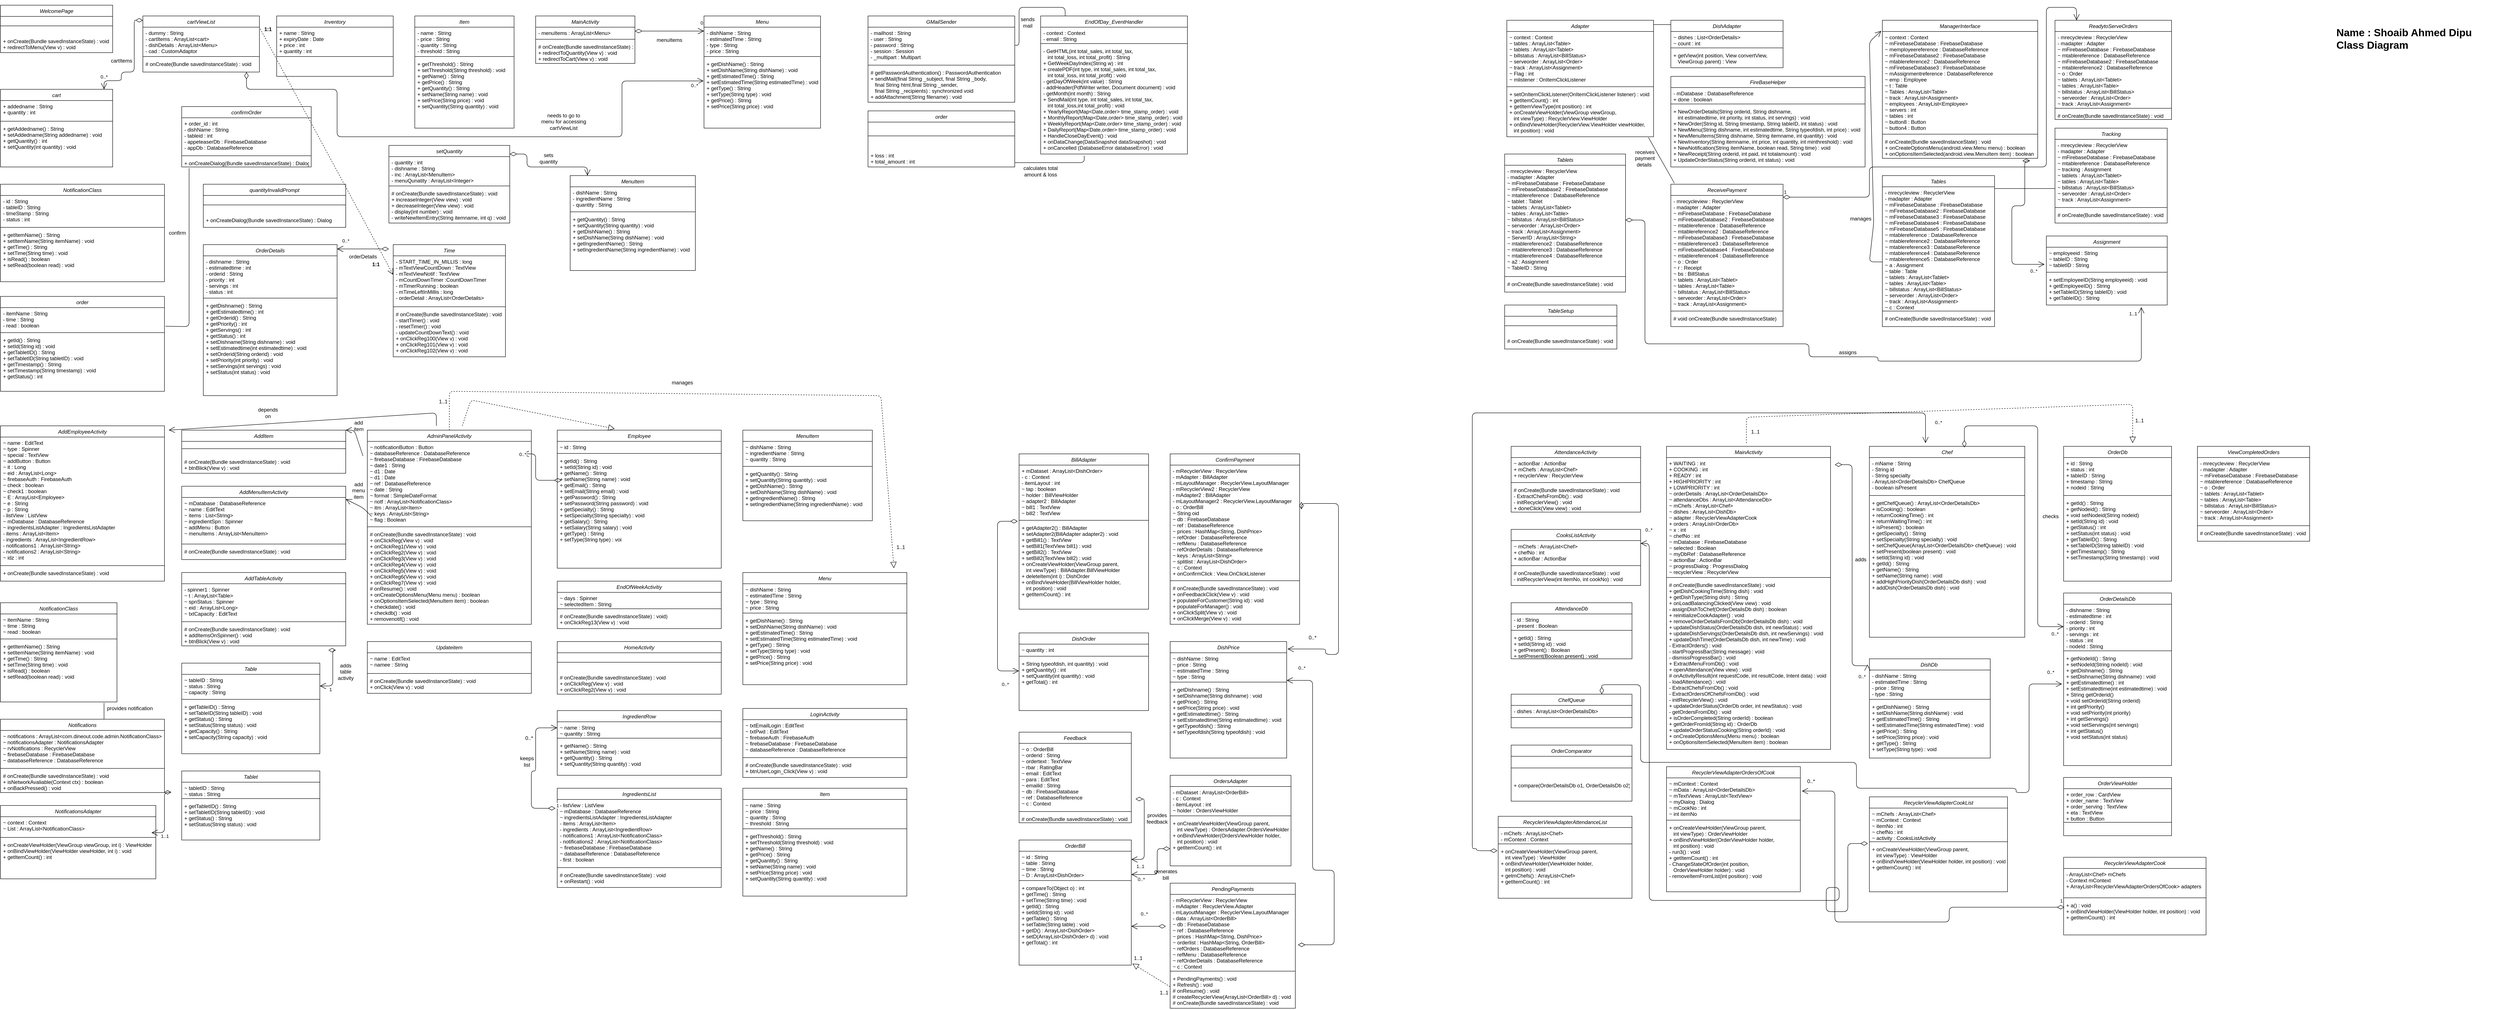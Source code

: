 <mxfile version="14.4.8" type="device"><diagram id="C5RBs43oDa-KdzZeNtuy" name="orderOnly"><mxGraphModel dx="1796" dy="964" grid="1" gridSize="10" guides="1" tooltips="1" connect="1" arrows="1" fold="1" page="1" pageScale="1" pageWidth="6000" pageHeight="2500" math="0" shadow="0"><root><mxCell id="WIyWlLk6GJQsqaUBKTNV-0"/><mxCell id="WIyWlLk6GJQsqaUBKTNV-1" parent="WIyWlLk6GJQsqaUBKTNV-0"/><mxCell id="qQ5-lQRApGpzoAWmh1H--4" value="cartViewList" style="swimlane;fontStyle=2;align=center;verticalAlign=top;childLayout=stackLayout;horizontal=1;startSize=26;horizontalStack=0;resizeParent=1;resizeLast=0;collapsible=1;marginBottom=0;rounded=0;shadow=0;strokeWidth=1;" parent="WIyWlLk6GJQsqaUBKTNV-1" vertex="1"><mxGeometry x="390" y="40" width="270" height="130" as="geometry"><mxRectangle x="220" y="120" width="160" height="26" as="alternateBounds"/></mxGeometry></mxCell><mxCell id="qQ5-lQRApGpzoAWmh1H--5" value="- dummy : String &#10;- cartItems : ArrayList&lt;cart&gt; &#10;- dishDetails : ArrayList&lt;Menu&gt;&#10;- cad : CustomAdaptor " style="text;align=left;verticalAlign=top;spacingLeft=4;spacingRight=4;overflow=hidden;rotatable=0;points=[[0,0.5],[1,0.5]];portConstraint=eastwest;" parent="qQ5-lQRApGpzoAWmh1H--4" vertex="1"><mxGeometry y="26" width="270" height="64" as="geometry"/></mxCell><mxCell id="qQ5-lQRApGpzoAWmh1H--6" value="" style="line;html=1;strokeWidth=1;align=left;verticalAlign=middle;spacingTop=-1;spacingLeft=3;spacingRight=3;rotatable=0;labelPosition=right;points=[];portConstraint=eastwest;" parent="qQ5-lQRApGpzoAWmh1H--4" vertex="1"><mxGeometry y="90" width="270" height="8" as="geometry"/></mxCell><mxCell id="qQ5-lQRApGpzoAWmh1H--7" value="# onCreate(Bundle savedInstanceState) : void " style="text;align=left;verticalAlign=top;spacingLeft=4;spacingRight=4;overflow=hidden;rotatable=0;points=[[0,0.5],[1,0.5]];portConstraint=eastwest;" parent="qQ5-lQRApGpzoAWmh1H--4" vertex="1"><mxGeometry y="98" width="270" height="22" as="geometry"/></mxCell><mxCell id="J2rKAiyUN02oxaV2lfZo-28" value="Inventory" style="swimlane;fontStyle=2;align=center;verticalAlign=top;childLayout=stackLayout;horizontal=1;startSize=26;horizontalStack=0;resizeParent=1;resizeLast=0;collapsible=1;marginBottom=0;rounded=0;shadow=0;strokeWidth=1;" parent="WIyWlLk6GJQsqaUBKTNV-1" vertex="1"><mxGeometry x="700" y="40" width="270" height="140" as="geometry"><mxRectangle x="220" y="120" width="160" height="26" as="alternateBounds"/></mxGeometry></mxCell><mxCell id="J2rKAiyUN02oxaV2lfZo-29" value="+ name : String &#10;+ expiryDate : Date &#10;+ price : int &#10;+ quantity : int " style="text;align=left;verticalAlign=top;spacingLeft=4;spacingRight=4;overflow=hidden;rotatable=0;points=[[0,0.5],[1,0.5]];portConstraint=eastwest;" parent="J2rKAiyUN02oxaV2lfZo-28" vertex="1"><mxGeometry y="26" width="270" height="64" as="geometry"/></mxCell><mxCell id="J2rKAiyUN02oxaV2lfZo-30" value="" style="line;html=1;strokeWidth=1;align=left;verticalAlign=middle;spacingTop=-1;spacingLeft=3;spacingRight=3;rotatable=0;labelPosition=right;points=[];portConstraint=eastwest;" parent="J2rKAiyUN02oxaV2lfZo-28" vertex="1"><mxGeometry y="90" width="270" height="8" as="geometry"/></mxCell><mxCell id="J2rKAiyUN02oxaV2lfZo-32" value="Item" style="swimlane;fontStyle=2;align=center;verticalAlign=top;childLayout=stackLayout;horizontal=1;startSize=26;horizontalStack=0;resizeParent=1;resizeLast=0;collapsible=1;marginBottom=0;rounded=0;shadow=0;strokeWidth=1;" parent="WIyWlLk6GJQsqaUBKTNV-1" vertex="1"><mxGeometry x="1020" y="40" width="230" height="260" as="geometry"><mxRectangle x="220" y="120" width="160" height="26" as="alternateBounds"/></mxGeometry></mxCell><mxCell id="J2rKAiyUN02oxaV2lfZo-33" value="- name : String&#10;- price : String &#10;- quantity : String&#10;- threshold : String" style="text;align=left;verticalAlign=top;spacingLeft=4;spacingRight=4;overflow=hidden;rotatable=0;points=[[0,0.5],[1,0.5]];portConstraint=eastwest;" parent="J2rKAiyUN02oxaV2lfZo-32" vertex="1"><mxGeometry y="26" width="230" height="64" as="geometry"/></mxCell><mxCell id="J2rKAiyUN02oxaV2lfZo-34" value="" style="line;html=1;strokeWidth=1;align=left;verticalAlign=middle;spacingTop=-1;spacingLeft=3;spacingRight=3;rotatable=0;labelPosition=right;points=[];portConstraint=eastwest;" parent="J2rKAiyUN02oxaV2lfZo-32" vertex="1"><mxGeometry y="90" width="230" height="8" as="geometry"/></mxCell><mxCell id="J2rKAiyUN02oxaV2lfZo-35" value="+ getThreshold() : String &#10;+ setThreshold(String threshold) : void &#10;+ getName() : String &#10;+ getPrice() : String &#10;+ getQuantity() : String &#10;+ setName(String name) : void &#10;+ setPrice(String price) : void &#10;+ setQuantity(String quantity) : void" style="text;align=left;verticalAlign=top;spacingLeft=4;spacingRight=4;overflow=hidden;rotatable=0;points=[[0,0.5],[1,0.5]];portConstraint=eastwest;" parent="J2rKAiyUN02oxaV2lfZo-32" vertex="1"><mxGeometry y="98" width="230" height="162" as="geometry"/></mxCell><mxCell id="J2rKAiyUN02oxaV2lfZo-44" value="MainActivity" style="swimlane;fontStyle=2;align=center;verticalAlign=top;childLayout=stackLayout;horizontal=1;startSize=26;horizontalStack=0;resizeParent=1;resizeLast=0;collapsible=1;marginBottom=0;rounded=0;shadow=0;strokeWidth=1;" parent="WIyWlLk6GJQsqaUBKTNV-1" vertex="1"><mxGeometry x="1300" y="40" width="230" height="110" as="geometry"><mxRectangle x="220" y="120" width="160" height="26" as="alternateBounds"/></mxGeometry></mxCell><mxCell id="J2rKAiyUN02oxaV2lfZo-45" value="- menuItems : ArrayList&lt;Menu&gt;" style="text;align=left;verticalAlign=top;spacingLeft=4;spacingRight=4;overflow=hidden;rotatable=0;points=[[0,0.5],[1,0.5]];portConstraint=eastwest;" parent="J2rKAiyUN02oxaV2lfZo-44" vertex="1"><mxGeometry y="26" width="230" height="24" as="geometry"/></mxCell><mxCell id="J2rKAiyUN02oxaV2lfZo-46" value="" style="line;html=1;strokeWidth=1;align=left;verticalAlign=middle;spacingTop=-1;spacingLeft=3;spacingRight=3;rotatable=0;labelPosition=right;points=[];portConstraint=eastwest;" parent="J2rKAiyUN02oxaV2lfZo-44" vertex="1"><mxGeometry y="50" width="230" height="8" as="geometry"/></mxCell><mxCell id="J2rKAiyUN02oxaV2lfZo-47" value="# onCreate(Bundle savedInstanceState) : void &#10;+ redirectToQuantity(View v) : void &#10;+ redirectToCart(View v) : void " style="text;align=left;verticalAlign=top;spacingLeft=4;spacingRight=4;overflow=hidden;rotatable=0;points=[[0,0.5],[1,0.5]];portConstraint=eastwest;" parent="J2rKAiyUN02oxaV2lfZo-44" vertex="1"><mxGeometry y="58" width="230" height="52" as="geometry"/></mxCell><mxCell id="J2rKAiyUN02oxaV2lfZo-12" value="confirmOrder" style="swimlane;fontStyle=2;align=center;verticalAlign=top;childLayout=stackLayout;horizontal=1;startSize=26;horizontalStack=0;resizeParent=1;resizeLast=0;collapsible=1;marginBottom=0;rounded=0;shadow=0;strokeWidth=1;" parent="WIyWlLk6GJQsqaUBKTNV-1" vertex="1"><mxGeometry x="480" y="250" width="300" height="140" as="geometry"><mxRectangle x="220" y="120" width="160" height="26" as="alternateBounds"/></mxGeometry></mxCell><mxCell id="J2rKAiyUN02oxaV2lfZo-13" value="+ order_id : int &#10;- dishName : String &#10;- tableid : int&#10;- appeteaserDb : FirebaseDatabase &#10;- appDb : DatabaseReference" style="text;align=left;verticalAlign=top;spacingLeft=4;spacingRight=4;overflow=hidden;rotatable=0;points=[[0,0.5],[1,0.5]];portConstraint=eastwest;" parent="J2rKAiyUN02oxaV2lfZo-12" vertex="1"><mxGeometry y="26" width="300" height="84" as="geometry"/></mxCell><mxCell id="J2rKAiyUN02oxaV2lfZo-14" value="" style="line;html=1;strokeWidth=1;align=left;verticalAlign=middle;spacingTop=-1;spacingLeft=3;spacingRight=3;rotatable=0;labelPosition=right;points=[];portConstraint=eastwest;" parent="J2rKAiyUN02oxaV2lfZo-12" vertex="1"><mxGeometry y="110" width="300" height="8" as="geometry"/></mxCell><mxCell id="J2rKAiyUN02oxaV2lfZo-15" value="+ onCreateDialog(Bundle savedInstanceState) : Dialog" style="text;align=left;verticalAlign=top;spacingLeft=4;spacingRight=4;overflow=hidden;rotatable=0;points=[[0,0.5],[1,0.5]];portConstraint=eastwest;" parent="J2rKAiyUN02oxaV2lfZo-12" vertex="1"><mxGeometry y="118" width="300" height="22" as="geometry"/></mxCell><mxCell id="r0HPUsF1-dzu2UGehIqY-4" value="DishAdapter" style="swimlane;fontStyle=2;align=center;verticalAlign=top;childLayout=stackLayout;horizontal=1;startSize=26;horizontalStack=0;resizeParent=1;resizeLast=0;collapsible=1;marginBottom=0;rounded=0;shadow=0;strokeWidth=1;" parent="WIyWlLk6GJQsqaUBKTNV-1" vertex="1"><mxGeometry x="3930" y="50" width="260" height="110" as="geometry"><mxRectangle x="220" y="120" width="160" height="26" as="alternateBounds"/></mxGeometry></mxCell><mxCell id="r0HPUsF1-dzu2UGehIqY-5" value="~ dishes : List&lt;OrderDetails&gt; &#10;~ count : int" style="text;align=left;verticalAlign=top;spacingLeft=4;spacingRight=4;overflow=hidden;rotatable=0;points=[[0,0.5],[1,0.5]];portConstraint=eastwest;" parent="r0HPUsF1-dzu2UGehIqY-4" vertex="1"><mxGeometry y="26" width="260" height="34" as="geometry"/></mxCell><mxCell id="r0HPUsF1-dzu2UGehIqY-6" value="" style="line;html=1;strokeWidth=1;align=left;verticalAlign=middle;spacingTop=-1;spacingLeft=3;spacingRight=3;rotatable=0;labelPosition=right;points=[];portConstraint=eastwest;" parent="r0HPUsF1-dzu2UGehIqY-4" vertex="1"><mxGeometry y="60" width="260" height="8" as="geometry"/></mxCell><mxCell id="r0HPUsF1-dzu2UGehIqY-7" value="+ getView(int position, View convertView, &#10;   ViewGroup parent) : View " style="text;align=left;verticalAlign=top;spacingLeft=4;spacingRight=4;overflow=hidden;rotatable=0;points=[[0,0.5],[1,0.5]];portConstraint=eastwest;" parent="r0HPUsF1-dzu2UGehIqY-4" vertex="1"><mxGeometry y="68" width="260" height="42" as="geometry"/></mxCell><mxCell id="J2rKAiyUN02oxaV2lfZo-16" value="quantityInvalidPrompt" style="swimlane;fontStyle=2;align=center;verticalAlign=top;childLayout=stackLayout;horizontal=1;startSize=26;horizontalStack=0;resizeParent=1;resizeLast=0;collapsible=1;marginBottom=0;rounded=0;shadow=0;strokeWidth=1;" parent="WIyWlLk6GJQsqaUBKTNV-1" vertex="1"><mxGeometry x="530" y="430" width="330" height="100" as="geometry"><mxRectangle x="220" y="120" width="160" height="26" as="alternateBounds"/></mxGeometry></mxCell><mxCell id="J2rKAiyUN02oxaV2lfZo-18" value="" style="line;html=1;strokeWidth=1;align=left;verticalAlign=middle;spacingTop=-1;spacingLeft=3;spacingRight=3;rotatable=0;labelPosition=right;points=[];portConstraint=eastwest;" parent="J2rKAiyUN02oxaV2lfZo-16" vertex="1"><mxGeometry y="26" width="330" height="44" as="geometry"/></mxCell><mxCell id="J2rKAiyUN02oxaV2lfZo-19" value="+ onCreateDialog(Bundle savedInstanceState) : Dialog" style="text;align=left;verticalAlign=top;spacingLeft=4;spacingRight=4;overflow=hidden;rotatable=0;points=[[0,0.5],[1,0.5]];portConstraint=eastwest;" parent="J2rKAiyUN02oxaV2lfZo-16" vertex="1"><mxGeometry y="70" width="330" height="20" as="geometry"/></mxCell><mxCell id="ncZ6L3iuzF3q9Il47KRR-0" value="EndOfDay_EventHandler" style="swimlane;fontStyle=2;align=center;verticalAlign=top;childLayout=stackLayout;horizontal=1;startSize=26;horizontalStack=0;resizeParent=1;resizeLast=0;collapsible=1;marginBottom=0;rounded=0;shadow=0;strokeWidth=1;" parent="WIyWlLk6GJQsqaUBKTNV-1" vertex="1"><mxGeometry x="2470" y="40" width="340" height="320" as="geometry"><mxRectangle x="220" y="120" width="160" height="26" as="alternateBounds"/></mxGeometry></mxCell><mxCell id="ncZ6L3iuzF3q9Il47KRR-1" value="- context : Context &#10;- email : String" style="text;align=left;verticalAlign=top;spacingLeft=4;spacingRight=4;overflow=hidden;rotatable=0;points=[[0,0.5],[1,0.5]];portConstraint=eastwest;" parent="ncZ6L3iuzF3q9Il47KRR-0" vertex="1"><mxGeometry y="26" width="340" height="34" as="geometry"/></mxCell><mxCell id="ncZ6L3iuzF3q9Il47KRR-2" value="" style="line;html=1;strokeWidth=1;align=left;verticalAlign=middle;spacingTop=-1;spacingLeft=3;spacingRight=3;rotatable=0;labelPosition=right;points=[];portConstraint=eastwest;" parent="ncZ6L3iuzF3q9Il47KRR-0" vertex="1"><mxGeometry y="60" width="340" height="8" as="geometry"/></mxCell><mxCell id="ncZ6L3iuzF3q9Il47KRR-3" value="- GetHTML(int total_sales, int total_tax, &#10;   int total_loss, int total_profit) : String &#10;+ GetWeekDayIndex(String w) : int &#10;+ createPDF(int type, int total_sales, int total_tax, &#10;   int total_loss, int total_profit) : void &#10;- getDayOfWeek(int value) : String &#10;- addHeader(PdfWriter writer, Document document) : void &#10;- getMonth(int month) : String&#10;+ SendMail(int type, int total_sales, int total_tax, &#10;   int total_loss,int total_profit) : void &#10;+ YearlyReport(Map&lt;Date,order&gt; time_stamp_order) : void &#10;+ MonthlyReport(Map&lt;Date,order&gt; time_stamp_order) : void  &#10;+ WeeklyReport(Map&lt;Date,order&gt; time_stamp_order) : void &#10;+ DailyReport(Map&lt;Date,order&gt; time_stamp_order) : void &#10;+ HandleCloseDayEvent() : void &#10;+ onDataChange(DataSnapshot dataSnapshot) : void &#10;+ onCancelled (DatabaseError databaseError) : void " style="text;align=left;verticalAlign=top;spacingLeft=4;spacingRight=4;overflow=hidden;rotatable=0;points=[[0,0.5],[1,0.5]];portConstraint=eastwest;" parent="ncZ6L3iuzF3q9Il47KRR-0" vertex="1"><mxGeometry y="68" width="340" height="252" as="geometry"/></mxCell><mxCell id="9qsHX1Jn7W5JEJo-85u6-0" value="GMailSender" style="swimlane;fontStyle=2;align=center;verticalAlign=top;childLayout=stackLayout;horizontal=1;startSize=26;horizontalStack=0;resizeParent=1;resizeLast=0;collapsible=1;marginBottom=0;rounded=0;shadow=0;strokeWidth=1;" parent="WIyWlLk6GJQsqaUBKTNV-1" vertex="1"><mxGeometry x="2070" y="40" width="340" height="200" as="geometry"><mxRectangle x="220" y="120" width="160" height="26" as="alternateBounds"/></mxGeometry></mxCell><mxCell id="9qsHX1Jn7W5JEJo-85u6-1" value="- mailhost : String &#10;- user : String&#10;- password : String&#10;- session : Session&#10;- _multipart : Multipart" style="text;align=left;verticalAlign=top;spacingLeft=4;spacingRight=4;overflow=hidden;rotatable=0;points=[[0,0.5],[1,0.5]];portConstraint=eastwest;" parent="9qsHX1Jn7W5JEJo-85u6-0" vertex="1"><mxGeometry y="26" width="340" height="84" as="geometry"/></mxCell><mxCell id="9qsHX1Jn7W5JEJo-85u6-2" value="" style="line;html=1;strokeWidth=1;align=left;verticalAlign=middle;spacingTop=-1;spacingLeft=3;spacingRight=3;rotatable=0;labelPosition=right;points=[];portConstraint=eastwest;" parent="9qsHX1Jn7W5JEJo-85u6-0" vertex="1"><mxGeometry y="110" width="340" height="8" as="geometry"/></mxCell><mxCell id="9qsHX1Jn7W5JEJo-85u6-3" value="# getPasswordAuthentication() : PasswordAuthentication &#10;+ sendMail(final String _subject, final String _body,&#10;   final String html,final String _sender,&#10;   final String _recipients) : synchronized void &#10;+ addAttachment(String filename) : void " style="text;align=left;verticalAlign=top;spacingLeft=4;spacingRight=4;overflow=hidden;rotatable=0;points=[[0,0.5],[1,0.5]];portConstraint=eastwest;" parent="9qsHX1Jn7W5JEJo-85u6-0" vertex="1"><mxGeometry y="118" width="340" height="82" as="geometry"/></mxCell><mxCell id="r0HPUsF1-dzu2UGehIqY-9" value="FireBaseHelper" style="swimlane;fontStyle=2;align=center;verticalAlign=top;childLayout=stackLayout;horizontal=1;startSize=26;horizontalStack=0;resizeParent=1;resizeLast=0;collapsible=1;marginBottom=0;rounded=0;shadow=0;strokeWidth=1;" parent="WIyWlLk6GJQsqaUBKTNV-1" vertex="1"><mxGeometry x="3930" y="180" width="450" height="210" as="geometry"><mxRectangle x="220" y="120" width="160" height="26" as="alternateBounds"/></mxGeometry></mxCell><mxCell id="r0HPUsF1-dzu2UGehIqY-10" value="- mDatabase : DatabaseReference &#10;+ done : boolean " style="text;align=left;verticalAlign=top;spacingLeft=4;spacingRight=4;overflow=hidden;rotatable=0;points=[[0,0.5],[1,0.5]];portConstraint=eastwest;" parent="r0HPUsF1-dzu2UGehIqY-9" vertex="1"><mxGeometry y="26" width="450" height="34" as="geometry"/></mxCell><mxCell id="r0HPUsF1-dzu2UGehIqY-11" value="" style="line;html=1;strokeWidth=1;align=left;verticalAlign=middle;spacingTop=-1;spacingLeft=3;spacingRight=3;rotatable=0;labelPosition=right;points=[];portConstraint=eastwest;" parent="r0HPUsF1-dzu2UGehIqY-9" vertex="1"><mxGeometry y="60" width="450" height="8" as="geometry"/></mxCell><mxCell id="r0HPUsF1-dzu2UGehIqY-12" value="+ NewOrderDetails(String orderid, String dishname, &#10;   int estimatedtime, int priority, int status, int servings) : void &#10;+ NewOrder(String id, String timestamp, String tableID, int status) : void &#10;+ NewMenu(String dishname, int estimatedtime, String typeofdish, int price) : void &#10;+ NewMenuItems(String dishname, String itemname, int quantity) : void &#10;+ NewInventory(String itemname, int price, int quantity, int minthreshold) : void &#10;+ NewNotification(String itemName, boolean read, String time) : void &#10;+ NewReceipt(String orderid, int paid, int totalamount) : void &#10;+ UpdateOrderStatus(String orderid, int status) : void " style="text;align=left;verticalAlign=top;spacingLeft=4;spacingRight=4;overflow=hidden;rotatable=0;points=[[0,0.5],[1,0.5]];portConstraint=eastwest;" parent="r0HPUsF1-dzu2UGehIqY-9" vertex="1"><mxGeometry y="68" width="450" height="142" as="geometry"/></mxCell><mxCell id="r0HPUsF1-dzu2UGehIqY-13" value="ManagerInterface" style="swimlane;fontStyle=2;align=center;verticalAlign=top;childLayout=stackLayout;horizontal=1;startSize=26;horizontalStack=0;resizeParent=1;resizeLast=0;collapsible=1;marginBottom=0;rounded=0;shadow=0;strokeWidth=1;" parent="WIyWlLk6GJQsqaUBKTNV-1" vertex="1"><mxGeometry x="4420" y="50" width="360" height="320" as="geometry"><mxRectangle x="220" y="120" width="160" height="26" as="alternateBounds"/></mxGeometry></mxCell><mxCell id="r0HPUsF1-dzu2UGehIqY-14" value="~ context : Context &#10;~ mFirebaseDatabase : FirebaseDatabase &#10;~ memployeereference : DatabaseReference &#10;~ mFirebaseDatabase2 : FirebaseDatabase &#10;~ mtablereference2 : DatabaseReference &#10;~ mFirebaseDatabase3 : FirebaseDatabase &#10;~ mAssignmentreference : DatabaseReference &#10;~ emp : Employee &#10;~ t : Table &#10;~ Tables : ArrayList&lt;Table&gt; &#10;~ track : ArrayList&lt;Assignment&gt; &#10;~ employees : ArrayList&lt;Employee&gt; &#10;~ servers : int &#10;~ tables : int &#10;~ button8 : Button &#10;~ button4 : Button" style="text;align=left;verticalAlign=top;spacingLeft=4;spacingRight=4;overflow=hidden;rotatable=0;points=[[0,0.5],[1,0.5]];portConstraint=eastwest;" parent="r0HPUsF1-dzu2UGehIqY-13" vertex="1"><mxGeometry y="26" width="360" height="234" as="geometry"/></mxCell><mxCell id="r0HPUsF1-dzu2UGehIqY-15" value="" style="line;html=1;strokeWidth=1;align=left;verticalAlign=middle;spacingTop=-1;spacingLeft=3;spacingRight=3;rotatable=0;labelPosition=right;points=[];portConstraint=eastwest;" parent="r0HPUsF1-dzu2UGehIqY-13" vertex="1"><mxGeometry y="260" width="360" height="8" as="geometry"/></mxCell><mxCell id="r0HPUsF1-dzu2UGehIqY-16" value="# onCreate(Bundle savedInstanceState) : void &#10;+ onCreateOptionsMenu(android.view.Menu menu) : boolean &#10;+ onOptionsItemSelected(android.view.MenuItem item) : boolean " style="text;align=left;verticalAlign=top;spacingLeft=4;spacingRight=4;overflow=hidden;rotatable=0;points=[[0,0.5],[1,0.5]];portConstraint=eastwest;" parent="r0HPUsF1-dzu2UGehIqY-13" vertex="1"><mxGeometry y="268" width="360" height="52" as="geometry"/></mxCell><mxCell id="r0HPUsF1-dzu2UGehIqY-17" value="ReadytoServeOrders" style="swimlane;fontStyle=2;align=center;verticalAlign=top;childLayout=stackLayout;horizontal=1;startSize=26;horizontalStack=0;resizeParent=1;resizeLast=0;collapsible=1;marginBottom=0;rounded=0;shadow=0;strokeWidth=1;" parent="WIyWlLk6GJQsqaUBKTNV-1" vertex="1"><mxGeometry x="4820" y="50" width="270" height="230" as="geometry"><mxRectangle x="220" y="120" width="160" height="26" as="alternateBounds"/></mxGeometry></mxCell><mxCell id="r0HPUsF1-dzu2UGehIqY-18" value="- mrecycleview : RecyclerView &#10;- madapter : Adapter &#10;~ mFirebaseDatabase : FirebaseDatabase &#10;~ mtablereference : DatabaseReference &#10;~ mFirebaseDatabase2 : FirebaseDatabase &#10;~ mtablereference2 : DatabaseReference &#10;~ o : Order &#10;~ tablets : ArrayList&lt;Tablet&gt; &#10;~ tables : ArrayList&lt;Table&gt; &#10;~ billstatus : ArrayList&lt;BillStatus&gt; &#10;~ serveorder : ArrayList&lt;Order&gt; &#10;~ track : ArrayList&lt;Assignment&gt; " style="text;align=left;verticalAlign=top;spacingLeft=4;spacingRight=4;overflow=hidden;rotatable=0;points=[[0,0.5],[1,0.5]];portConstraint=eastwest;" parent="r0HPUsF1-dzu2UGehIqY-17" vertex="1"><mxGeometry y="26" width="270" height="174" as="geometry"/></mxCell><mxCell id="r0HPUsF1-dzu2UGehIqY-19" value="" style="line;html=1;strokeWidth=1;align=left;verticalAlign=middle;spacingTop=-1;spacingLeft=3;spacingRight=3;rotatable=0;labelPosition=right;points=[];portConstraint=eastwest;" parent="r0HPUsF1-dzu2UGehIqY-17" vertex="1"><mxGeometry y="200" width="270" height="8" as="geometry"/></mxCell><mxCell id="r0HPUsF1-dzu2UGehIqY-20" value="# onCreate(Bundle savedInstanceState) : void" style="text;align=left;verticalAlign=top;spacingLeft=4;spacingRight=4;overflow=hidden;rotatable=0;points=[[0,0.5],[1,0.5]];portConstraint=eastwest;" parent="r0HPUsF1-dzu2UGehIqY-17" vertex="1"><mxGeometry y="208" width="270" height="22" as="geometry"/></mxCell><mxCell id="J2rKAiyUN02oxaV2lfZo-24" value="OrderDetails" style="swimlane;fontStyle=2;align=center;verticalAlign=top;childLayout=stackLayout;horizontal=1;startSize=26;horizontalStack=0;resizeParent=1;resizeLast=0;collapsible=1;marginBottom=0;rounded=0;shadow=0;strokeWidth=1;" parent="WIyWlLk6GJQsqaUBKTNV-1" vertex="1"><mxGeometry x="530" y="570" width="310" height="350" as="geometry"><mxRectangle x="220" y="120" width="160" height="26" as="alternateBounds"/></mxGeometry></mxCell><mxCell id="J2rKAiyUN02oxaV2lfZo-25" value="- dishname : String &#10;- estimatedtime : int &#10;- orderid : String &#10;- priority : int &#10;- servings : int &#10;- status : int" style="text;align=left;verticalAlign=top;spacingLeft=4;spacingRight=4;overflow=hidden;rotatable=0;points=[[0,0.5],[1,0.5]];portConstraint=eastwest;" parent="J2rKAiyUN02oxaV2lfZo-24" vertex="1"><mxGeometry y="26" width="310" height="94" as="geometry"/></mxCell><mxCell id="J2rKAiyUN02oxaV2lfZo-26" value="" style="line;html=1;strokeWidth=1;align=left;verticalAlign=middle;spacingTop=-1;spacingLeft=3;spacingRight=3;rotatable=0;labelPosition=right;points=[];portConstraint=eastwest;" parent="J2rKAiyUN02oxaV2lfZo-24" vertex="1"><mxGeometry y="120" width="310" height="8" as="geometry"/></mxCell><mxCell id="J2rKAiyUN02oxaV2lfZo-27" value="+ getDishname() : String &#10;+ getEstimatedtime() : int &#10;+ getOrderid() : String &#10;+ getPriority() : int &#10;+ getServings() : int &#10;+ getStatus() : int &#10;+ setDishname(String dishname) : void &#10;+ setEstimatedtime(int estimatedtime) : void &#10;+ setOrderid(String orderid) : void &#10;+ setPriority(int priority) : void &#10;+ setServings(int servings) : void &#10;+ setStatus(int status) : void" style="text;align=left;verticalAlign=top;spacingLeft=4;spacingRight=4;overflow=hidden;rotatable=0;points=[[0,0.5],[1,0.5]];portConstraint=eastwest;" parent="J2rKAiyUN02oxaV2lfZo-24" vertex="1"><mxGeometry y="128" width="310" height="222" as="geometry"/></mxCell><mxCell id="J2rKAiyUN02oxaV2lfZo-36" value="setQuantity" style="swimlane;fontStyle=2;align=center;verticalAlign=top;childLayout=stackLayout;horizontal=1;startSize=26;horizontalStack=0;resizeParent=1;resizeLast=0;collapsible=1;marginBottom=0;rounded=0;shadow=0;strokeWidth=1;" parent="WIyWlLk6GJQsqaUBKTNV-1" vertex="1"><mxGeometry x="960" y="340" width="280" height="180" as="geometry"><mxRectangle x="220" y="120" width="160" height="26" as="alternateBounds"/></mxGeometry></mxCell><mxCell id="J2rKAiyUN02oxaV2lfZo-37" value="- quantity : int &#10;- dishname : String &#10;- inc : ArrayList&lt;MenuItem&gt; &#10;- menuQunatity : ArrayList&lt;Integer&gt;" style="text;align=left;verticalAlign=top;spacingLeft=4;spacingRight=4;overflow=hidden;rotatable=0;points=[[0,0.5],[1,0.5]];portConstraint=eastwest;" parent="J2rKAiyUN02oxaV2lfZo-36" vertex="1"><mxGeometry y="26" width="280" height="64" as="geometry"/></mxCell><mxCell id="J2rKAiyUN02oxaV2lfZo-38" value="" style="line;html=1;strokeWidth=1;align=left;verticalAlign=middle;spacingTop=-1;spacingLeft=3;spacingRight=3;rotatable=0;labelPosition=right;points=[];portConstraint=eastwest;" parent="J2rKAiyUN02oxaV2lfZo-36" vertex="1"><mxGeometry y="90" width="280" height="8" as="geometry"/></mxCell><mxCell id="J2rKAiyUN02oxaV2lfZo-39" value="# onCreate(Bundle savedInstanceState) : void&#10;+ increaseInteger(View view) : void&#10;+ decreaseInteger(View view) : void&#10;- display(int number) : void&#10;- writeNewItemEntry(String itemname, int q) : void" style="text;align=left;verticalAlign=top;spacingLeft=4;spacingRight=4;overflow=hidden;rotatable=0;points=[[0,0.5],[1,0.5]];portConstraint=eastwest;" parent="J2rKAiyUN02oxaV2lfZo-36" vertex="1"><mxGeometry y="98" width="280" height="82" as="geometry"/></mxCell><mxCell id="9qsHX1Jn7W5JEJo-85u6-4" value="order" style="swimlane;fontStyle=2;align=center;verticalAlign=top;childLayout=stackLayout;horizontal=1;startSize=26;horizontalStack=0;resizeParent=1;resizeLast=0;collapsible=1;marginBottom=0;rounded=0;shadow=0;strokeWidth=1;" parent="WIyWlLk6GJQsqaUBKTNV-1" vertex="1"><mxGeometry x="2070" y="260" width="340" height="130" as="geometry"><mxRectangle x="220" y="120" width="160" height="26" as="alternateBounds"/></mxGeometry></mxCell><mxCell id="9qsHX1Jn7W5JEJo-85u6-6" value="" style="line;html=1;strokeWidth=1;align=left;verticalAlign=middle;spacingTop=-1;spacingLeft=3;spacingRight=3;rotatable=0;labelPosition=right;points=[];portConstraint=eastwest;" parent="9qsHX1Jn7W5JEJo-85u6-4" vertex="1"><mxGeometry y="26" width="340" height="64" as="geometry"/></mxCell><mxCell id="9qsHX1Jn7W5JEJo-85u6-7" value="+ loss : int&#10;+ total_amount : int" style="text;align=left;verticalAlign=top;spacingLeft=4;spacingRight=4;overflow=hidden;rotatable=0;points=[[0,0.5],[1,0.5]];portConstraint=eastwest;" parent="9qsHX1Jn7W5JEJo-85u6-4" vertex="1"><mxGeometry y="90" width="340" height="40" as="geometry"/></mxCell><mxCell id="J2rKAiyUN02oxaV2lfZo-4" value="order" style="swimlane;fontStyle=2;align=center;verticalAlign=top;childLayout=stackLayout;horizontal=1;startSize=26;horizontalStack=0;resizeParent=1;resizeLast=0;collapsible=1;marginBottom=0;rounded=0;shadow=0;strokeWidth=1;" parent="WIyWlLk6GJQsqaUBKTNV-1" vertex="1"><mxGeometry x="60" y="690" width="380" height="220" as="geometry"><mxRectangle x="220" y="120" width="160" height="26" as="alternateBounds"/></mxGeometry></mxCell><mxCell id="J2rKAiyUN02oxaV2lfZo-5" value="- itemName : String&#10;- time : String &#10;- read : boolean" style="text;align=left;verticalAlign=top;spacingLeft=4;spacingRight=4;overflow=hidden;rotatable=0;points=[[0,0.5],[1,0.5]];portConstraint=eastwest;" parent="J2rKAiyUN02oxaV2lfZo-4" vertex="1"><mxGeometry y="26" width="380" height="54" as="geometry"/></mxCell><mxCell id="J2rKAiyUN02oxaV2lfZo-6" value="" style="line;html=1;strokeWidth=1;align=left;verticalAlign=middle;spacingTop=-1;spacingLeft=3;spacingRight=3;rotatable=0;labelPosition=right;points=[];portConstraint=eastwest;" parent="J2rKAiyUN02oxaV2lfZo-4" vertex="1"><mxGeometry y="80" width="380" height="8" as="geometry"/></mxCell><mxCell id="J2rKAiyUN02oxaV2lfZo-7" value="+ getId() : String &#10;+ setId(String id) : void &#10;+ getTabletID() : String &#10;+ setTabletID(String tabletID) : void &#10;+ getTimestamp() : String &#10;+ setTimestamp(String timestamp) : void &#10;+ getStatus() : int " style="text;align=left;verticalAlign=top;spacingLeft=4;spacingRight=4;overflow=hidden;rotatable=0;points=[[0,0.5],[1,0.5]];portConstraint=eastwest;" parent="J2rKAiyUN02oxaV2lfZo-4" vertex="1"><mxGeometry y="88" width="380" height="132" as="geometry"/></mxCell><mxCell id="qQ5-lQRApGpzoAWmh1H--0" value="NotificationClass" style="swimlane;fontStyle=2;align=center;verticalAlign=top;childLayout=stackLayout;horizontal=1;startSize=26;horizontalStack=0;resizeParent=1;resizeLast=0;collapsible=1;marginBottom=0;rounded=0;shadow=0;strokeWidth=1;" parent="WIyWlLk6GJQsqaUBKTNV-1" vertex="1"><mxGeometry x="60" y="430" width="380" height="226" as="geometry"><mxRectangle x="220" y="120" width="160" height="26" as="alternateBounds"/></mxGeometry></mxCell><mxCell id="qQ5-lQRApGpzoAWmh1H--1" value="- id : String&#10;- tableID : String &#10;- timeStamp : String&#10;- status : int" style="text;align=left;verticalAlign=top;spacingLeft=4;spacingRight=4;overflow=hidden;rotatable=0;points=[[0,0.5],[1,0.5]];portConstraint=eastwest;" parent="qQ5-lQRApGpzoAWmh1H--0" vertex="1"><mxGeometry y="26" width="380" height="70" as="geometry"/></mxCell><mxCell id="qQ5-lQRApGpzoAWmh1H--2" value="" style="line;html=1;strokeWidth=1;align=left;verticalAlign=middle;spacingTop=-1;spacingLeft=3;spacingRight=3;rotatable=0;labelPosition=right;points=[];portConstraint=eastwest;" parent="qQ5-lQRApGpzoAWmh1H--0" vertex="1"><mxGeometry y="96" width="380" height="8" as="geometry"/></mxCell><mxCell id="qQ5-lQRApGpzoAWmh1H--3" value="+ getItemName() : String &#10;+ setItemName(String itemName) : void &#10;+ getTime() : String &#10;+ setTime(String time) : void &#10;+ isRead() : boolean &#10;+ setRead(boolean read) : void" style="text;align=left;verticalAlign=top;spacingLeft=4;spacingRight=4;overflow=hidden;rotatable=0;points=[[0,0.5],[1,0.5]];portConstraint=eastwest;" parent="qQ5-lQRApGpzoAWmh1H--0" vertex="1"><mxGeometry y="104" width="380" height="122" as="geometry"/></mxCell><mxCell id="zkfFHV4jXpPFQw0GAbJ--0" value="cart" style="swimlane;fontStyle=2;align=center;verticalAlign=top;childLayout=stackLayout;horizontal=1;startSize=26;horizontalStack=0;resizeParent=1;resizeLast=0;collapsible=1;marginBottom=0;rounded=0;shadow=0;strokeWidth=1;" parent="WIyWlLk6GJQsqaUBKTNV-1" vertex="1"><mxGeometry x="60" y="210" width="260" height="180" as="geometry"><mxRectangle x="220" y="120" width="160" height="26" as="alternateBounds"/></mxGeometry></mxCell><mxCell id="zkfFHV4jXpPFQw0GAbJ--1" value="+ addedname : String &#10;+ quantity : int " style="text;align=left;verticalAlign=top;spacingLeft=4;spacingRight=4;overflow=hidden;rotatable=0;points=[[0,0.5],[1,0.5]];portConstraint=eastwest;" parent="zkfFHV4jXpPFQw0GAbJ--0" vertex="1"><mxGeometry y="26" width="260" height="44" as="geometry"/></mxCell><mxCell id="zkfFHV4jXpPFQw0GAbJ--4" value="" style="line;html=1;strokeWidth=1;align=left;verticalAlign=middle;spacingTop=-1;spacingLeft=3;spacingRight=3;rotatable=0;labelPosition=right;points=[];portConstraint=eastwest;" parent="zkfFHV4jXpPFQw0GAbJ--0" vertex="1"><mxGeometry y="70" width="260" height="8" as="geometry"/></mxCell><mxCell id="zkfFHV4jXpPFQw0GAbJ--5" value="+ getAddedname() : String &#10;+ setAddedname(String addedname) : void &#10;+ getQuantity() : int &#10;+ setQuantity(int quantity) : void " style="text;align=left;verticalAlign=top;spacingLeft=4;spacingRight=4;overflow=hidden;rotatable=0;points=[[0,0.5],[1,0.5]];portConstraint=eastwest;" parent="zkfFHV4jXpPFQw0GAbJ--0" vertex="1"><mxGeometry y="78" width="260" height="94" as="geometry"/></mxCell><mxCell id="J2rKAiyUN02oxaV2lfZo-61" value="WelcomePage" style="swimlane;fontStyle=2;align=center;verticalAlign=top;childLayout=stackLayout;horizontal=1;startSize=26;horizontalStack=0;resizeParent=1;resizeLast=0;collapsible=1;marginBottom=0;rounded=0;shadow=0;strokeWidth=1;" parent="WIyWlLk6GJQsqaUBKTNV-1" vertex="1"><mxGeometry x="60" y="15" width="260" height="110" as="geometry"><mxRectangle x="220" y="120" width="160" height="26" as="alternateBounds"/></mxGeometry></mxCell><mxCell id="J2rKAiyUN02oxaV2lfZo-63" value="" style="line;html=1;strokeWidth=1;align=left;verticalAlign=middle;spacingTop=-1;spacingLeft=3;spacingRight=3;rotatable=0;labelPosition=right;points=[];portConstraint=eastwest;" parent="J2rKAiyUN02oxaV2lfZo-61" vertex="1"><mxGeometry y="26" width="260" height="44" as="geometry"/></mxCell><mxCell id="J2rKAiyUN02oxaV2lfZo-64" value="+ onCreate(Bundle savedInstanceState) : void &#10;+ redirectToMenu(View v) : void " style="text;align=left;verticalAlign=top;spacingLeft=4;spacingRight=4;overflow=hidden;rotatable=0;points=[[0,0.5],[1,0.5]];portConstraint=eastwest;" parent="J2rKAiyUN02oxaV2lfZo-61" vertex="1"><mxGeometry y="70" width="260" height="40" as="geometry"/></mxCell><mxCell id="J2rKAiyUN02oxaV2lfZo-56" value="MenuItem" style="swimlane;fontStyle=2;align=center;verticalAlign=top;childLayout=stackLayout;horizontal=1;startSize=26;horizontalStack=0;resizeParent=1;resizeLast=0;collapsible=1;marginBottom=0;rounded=0;shadow=0;strokeWidth=1;" parent="WIyWlLk6GJQsqaUBKTNV-1" vertex="1"><mxGeometry x="1380" y="410" width="290" height="220" as="geometry"><mxRectangle x="220" y="120" width="160" height="26" as="alternateBounds"/></mxGeometry></mxCell><mxCell id="J2rKAiyUN02oxaV2lfZo-57" value="- dishName : String&#10;- ingredientName : String &#10;- quantity : String " style="text;align=left;verticalAlign=top;spacingLeft=4;spacingRight=4;overflow=hidden;rotatable=0;points=[[0,0.5],[1,0.5]];portConstraint=eastwest;" parent="J2rKAiyUN02oxaV2lfZo-56" vertex="1"><mxGeometry y="26" width="290" height="54" as="geometry"/></mxCell><mxCell id="J2rKAiyUN02oxaV2lfZo-58" value="" style="line;html=1;strokeWidth=1;align=left;verticalAlign=middle;spacingTop=-1;spacingLeft=3;spacingRight=3;rotatable=0;labelPosition=right;points=[];portConstraint=eastwest;" parent="J2rKAiyUN02oxaV2lfZo-56" vertex="1"><mxGeometry y="80" width="290" height="8" as="geometry"/></mxCell><mxCell id="J2rKAiyUN02oxaV2lfZo-59" value="+ getQuantity() : String &#10;+ setQuantity(String quantity) : void &#10;+ getDishName() : String &#10;+ setDishName(String dishName) : void &#10;+ getIngredientName() : String &#10;+ setIngredientName(String ingredientName) : void " style="text;align=left;verticalAlign=top;spacingLeft=4;spacingRight=4;overflow=hidden;rotatable=0;points=[[0,0.5],[1,0.5]];portConstraint=eastwest;" parent="J2rKAiyUN02oxaV2lfZo-56" vertex="1"><mxGeometry y="88" width="290" height="132" as="geometry"/></mxCell><mxCell id="lFZVoNhjQ1sL2wbiqu32-3" value="" style="endArrow=open;html=1;endSize=12;startArrow=diamondThin;startSize=14;startFill=0;edgeStyle=orthogonalEdgeStyle;align=left;verticalAlign=bottom;" parent="WIyWlLk6GJQsqaUBKTNV-1" edge="1"><mxGeometry x="-0.652" y="-45" relative="1" as="geometry"><mxPoint x="1240" y="360" as="sourcePoint"/><mxPoint x="1420" y="410" as="targetPoint"/><Array as="points"><mxPoint x="1280" y="390"/><mxPoint x="1420" y="390"/></Array><mxPoint x="5" y="-20" as="offset"/></mxGeometry></mxCell><mxCell id="lFZVoNhjQ1sL2wbiqu32-5" value="cartItems" style="text;strokeColor=none;fillColor=none;align=left;verticalAlign=top;spacingLeft=4;spacingRight=4;overflow=hidden;rotatable=0;points=[[0,0.5],[1,0.5]];portConstraint=eastwest;" parent="WIyWlLk6GJQsqaUBKTNV-1" vertex="1"><mxGeometry x="310" y="130" width="70" height="20" as="geometry"/></mxCell><mxCell id="lFZVoNhjQ1sL2wbiqu32-7" value="0..*" style="endArrow=open;html=1;endSize=12;startArrow=diamondThin;startSize=14;startFill=0;edgeStyle=orthogonalEdgeStyle;align=left;verticalAlign=bottom;" parent="WIyWlLk6GJQsqaUBKTNV-1" edge="1"><mxGeometry x="0.833" y="-10" relative="1" as="geometry"><mxPoint x="960" y="580" as="sourcePoint"/><mxPoint x="840" y="580" as="targetPoint"/><mxPoint as="offset"/></mxGeometry></mxCell><mxCell id="J2rKAiyUN02oxaV2lfZo-40" value="Time" style="swimlane;fontStyle=2;align=center;verticalAlign=top;childLayout=stackLayout;horizontal=1;startSize=26;horizontalStack=0;resizeParent=1;resizeLast=0;collapsible=1;marginBottom=0;rounded=0;shadow=0;strokeWidth=1;" parent="WIyWlLk6GJQsqaUBKTNV-1" vertex="1"><mxGeometry x="970" y="570" width="260" height="260" as="geometry"><mxRectangle x="220" y="120" width="160" height="26" as="alternateBounds"/></mxGeometry></mxCell><mxCell id="J2rKAiyUN02oxaV2lfZo-41" value="- START_TIME_IN_MILLIS : long&#10;- mTextViewCountDown : TextView&#10;- mTextViewNotif : TextView&#10;- mCountDownTimer :CountDownTimer&#10;- mTimerRunning : boolean &#10;- mTimeLeftInMillis : long&#10;- orderDetail : ArrayList&lt;OrderDetails&gt; " style="text;align=left;verticalAlign=top;spacingLeft=4;spacingRight=4;overflow=hidden;rotatable=0;points=[[0,0.5],[1,0.5]];portConstraint=eastwest;" parent="J2rKAiyUN02oxaV2lfZo-40" vertex="1"><mxGeometry y="26" width="260" height="114" as="geometry"/></mxCell><mxCell id="J2rKAiyUN02oxaV2lfZo-42" value="" style="line;html=1;strokeWidth=1;align=left;verticalAlign=middle;spacingTop=-1;spacingLeft=3;spacingRight=3;rotatable=0;labelPosition=right;points=[];portConstraint=eastwest;" parent="J2rKAiyUN02oxaV2lfZo-40" vertex="1"><mxGeometry y="140" width="260" height="8" as="geometry"/></mxCell><mxCell id="J2rKAiyUN02oxaV2lfZo-43" value="# onCreate(Bundle savedInstanceState) : void &#10;- startTimer() : void&#10;- resetTimer() : void&#10;- updateCountDownText() : void&#10;+ onClickReg100(View v) : void&#10;+ onClickReg101(View v) : void&#10;+ onClickReg102(View v) : void" style="text;align=left;verticalAlign=top;spacingLeft=4;spacingRight=4;overflow=hidden;rotatable=0;points=[[0,0.5],[1,0.5]];portConstraint=eastwest;" parent="J2rKAiyUN02oxaV2lfZo-40" vertex="1"><mxGeometry y="148" width="260" height="112" as="geometry"/></mxCell><mxCell id="lFZVoNhjQ1sL2wbiqu32-8" value="0..*" style="endArrow=open;html=1;endSize=12;startArrow=diamondThin;startSize=14;startFill=0;edgeStyle=orthogonalEdgeStyle;align=left;verticalAlign=bottom;exitX=0;exitY=0.077;exitDx=0;exitDy=0;exitPerimeter=0;" parent="WIyWlLk6GJQsqaUBKTNV-1" source="qQ5-lQRApGpzoAWmh1H--4" edge="1"><mxGeometry x="0.84" y="-10" relative="1" as="geometry"><mxPoint x="370" y="60" as="sourcePoint"/><mxPoint x="300" y="210" as="targetPoint"/><mxPoint as="offset"/><Array as="points"><mxPoint x="370" y="50"/><mxPoint x="370" y="170"/><mxPoint x="340" y="170"/><mxPoint x="340" y="190"/><mxPoint x="300" y="190"/></Array></mxGeometry></mxCell><mxCell id="lFZVoNhjQ1sL2wbiqu32-9" value="" style="endArrow=open;endSize=12;dashed=1;html=1;entryX=0;entryY=0.386;entryDx=0;entryDy=0;entryPerimeter=0;exitX=1.007;exitY=0.061;exitDx=0;exitDy=0;exitPerimeter=0;" parent="WIyWlLk6GJQsqaUBKTNV-1" source="qQ5-lQRApGpzoAWmh1H--5" target="J2rKAiyUN02oxaV2lfZo-41" edge="1"><mxGeometry x="0.202" y="26" width="160" relative="1" as="geometry"><mxPoint x="720" y="220" as="sourcePoint"/><mxPoint x="880" y="220" as="targetPoint"/><mxPoint as="offset"/></mxGeometry></mxCell><mxCell id="lFZVoNhjQ1sL2wbiqu32-11" value="1:1" style="text;align=center;fontStyle=1;verticalAlign=middle;spacingLeft=3;spacingRight=3;strokeColor=none;rotatable=0;points=[[0,0.5],[1,0.5]];portConstraint=eastwest;" parent="WIyWlLk6GJQsqaUBKTNV-1" vertex="1"><mxGeometry x="660" y="65" width="40" height="10" as="geometry"/></mxCell><mxCell id="lFZVoNhjQ1sL2wbiqu32-12" value="1:1" style="text;align=center;fontStyle=1;verticalAlign=middle;spacingLeft=3;spacingRight=3;strokeColor=none;rotatable=0;points=[[0,0.5],[1,0.5]];portConstraint=eastwest;" parent="WIyWlLk6GJQsqaUBKTNV-1" vertex="1"><mxGeometry x="910" y="610" width="40" height="10" as="geometry"/></mxCell><mxCell id="lFZVoNhjQ1sL2wbiqu32-13" value="0..*" style="endArrow=open;html=1;endSize=12;startArrow=diamondThin;startSize=14;startFill=0;edgeStyle=orthogonalEdgeStyle;align=left;verticalAlign=bottom;entryX=-0.004;entryY=0.325;entryDx=0;entryDy=0;entryPerimeter=0;" parent="WIyWlLk6GJQsqaUBKTNV-1" target="J2rKAiyUN02oxaV2lfZo-55" edge="1"><mxGeometry x="0.953" y="-19" relative="1" as="geometry"><mxPoint x="630" y="170" as="sourcePoint"/><mxPoint x="1530" y="350" as="targetPoint"/><mxPoint as="offset"/><Array as="points"><mxPoint x="630" y="210"/><mxPoint x="840" y="210"/><mxPoint x="840" y="320"/><mxPoint x="1500" y="320"/><mxPoint x="1500" y="191"/></Array></mxGeometry></mxCell><mxCell id="9UoY06rq0_OFq9t4lWKv-1" value="0..*" style="endArrow=open;html=1;endSize=12;startArrow=diamondThin;startSize=14;startFill=0;edgeStyle=orthogonalEdgeStyle;align=left;verticalAlign=bottom;" parent="WIyWlLk6GJQsqaUBKTNV-1" edge="1"><mxGeometry x="0.875" y="10" relative="1" as="geometry"><mxPoint x="1530" y="75" as="sourcePoint"/><mxPoint x="1690" y="75" as="targetPoint"/><mxPoint as="offset"/></mxGeometry></mxCell><mxCell id="J2rKAiyUN02oxaV2lfZo-52" value="Menu" style="swimlane;fontStyle=2;align=center;verticalAlign=top;childLayout=stackLayout;horizontal=1;startSize=26;horizontalStack=0;resizeParent=1;resizeLast=0;collapsible=1;marginBottom=0;rounded=0;shadow=0;strokeWidth=1;" parent="WIyWlLk6GJQsqaUBKTNV-1" vertex="1"><mxGeometry x="1690" y="40" width="270" height="260" as="geometry"><mxRectangle x="220" y="120" width="160" height="26" as="alternateBounds"/></mxGeometry></mxCell><mxCell id="J2rKAiyUN02oxaV2lfZo-53" value="- dishName : String &#10;- estimatedTime : String &#10;- type : String &#10;- price : String" style="text;align=left;verticalAlign=top;spacingLeft=4;spacingRight=4;overflow=hidden;rotatable=0;points=[[0,0.5],[1,0.5]];portConstraint=eastwest;" parent="J2rKAiyUN02oxaV2lfZo-52" vertex="1"><mxGeometry y="26" width="270" height="64" as="geometry"/></mxCell><mxCell id="J2rKAiyUN02oxaV2lfZo-54" value="" style="line;html=1;strokeWidth=1;align=left;verticalAlign=middle;spacingTop=-1;spacingLeft=3;spacingRight=3;rotatable=0;labelPosition=right;points=[];portConstraint=eastwest;" parent="J2rKAiyUN02oxaV2lfZo-52" vertex="1"><mxGeometry y="90" width="270" height="8" as="geometry"/></mxCell><mxCell id="J2rKAiyUN02oxaV2lfZo-55" value="+ getDishName() : String &#10;+ setDishName(String dishName) : void &#10;+ getEstimatedTime() : String &#10;+ setEstimatedTime(String estimatedTime) : void &#10;+ getType() : String &#10;+ setType(String type) : void &#10;+ getPrice() : String &#10;+ setPrice(String price) : void " style="text;align=left;verticalAlign=top;spacingLeft=4;spacingRight=4;overflow=hidden;rotatable=0;points=[[0,0.5],[1,0.5]];portConstraint=eastwest;" parent="J2rKAiyUN02oxaV2lfZo-52" vertex="1"><mxGeometry y="98" width="270" height="162" as="geometry"/></mxCell><mxCell id="9UoY06rq0_OFq9t4lWKv-2" value="menuItems" style="text;align=center;fontStyle=0;verticalAlign=middle;spacingLeft=3;spacingRight=3;strokeColor=none;rotatable=0;points=[[0,0.5],[1,0.5]];portConstraint=eastwest;" parent="WIyWlLk6GJQsqaUBKTNV-1" vertex="1"><mxGeometry x="1570" y="82" width="80" height="26" as="geometry"/></mxCell><mxCell id="9UoY06rq0_OFq9t4lWKv-3" value="orderDetails" style="text;align=center;fontStyle=0;verticalAlign=middle;spacingLeft=3;spacingRight=3;strokeColor=none;rotatable=0;points=[[0,0.5],[1,0.5]];portConstraint=eastwest;" parent="WIyWlLk6GJQsqaUBKTNV-1" vertex="1"><mxGeometry x="860" y="584" width="80" height="26" as="geometry"/></mxCell><mxCell id="r0HPUsF1-dzu2UGehIqY-37" value="Tablets" style="swimlane;fontStyle=2;align=center;verticalAlign=top;childLayout=stackLayout;horizontal=1;startSize=26;horizontalStack=0;resizeParent=1;resizeLast=0;collapsible=1;marginBottom=0;rounded=0;shadow=0;strokeWidth=1;" parent="WIyWlLk6GJQsqaUBKTNV-1" vertex="1"><mxGeometry x="3545" y="360" width="280" height="320" as="geometry"><mxRectangle x="220" y="120" width="160" height="26" as="alternateBounds"/></mxGeometry></mxCell><mxCell id="r0HPUsF1-dzu2UGehIqY-38" value="- mrecycleview : RecyclerView &#10;- madapter : Adapter &#10;~ mFirebaseDatabase : FirebaseDatabase &#10;~ mFirebaseDatabase2 : FirebaseDatabase &#10;~ mtablereference : DatabaseReference &#10;~ tablet : Tablet &#10;~ tablets : ArrayList&lt;Tablet&gt; &#10;~ tables : ArrayList&lt;Table&gt; &#10;~ billstatus : ArrayList&lt;BillStatus&gt; &#10;~ serveorder : ArrayList&lt;Order&gt; &#10;~ track : ArrayList&lt;Assignment&gt; &#10;~ ServerID : ArrayList&lt;String&gt; &#10;~ mtablereference2 : DatabaseReference &#10;~ mtablereference3 : DatabaseReference &#10;~ mtablereference4 : DatabaseReference&#10;~ a2 : Assignment &#10;~ TableID : String " style="text;align=left;verticalAlign=top;spacingLeft=4;spacingRight=4;overflow=hidden;rotatable=0;points=[[0,0.5],[1,0.5]];portConstraint=eastwest;" parent="r0HPUsF1-dzu2UGehIqY-37" vertex="1"><mxGeometry y="26" width="280" height="254" as="geometry"/></mxCell><mxCell id="r0HPUsF1-dzu2UGehIqY-39" value="" style="line;html=1;strokeWidth=1;align=left;verticalAlign=middle;spacingTop=-1;spacingLeft=3;spacingRight=3;rotatable=0;labelPosition=right;points=[];portConstraint=eastwest;" parent="r0HPUsF1-dzu2UGehIqY-37" vertex="1"><mxGeometry y="280" width="280" height="8" as="geometry"/></mxCell><mxCell id="r0HPUsF1-dzu2UGehIqY-40" value="# onCreate(Bundle savedInstanceState) : void " style="text;align=left;verticalAlign=top;spacingLeft=4;spacingRight=4;overflow=hidden;rotatable=0;points=[[0,0.5],[1,0.5]];portConstraint=eastwest;" parent="r0HPUsF1-dzu2UGehIqY-37" vertex="1"><mxGeometry y="288" width="280" height="32" as="geometry"/></mxCell><mxCell id="r0HPUsF1-dzu2UGehIqY-41" value="Tracking" style="swimlane;fontStyle=2;align=center;verticalAlign=top;childLayout=stackLayout;horizontal=1;startSize=26;horizontalStack=0;resizeParent=1;resizeLast=0;collapsible=1;marginBottom=0;rounded=0;shadow=0;strokeWidth=1;" parent="WIyWlLk6GJQsqaUBKTNV-1" vertex="1"><mxGeometry x="4820" y="300" width="260" height="220" as="geometry"><mxRectangle x="220" y="120" width="160" height="26" as="alternateBounds"/></mxGeometry></mxCell><mxCell id="r0HPUsF1-dzu2UGehIqY-42" value="- mrecycleview : RecyclerView &#10;- madapter : Adapter  &#10;~ mFirebaseDatabase : FirebaseDatabase &#10;~ mtablereference : DatabaseReference &#10;~ tracking : Assignment &#10;~ tablets : ArrayList&lt;Tablet&gt; &#10;~ tables : ArrayList&lt;Table&gt; &#10;~ billstatus : ArrayList&lt;BillStatus&gt; &#10;~ serveorder : ArrayList&lt;Order&gt; &#10;~ track : ArrayList&lt;Assignment&gt; " style="text;align=left;verticalAlign=top;spacingLeft=4;spacingRight=4;overflow=hidden;rotatable=0;points=[[0,0.5],[1,0.5]];portConstraint=eastwest;" parent="r0HPUsF1-dzu2UGehIqY-41" vertex="1"><mxGeometry y="26" width="260" height="154" as="geometry"/></mxCell><mxCell id="r0HPUsF1-dzu2UGehIqY-43" value="" style="line;html=1;strokeWidth=1;align=left;verticalAlign=middle;spacingTop=-1;spacingLeft=3;spacingRight=3;rotatable=0;labelPosition=right;points=[];portConstraint=eastwest;" parent="r0HPUsF1-dzu2UGehIqY-41" vertex="1"><mxGeometry y="180" width="260" height="8" as="geometry"/></mxCell><mxCell id="r0HPUsF1-dzu2UGehIqY-44" value="# onCreate(Bundle savedInstanceState) : void" style="text;align=left;verticalAlign=top;spacingLeft=4;spacingRight=4;overflow=hidden;rotatable=0;points=[[0,0.5],[1,0.5]];portConstraint=eastwest;" parent="r0HPUsF1-dzu2UGehIqY-41" vertex="1"><mxGeometry y="188" width="260" height="32" as="geometry"/></mxCell><mxCell id="l3eK-25SgmRni7pcClzt-3" value="AddEmployeeActivity" style="swimlane;fontStyle=2;align=center;verticalAlign=top;childLayout=stackLayout;horizontal=1;startSize=26;horizontalStack=0;resizeParent=1;resizeLast=0;collapsible=1;marginBottom=0;rounded=0;shadow=0;strokeWidth=1;" parent="WIyWlLk6GJQsqaUBKTNV-1" vertex="1"><mxGeometry x="60" y="990" width="380" height="360" as="geometry"><mxRectangle x="220" y="120" width="160" height="26" as="alternateBounds"/></mxGeometry></mxCell><mxCell id="l3eK-25SgmRni7pcClzt-4" value="~ name : EditText&#10;~ type : Spinner&#10;~ special : TextView&#10;~ addButton : Button&#10;~ it : Long&#10;~ eid : ArrayList&lt;Long&gt; &#10;~ firebaseAuth : FirebaseAuth&#10;~ check : boolean&#10;~ check1 : boolean&#10;~ E : ArrayList&lt;Employee&gt;&#10;~ e : String&#10;~ p : String&#10;- listView : ListView&#10;~ mDatabase : DatabaseReference&#10;~ ingredientsListAdapter : IngredientsListAdapter&#10;- items : ArrayList&lt;Item&gt;&#10;- ingredients : ArrayList&lt;IngredientRow&gt;&#10;- notifications1 : ArrayList&lt;String&gt;&#10;- notifications2 : ArrayList&lt;String&gt;&#10;~ idz : int" style="text;align=left;verticalAlign=top;spacingLeft=4;spacingRight=4;overflow=hidden;rotatable=0;points=[[0,0.5],[1,0.5]];portConstraint=eastwest;" parent="l3eK-25SgmRni7pcClzt-3" vertex="1"><mxGeometry y="26" width="380" height="294" as="geometry"/></mxCell><mxCell id="l3eK-25SgmRni7pcClzt-5" value="" style="line;html=1;strokeWidth=1;align=left;verticalAlign=middle;spacingTop=-1;spacingLeft=3;spacingRight=3;rotatable=0;labelPosition=right;points=[];portConstraint=eastwest;" parent="l3eK-25SgmRni7pcClzt-3" vertex="1"><mxGeometry y="320" width="380" height="8" as="geometry"/></mxCell><mxCell id="l3eK-25SgmRni7pcClzt-6" value="+ onCreate(Bundle savedInstanceState) : void" style="text;align=left;verticalAlign=top;spacingLeft=4;spacingRight=4;overflow=hidden;rotatable=0;points=[[0,0.5],[1,0.5]];portConstraint=eastwest;" parent="l3eK-25SgmRni7pcClzt-3" vertex="1"><mxGeometry y="328" width="380" height="32" as="geometry"/></mxCell><mxCell id="l3eK-25SgmRni7pcClzt-7" value="AddItem" style="swimlane;fontStyle=2;align=center;verticalAlign=top;childLayout=stackLayout;horizontal=1;startSize=26;horizontalStack=0;resizeParent=1;resizeLast=0;collapsible=1;marginBottom=0;rounded=0;shadow=0;strokeWidth=1;" parent="WIyWlLk6GJQsqaUBKTNV-1" vertex="1"><mxGeometry x="480" y="1000" width="380" height="100" as="geometry"><mxRectangle x="480" y="1000" width="160" height="26" as="alternateBounds"/></mxGeometry></mxCell><mxCell id="l3eK-25SgmRni7pcClzt-9" value="" style="line;html=1;strokeWidth=1;align=left;verticalAlign=middle;spacingTop=-1;spacingLeft=3;spacingRight=3;rotatable=0;labelPosition=right;points=[];portConstraint=eastwest;" parent="l3eK-25SgmRni7pcClzt-7" vertex="1"><mxGeometry y="26" width="380" height="34" as="geometry"/></mxCell><mxCell id="l3eK-25SgmRni7pcClzt-10" value="# onCreate(Bundle savedInstanceState) : void &#10;+ btnBlick(View v) : void" style="text;align=left;verticalAlign=top;spacingLeft=4;spacingRight=4;overflow=hidden;rotatable=0;points=[[0,0.5],[1,0.5]];portConstraint=eastwest;" parent="l3eK-25SgmRni7pcClzt-7" vertex="1"><mxGeometry y="60" width="380" height="40" as="geometry"/></mxCell><mxCell id="l3eK-25SgmRni7pcClzt-17" value="AddMenuItemActivity" style="swimlane;fontStyle=2;align=center;verticalAlign=top;childLayout=stackLayout;horizontal=1;startSize=26;horizontalStack=0;resizeParent=1;resizeLast=0;collapsible=1;marginBottom=0;rounded=0;shadow=0;strokeWidth=1;" parent="WIyWlLk6GJQsqaUBKTNV-1" vertex="1"><mxGeometry x="480" y="1130" width="380" height="170" as="geometry"><mxRectangle x="220" y="120" width="160" height="26" as="alternateBounds"/></mxGeometry></mxCell><mxCell id="l3eK-25SgmRni7pcClzt-18" value="~ mDatabase : DatabaseReference&#10;~ name : EditText&#10;~ items : List&lt;String&gt;&#10;~ ingredientSpn : Spinner&#10;~ addMenu : Button&#10;~ menuItems : ArrayList&lt;MenuItem&gt;" style="text;align=left;verticalAlign=top;spacingLeft=4;spacingRight=4;overflow=hidden;rotatable=0;points=[[0,0.5],[1,0.5]];portConstraint=eastwest;" parent="l3eK-25SgmRni7pcClzt-17" vertex="1"><mxGeometry y="26" width="380" height="104" as="geometry"/></mxCell><mxCell id="l3eK-25SgmRni7pcClzt-19" value="" style="line;html=1;strokeWidth=1;align=left;verticalAlign=middle;spacingTop=-1;spacingLeft=3;spacingRight=3;rotatable=0;labelPosition=right;points=[];portConstraint=eastwest;" parent="l3eK-25SgmRni7pcClzt-17" vertex="1"><mxGeometry y="130" width="380" height="8" as="geometry"/></mxCell><mxCell id="l3eK-25SgmRni7pcClzt-20" value="# onCreate(Bundle savedInstanceState) : void " style="text;align=left;verticalAlign=top;spacingLeft=4;spacingRight=4;overflow=hidden;rotatable=0;points=[[0,0.5],[1,0.5]];portConstraint=eastwest;" parent="l3eK-25SgmRni7pcClzt-17" vertex="1"><mxGeometry y="138" width="380" height="32" as="geometry"/></mxCell><mxCell id="r0HPUsF1-dzu2UGehIqY-21" value="ReceivePayment" style="swimlane;fontStyle=2;align=center;verticalAlign=top;childLayout=stackLayout;horizontal=1;startSize=26;horizontalStack=0;resizeParent=1;resizeLast=0;collapsible=1;marginBottom=0;rounded=0;shadow=0;strokeWidth=1;" parent="WIyWlLk6GJQsqaUBKTNV-1" vertex="1"><mxGeometry x="3930" y="430" width="260" height="330" as="geometry"><mxRectangle x="220" y="120" width="160" height="26" as="alternateBounds"/></mxGeometry></mxCell><mxCell id="r0HPUsF1-dzu2UGehIqY-22" value="- mrecycleview : RecyclerView &#10;- madapter : Adapter  &#10;~ mFirebaseDatabase : FirebaseDatabase &#10;~ mFirebaseDatabase2 : FirebaseDatabase &#10;~ mtablereference : DatabaseReference &#10;~ mtablereference2 : DatabaseReference &#10;~ mFirebaseDatabase3 : FirebaseDatabase &#10;~ mtablereference3 : DatabaseReference &#10;~ mFirebaseDatabase4 : FirebaseDatabase &#10;~ mtablereference4 : DatabaseReference &#10;~ o : Order &#10;~ r : Receipt &#10;~ bs : BillStatus &#10;~ tablets : ArrayList&lt;Tablet&gt; &#10;~ tables : ArrayList&lt;Table&gt; &#10;~ billstatus : ArrayList&lt;BillStatus&gt;&#10;~ serveorder : ArrayList&lt;Order&gt; &#10;~ track : ArrayList&lt;Assignment&gt; " style="text;align=left;verticalAlign=top;spacingLeft=4;spacingRight=4;overflow=hidden;rotatable=0;points=[[0,0.5],[1,0.5]];portConstraint=eastwest;" parent="r0HPUsF1-dzu2UGehIqY-21" vertex="1"><mxGeometry y="26" width="260" height="264" as="geometry"/></mxCell><mxCell id="r0HPUsF1-dzu2UGehIqY-23" value="" style="line;html=1;strokeWidth=1;align=left;verticalAlign=middle;spacingTop=-1;spacingLeft=3;spacingRight=3;rotatable=0;labelPosition=right;points=[];portConstraint=eastwest;" parent="r0HPUsF1-dzu2UGehIqY-21" vertex="1"><mxGeometry y="290" width="260" height="8" as="geometry"/></mxCell><mxCell id="r0HPUsF1-dzu2UGehIqY-24" value="# void onCreate(Bundle savedInstanceState)" style="text;align=left;verticalAlign=top;spacingLeft=4;spacingRight=4;overflow=hidden;rotatable=0;points=[[0,0.5],[1,0.5]];portConstraint=eastwest;" parent="r0HPUsF1-dzu2UGehIqY-21" vertex="1"><mxGeometry y="298" width="260" height="32" as="geometry"/></mxCell><mxCell id="r0HPUsF1-dzu2UGehIqY-32" value="Tables" style="swimlane;fontStyle=2;align=center;verticalAlign=top;childLayout=stackLayout;horizontal=1;startSize=26;horizontalStack=0;resizeParent=1;resizeLast=0;collapsible=1;marginBottom=0;rounded=0;shadow=0;strokeWidth=1;" parent="WIyWlLk6GJQsqaUBKTNV-1" vertex="1"><mxGeometry x="4420" y="410" width="260" height="350" as="geometry"><mxRectangle x="220" y="120" width="160" height="26" as="alternateBounds"/></mxGeometry></mxCell><mxCell id="r0HPUsF1-dzu2UGehIqY-33" value="- mrecycleview : RecyclerView &#10;- madapter : Adapter &#10;~ mFirebaseDatabase : FirebaseDatabase &#10;~ mFirebaseDatabase2 : FirebaseDatabase &#10;~ mFirebaseDatabase3 : FirebaseDatabase &#10;~ mFirebaseDatabase4 : FirebaseDatabase &#10;~ mFirebaseDatabase5 : FirebaseDatabase &#10;~ mtablereference : DatabaseReference &#10;~ mtablereference2 : DatabaseReference &#10;~ mtablereference3 : DatabaseReference &#10;~ mtablereference4 : DatabaseReference &#10;~ mtablereference5 : DatabaseReference &#10;~ a : Assignment &#10;~ table : Table &#10;~ tablets : ArrayList&lt;Tablet&gt; &#10;~ tables : ArrayList&lt;Table&gt; &#10;~ billstatus : ArrayList&lt;BillStatus&gt; &#10;~ serveorder : ArrayList&lt;Order&gt; &#10;~ track : ArrayList&lt;Assignment&gt; &#10;~ c : Context " style="text;align=left;verticalAlign=top;spacingLeft=4;spacingRight=4;overflow=hidden;rotatable=0;points=[[0,0.5],[1,0.5]];portConstraint=eastwest;" parent="r0HPUsF1-dzu2UGehIqY-32" vertex="1"><mxGeometry y="26" width="260" height="284" as="geometry"/></mxCell><mxCell id="r0HPUsF1-dzu2UGehIqY-34" value="" style="line;html=1;strokeWidth=1;align=left;verticalAlign=middle;spacingTop=-1;spacingLeft=3;spacingRight=3;rotatable=0;labelPosition=right;points=[];portConstraint=eastwest;" parent="r0HPUsF1-dzu2UGehIqY-32" vertex="1"><mxGeometry y="310" width="260" height="8" as="geometry"/></mxCell><mxCell id="r0HPUsF1-dzu2UGehIqY-35" value="# onCreate(Bundle savedInstanceState) : void" style="text;align=left;verticalAlign=top;spacingLeft=4;spacingRight=4;overflow=hidden;rotatable=0;points=[[0,0.5],[1,0.5]];portConstraint=eastwest;" parent="r0HPUsF1-dzu2UGehIqY-32" vertex="1"><mxGeometry y="318" width="260" height="32" as="geometry"/></mxCell><mxCell id="r0HPUsF1-dzu2UGehIqY-25" value="TableSetup" style="swimlane;fontStyle=2;align=center;verticalAlign=top;childLayout=stackLayout;horizontal=1;startSize=26;horizontalStack=0;resizeParent=1;resizeLast=0;collapsible=1;marginBottom=0;rounded=0;shadow=0;strokeWidth=1;" parent="WIyWlLk6GJQsqaUBKTNV-1" vertex="1"><mxGeometry x="3545" y="710" width="260" height="102" as="geometry"><mxRectangle x="220" y="120" width="160" height="26" as="alternateBounds"/></mxGeometry></mxCell><mxCell id="r0HPUsF1-dzu2UGehIqY-27" value="" style="line;html=1;strokeWidth=1;align=left;verticalAlign=middle;spacingTop=-1;spacingLeft=3;spacingRight=3;rotatable=0;labelPosition=right;points=[];portConstraint=eastwest;" parent="r0HPUsF1-dzu2UGehIqY-25" vertex="1"><mxGeometry y="26" width="260" height="44" as="geometry"/></mxCell><mxCell id="r0HPUsF1-dzu2UGehIqY-28" value="# onCreate(Bundle savedInstanceState) : void " style="text;align=left;verticalAlign=top;spacingLeft=4;spacingRight=4;overflow=hidden;rotatable=0;points=[[0,0.5],[1,0.5]];portConstraint=eastwest;" parent="r0HPUsF1-dzu2UGehIqY-25" vertex="1"><mxGeometry y="70" width="260" height="32" as="geometry"/></mxCell><mxCell id="r0HPUsF1-dzu2UGehIqY-116" value="Assignment" style="swimlane;fontStyle=2;align=center;verticalAlign=top;childLayout=stackLayout;horizontal=1;startSize=26;horizontalStack=0;resizeParent=1;resizeLast=0;collapsible=1;marginBottom=0;rounded=0;shadow=0;strokeWidth=1;" parent="WIyWlLk6GJQsqaUBKTNV-1" vertex="1"><mxGeometry x="4800" y="550" width="280" height="160" as="geometry"><mxRectangle x="220" y="120" width="160" height="26" as="alternateBounds"/></mxGeometry></mxCell><mxCell id="r0HPUsF1-dzu2UGehIqY-117" value="~ employeeid : String &#10;~ tableID : String  &#10;~ tabletID : String" style="text;align=left;verticalAlign=top;spacingLeft=4;spacingRight=4;overflow=hidden;rotatable=0;points=[[0,0.5],[1,0.5]];portConstraint=eastwest;" parent="r0HPUsF1-dzu2UGehIqY-116" vertex="1"><mxGeometry y="26" width="280" height="54" as="geometry"/></mxCell><mxCell id="r0HPUsF1-dzu2UGehIqY-118" value="" style="line;html=1;strokeWidth=1;align=left;verticalAlign=middle;spacingTop=-1;spacingLeft=3;spacingRight=3;rotatable=0;labelPosition=right;points=[];portConstraint=eastwest;" parent="r0HPUsF1-dzu2UGehIqY-116" vertex="1"><mxGeometry y="80" width="280" height="8" as="geometry"/></mxCell><mxCell id="r0HPUsF1-dzu2UGehIqY-119" value="+ setEmployeeID(String employeeid) : void &#10;+ getEmployeeID() : String&#10;+ setTableID(String tableID) : void&#10;+ getTableID() : String" style="text;align=left;verticalAlign=top;spacingLeft=4;spacingRight=4;overflow=hidden;rotatable=0;points=[[0,0.5],[1,0.5]];portConstraint=eastwest;" parent="r0HPUsF1-dzu2UGehIqY-116" vertex="1"><mxGeometry y="88" width="280" height="72" as="geometry"/></mxCell><mxCell id="l3eK-25SgmRni7pcClzt-21" value="AddTableActivity" style="swimlane;fontStyle=2;align=center;verticalAlign=top;childLayout=stackLayout;horizontal=1;startSize=26;horizontalStack=0;resizeParent=1;resizeLast=0;collapsible=1;marginBottom=0;rounded=0;shadow=0;strokeWidth=1;" parent="WIyWlLk6GJQsqaUBKTNV-1" vertex="1"><mxGeometry x="480" y="1330" width="380" height="170" as="geometry"><mxRectangle x="220" y="120" width="160" height="26" as="alternateBounds"/></mxGeometry></mxCell><mxCell id="l3eK-25SgmRni7pcClzt-22" value="- spinner1 : Spinner&#10;~ t : ArrayList&lt;Table&gt;&#10;~ spnStatus : Spinner&#10;~ eid : ArrayList&lt;Long&gt;&#10;~ txtCapacity : EditText" style="text;align=left;verticalAlign=top;spacingLeft=4;spacingRight=4;overflow=hidden;rotatable=0;points=[[0,0.5],[1,0.5]];portConstraint=eastwest;" parent="l3eK-25SgmRni7pcClzt-21" vertex="1"><mxGeometry y="26" width="380" height="84" as="geometry"/></mxCell><mxCell id="l3eK-25SgmRni7pcClzt-23" value="" style="line;html=1;strokeWidth=1;align=left;verticalAlign=middle;spacingTop=-1;spacingLeft=3;spacingRight=3;rotatable=0;labelPosition=right;points=[];portConstraint=eastwest;" parent="l3eK-25SgmRni7pcClzt-21" vertex="1"><mxGeometry y="110" width="380" height="8" as="geometry"/></mxCell><mxCell id="l3eK-25SgmRni7pcClzt-24" value="# onCreate(Bundle savedInstanceState) : void&#10;+ addItemsOnSpinner() : void &#10;+ btnBlick(View v) : void " style="text;align=left;verticalAlign=top;spacingLeft=4;spacingRight=4;overflow=hidden;rotatable=0;points=[[0,0.5],[1,0.5]];portConstraint=eastwest;" parent="l3eK-25SgmRni7pcClzt-21" vertex="1"><mxGeometry y="118" width="380" height="52" as="geometry"/></mxCell><mxCell id="l3eK-25SgmRni7pcClzt-25" value="AdminPanelActivity" style="swimlane;fontStyle=2;align=center;verticalAlign=top;childLayout=stackLayout;horizontal=1;startSize=26;horizontalStack=0;resizeParent=1;resizeLast=0;collapsible=1;marginBottom=0;rounded=0;shadow=0;strokeWidth=1;" parent="WIyWlLk6GJQsqaUBKTNV-1" vertex="1"><mxGeometry x="910" y="1000" width="380" height="450" as="geometry"><mxRectangle x="220" y="120" width="160" height="26" as="alternateBounds"/></mxGeometry></mxCell><mxCell id="l3eK-25SgmRni7pcClzt-26" value="~ notificationButton : Button&#10;~ databaseReference : DatabaseReference&#10;~ firebaseDatabase : FirebaseDatabase&#10;~ date1 : String&#10;~ d1 : Date&#10;~ d1 : Date&#10;~ ref : DatabaseReference&#10;~ date : String&#10;~ format : SimpleDateFormat&#10;~ notf : ArrayList&lt;NotificationClass&gt;&#10;~ itm : ArrayList&lt;Item&gt;&#10;~ keys : ArrayList&lt;String&gt;&#10;~ flag : Boolean&#10;" style="text;align=left;verticalAlign=top;spacingLeft=4;spacingRight=4;overflow=hidden;rotatable=0;points=[[0,0.5],[1,0.5]];portConstraint=eastwest;" parent="l3eK-25SgmRni7pcClzt-25" vertex="1"><mxGeometry y="26" width="380" height="194" as="geometry"/></mxCell><mxCell id="l3eK-25SgmRni7pcClzt-27" value="" style="line;html=1;strokeWidth=1;align=left;verticalAlign=middle;spacingTop=-1;spacingLeft=3;spacingRight=3;rotatable=0;labelPosition=right;points=[];portConstraint=eastwest;" parent="l3eK-25SgmRni7pcClzt-25" vertex="1"><mxGeometry y="220" width="380" height="8" as="geometry"/></mxCell><mxCell id="l3eK-25SgmRni7pcClzt-28" value="# onCreate(Bundle savedInstanceState) : void&#10;+ onClickReg(View v) : void &#10;+ onClickReg1(View v) : void &#10;+ onClickReg2(View v) : void &#10;+ onClickReg3(View v) : void &#10;+ onClickReg4(View v) : void &#10;+ onClickReg5(View v) : void &#10;+ onClickReg6(View v) : void &#10;+ onClickReg7(View v) : void &#10;# onResume() : void &#10;+ onCreateOptionsMenu(Menu menu) : boolean &#10;+ onOptionsItemSelected(MenuItem item) : boolean &#10;+ checkdate() : void &#10;+ checkdb() : void &#10;+ removenotif() : void" style="text;align=left;verticalAlign=top;spacingLeft=4;spacingRight=4;overflow=hidden;rotatable=0;points=[[0,0.5],[1,0.5]];portConstraint=eastwest;" parent="l3eK-25SgmRni7pcClzt-25" vertex="1"><mxGeometry y="228" width="380" height="222" as="geometry"/></mxCell><mxCell id="l3eK-25SgmRni7pcClzt-29" value="Employee" style="swimlane;fontStyle=2;align=center;verticalAlign=top;childLayout=stackLayout;horizontal=1;startSize=26;horizontalStack=0;resizeParent=1;resizeLast=0;collapsible=1;marginBottom=0;rounded=0;shadow=0;strokeWidth=1;" parent="WIyWlLk6GJQsqaUBKTNV-1" vertex="1"><mxGeometry x="1350" y="1000" width="380" height="320" as="geometry"><mxRectangle x="220" y="120" width="160" height="26" as="alternateBounds"/></mxGeometry></mxCell><mxCell id="l3eK-25SgmRni7pcClzt-30" value="~ id : String" style="text;align=left;verticalAlign=top;spacingLeft=4;spacingRight=4;overflow=hidden;rotatable=0;points=[[0,0.5],[1,0.5]];portConstraint=eastwest;" parent="l3eK-25SgmRni7pcClzt-29" vertex="1"><mxGeometry y="26" width="380" height="24" as="geometry"/></mxCell><mxCell id="l3eK-25SgmRni7pcClzt-31" value="" style="line;html=1;strokeWidth=1;align=left;verticalAlign=middle;spacingTop=-1;spacingLeft=3;spacingRight=3;rotatable=0;labelPosition=right;points=[];portConstraint=eastwest;" parent="l3eK-25SgmRni7pcClzt-29" vertex="1"><mxGeometry y="50" width="380" height="8" as="geometry"/></mxCell><mxCell id="l3eK-25SgmRni7pcClzt-32" value="+ getId() : String &#10;+ setId(String id) : void &#10;+ getName() : String &#10;+ setName(String name) : void &#10;+ getEmail() : String &#10;+ setEmail(String email) : void &#10;+ getPassword() : String &#10;+ setPassword(String password) : void &#10;+ getSpecialty() : String &#10;+ setSpecialty(String specialty) : void &#10;+ getSalary() : String&#10;+ setSalary(String salary) : void &#10;+ getType() : String &#10;+ setType(String type) : voi" style="text;align=left;verticalAlign=top;spacingLeft=4;spacingRight=4;overflow=hidden;rotatable=0;points=[[0,0.5],[1,0.5]];portConstraint=eastwest;" parent="l3eK-25SgmRni7pcClzt-29" vertex="1"><mxGeometry y="58" width="380" height="262" as="geometry"/></mxCell><mxCell id="l3eK-25SgmRni7pcClzt-33" value="EndOfWeekActivitiy" style="swimlane;fontStyle=2;align=center;verticalAlign=top;childLayout=stackLayout;horizontal=1;startSize=26;horizontalStack=0;resizeParent=1;resizeLast=0;collapsible=1;marginBottom=0;rounded=0;shadow=0;strokeWidth=1;" parent="WIyWlLk6GJQsqaUBKTNV-1" vertex="1"><mxGeometry x="1350" y="1350" width="380" height="110" as="geometry"><mxRectangle x="220" y="120" width="160" height="26" as="alternateBounds"/></mxGeometry></mxCell><mxCell id="l3eK-25SgmRni7pcClzt-34" value="~ days : Spinner&#10;~ selectedItem : String" style="text;align=left;verticalAlign=top;spacingLeft=4;spacingRight=4;overflow=hidden;rotatable=0;points=[[0,0.5],[1,0.5]];portConstraint=eastwest;" parent="l3eK-25SgmRni7pcClzt-33" vertex="1"><mxGeometry y="26" width="380" height="34" as="geometry"/></mxCell><mxCell id="l3eK-25SgmRni7pcClzt-35" value="" style="line;html=1;strokeWidth=1;align=left;verticalAlign=middle;spacingTop=-1;spacingLeft=3;spacingRight=3;rotatable=0;labelPosition=right;points=[];portConstraint=eastwest;" parent="l3eK-25SgmRni7pcClzt-33" vertex="1"><mxGeometry y="60" width="380" height="8" as="geometry"/></mxCell><mxCell id="l3eK-25SgmRni7pcClzt-36" value="# onCreate(Bundle savedInstanceState) : void)&#10;+ onClickReg13(View v) : void " style="text;align=left;verticalAlign=top;spacingLeft=4;spacingRight=4;overflow=hidden;rotatable=0;points=[[0,0.5],[1,0.5]];portConstraint=eastwest;" parent="l3eK-25SgmRni7pcClzt-33" vertex="1"><mxGeometry y="68" width="380" height="42" as="geometry"/></mxCell><mxCell id="TrTqjXEx2yvORP7IDf1v-20" value="MenuItem" style="swimlane;fontStyle=2;align=center;verticalAlign=top;childLayout=stackLayout;horizontal=1;startSize=26;horizontalStack=0;resizeParent=1;resizeLast=0;collapsible=1;marginBottom=0;rounded=0;shadow=0;strokeWidth=1;" parent="WIyWlLk6GJQsqaUBKTNV-1" vertex="1"><mxGeometry x="1780" y="1000" width="300" height="210" as="geometry"><mxRectangle x="220" y="120" width="160" height="26" as="alternateBounds"/></mxGeometry></mxCell><mxCell id="TrTqjXEx2yvORP7IDf1v-21" value="~ dishName : String &#10;~ ingredientName : String  &#10;~ quantity : String  " style="text;align=left;verticalAlign=top;spacingLeft=4;spacingRight=4;overflow=hidden;rotatable=0;points=[[0,0.5],[1,0.5]];portConstraint=eastwest;" parent="TrTqjXEx2yvORP7IDf1v-20" vertex="1"><mxGeometry y="26" width="300" height="54" as="geometry"/></mxCell><mxCell id="TrTqjXEx2yvORP7IDf1v-22" value="" style="line;html=1;strokeWidth=1;align=left;verticalAlign=middle;spacingTop=-1;spacingLeft=3;spacingRight=3;rotatable=0;labelPosition=right;points=[];portConstraint=eastwest;" parent="TrTqjXEx2yvORP7IDf1v-20" vertex="1"><mxGeometry y="80" width="300" height="8" as="geometry"/></mxCell><mxCell id="TrTqjXEx2yvORP7IDf1v-23" value="+ getQuantity() : String &#10;+ setQuantity(String quantity) : void &#10;+ getDishName() : String &#10;+ setDishName(String dishName) : void &#10;+ getIngredientName() : String &#10;+ setIngredientName(String ingredientName) : void " style="text;align=left;verticalAlign=top;spacingLeft=4;spacingRight=4;overflow=hidden;rotatable=0;points=[[0,0.5],[1,0.5]];portConstraint=eastwest;" parent="TrTqjXEx2yvORP7IDf1v-20" vertex="1"><mxGeometry y="88" width="300" height="122" as="geometry"/></mxCell><mxCell id="lxYGA_2_Jsu9oUJuhG_k-47" value="AttendanceActivity" style="swimlane;fontStyle=2;align=center;verticalAlign=top;childLayout=stackLayout;horizontal=1;startSize=26;horizontalStack=0;resizeParent=1;resizeLast=0;collapsible=1;marginBottom=0;rounded=0;shadow=0;strokeWidth=1;" parent="WIyWlLk6GJQsqaUBKTNV-1" vertex="1"><mxGeometry x="3560" y="1037.5" width="300" height="152.5" as="geometry"><mxRectangle x="220" y="120" width="160" height="26" as="alternateBounds"/></mxGeometry></mxCell><mxCell id="lxYGA_2_Jsu9oUJuhG_k-48" value="~ actionBar : ActionBar &#10;+ mChefs : ArrayList&lt;Chef&gt; &#10;+ recyclerView : RecyclerView " style="text;align=left;verticalAlign=top;spacingLeft=4;spacingRight=4;overflow=hidden;rotatable=0;points=[[0,0.5],[1,0.5]];portConstraint=eastwest;" parent="lxYGA_2_Jsu9oUJuhG_k-47" vertex="1"><mxGeometry y="26" width="300" height="54" as="geometry"/></mxCell><mxCell id="lxYGA_2_Jsu9oUJuhG_k-49" value="" style="line;html=1;strokeWidth=1;align=left;verticalAlign=middle;spacingTop=-1;spacingLeft=3;spacingRight=3;rotatable=0;labelPosition=right;points=[];portConstraint=eastwest;" parent="lxYGA_2_Jsu9oUJuhG_k-47" vertex="1"><mxGeometry y="80" width="300" height="8" as="geometry"/></mxCell><mxCell id="lxYGA_2_Jsu9oUJuhG_k-50" value="# onCreate(Bundle savedInstanceState) : void &#10;- ExtractChefsFromDb() : void &#10;- initRecyclerView() : void &#10;+ doneClick(View view) : void &#10;" style="text;align=left;verticalAlign=top;spacingLeft=4;spacingRight=4;overflow=hidden;rotatable=0;points=[[0,0.5],[1,0.5]];portConstraint=eastwest;" parent="lxYGA_2_Jsu9oUJuhG_k-47" vertex="1"><mxGeometry y="88" width="300" height="62" as="geometry"/></mxCell><mxCell id="lxYGA_2_Jsu9oUJuhG_k-55" value="MainActivity" style="swimlane;fontStyle=2;align=center;verticalAlign=top;childLayout=stackLayout;horizontal=1;startSize=26;horizontalStack=0;resizeParent=1;resizeLast=0;collapsible=1;marginBottom=0;rounded=0;shadow=0;strokeWidth=1;" parent="WIyWlLk6GJQsqaUBKTNV-1" vertex="1"><mxGeometry x="3920" y="1037.5" width="380" height="702.5" as="geometry"><mxRectangle x="220" y="120" width="160" height="26" as="alternateBounds"/></mxGeometry></mxCell><mxCell id="lxYGA_2_Jsu9oUJuhG_k-56" value="+ WAITING : int &#10;+ COOKING : int &#10;+ READY : int &#10;+ HIGHPRIORITY : int &#10;+ LOWPRIORITY : int &#10;~ orderDetails : ArrayList&lt;OrderDetailsDb&gt; &#10;~ attendanceDbs : ArrayList&lt;AttendanceDb&gt; &#10;~ mChefs : ArrayList&lt;Chef&gt; &#10;~ dishes : ArrayList&lt;DishDb&gt; &#10;~ adapter : RecyclerViewAdapterCook&#10;+ orders : ArrayList&lt;OrderDb&gt; &#10;~ x : int &#10;~ chefNo : int &#10;~ mDatabase : FirebaseDatabase &#10;~ selected : Boolean &#10;~ myDbRef : DatabaseReference &#10;~ actionBar : ActionBar &#10;~ progressDialog : ProgressDialog &#10;~ recyclerView : RecyclerView " style="text;align=left;verticalAlign=top;spacingLeft=4;spacingRight=4;overflow=hidden;rotatable=0;points=[[0,0.5],[1,0.5]];portConstraint=eastwest;" parent="lxYGA_2_Jsu9oUJuhG_k-55" vertex="1"><mxGeometry y="26" width="380" height="274" as="geometry"/></mxCell><mxCell id="lxYGA_2_Jsu9oUJuhG_k-57" value="" style="line;html=1;strokeWidth=1;align=left;verticalAlign=middle;spacingTop=-1;spacingLeft=3;spacingRight=3;rotatable=0;labelPosition=right;points=[];portConstraint=eastwest;" parent="lxYGA_2_Jsu9oUJuhG_k-55" vertex="1"><mxGeometry y="300" width="380" height="8" as="geometry"/></mxCell><mxCell id="lxYGA_2_Jsu9oUJuhG_k-58" value="# onCreate(Bundle savedInstanceState) : void &#10;+ getDishCookingTime(String dish) : void &#10;+ getDishType(String dish) : String &#10;+ onLoadBalancingClicked(View view) : void &#10;- assignDishToChef(OrderDetailsDb dish) : boolean&#10;+ reinitializeCookAdapter() : void &#10;+ removeOrderDetailsFromDb(OrderDetailsDb dish) : void &#10;+ updateDishStatus(OrderDetailsDb dish, int newStatus) : void &#10;+ updateDishServings(OrderDetailsDb dish, int newServings) : void &#10;+ updateDishTime(OrderDetailsDb dish, int newTime) : void &#10;- ExtractOrders() : void &#10;- startProgressBar(String message) : void &#10;- dismissProgressBar() : void &#10;+ ExtractMenuFromDb() : void &#10;+ openAttendance(View view) : void &#10;# onActivityResult(int requestCode, int resultCode, Intent data) : void &#10;- loadAttendance() : void &#10;- ExtractChefsFromDb() : void &#10;- ExtractOrdersOfChefsFromDb() : void &#10;- initRecyclerView() : void &#10;+ updateOrderStatus(OrderDb order, int newStatus) : void &#10;- getOrdersFromDb() : void &#10;+ isOrderCompleted(String orderId) : boolean &#10;+ getOrderFromId(String id) : OrderDb &#10;+ updateOrderStatusCooking(String orderId) : void &#10;+ onCreateOptionsMenu(Menu menu) : boolean &#10;+ onOptionsItemSelected(MenuItem item) : boolean " style="text;align=left;verticalAlign=top;spacingLeft=4;spacingRight=4;overflow=hidden;rotatable=0;points=[[0,0.5],[1,0.5]];portConstraint=eastwest;" parent="lxYGA_2_Jsu9oUJuhG_k-55" vertex="1"><mxGeometry y="308" width="380" height="392" as="geometry"/></mxCell><mxCell id="lxYGA_2_Jsu9oUJuhG_k-63" value="Chef" style="swimlane;fontStyle=2;align=center;verticalAlign=top;childLayout=stackLayout;horizontal=1;startSize=26;horizontalStack=0;resizeParent=1;resizeLast=0;collapsible=1;marginBottom=0;rounded=0;shadow=0;strokeWidth=1;" parent="WIyWlLk6GJQsqaUBKTNV-1" vertex="1"><mxGeometry x="4390" y="1037.5" width="360" height="442.5" as="geometry"><mxRectangle x="220" y="120" width="160" height="26" as="alternateBounds"/></mxGeometry></mxCell><mxCell id="lxYGA_2_Jsu9oUJuhG_k-64" value="- mName : String &#10;- String id&#10;- String specialty&#10;- ArrayList&lt;OrderDetailsDb&gt; ChefQueue&#10;- boolean isPresent" style="text;align=left;verticalAlign=top;spacingLeft=4;spacingRight=4;overflow=hidden;rotatable=0;points=[[0,0.5],[1,0.5]];portConstraint=eastwest;" parent="lxYGA_2_Jsu9oUJuhG_k-63" vertex="1"><mxGeometry y="26" width="360" height="84" as="geometry"/></mxCell><mxCell id="lxYGA_2_Jsu9oUJuhG_k-65" value="" style="line;html=1;strokeWidth=1;align=left;verticalAlign=middle;spacingTop=-1;spacingLeft=3;spacingRight=3;rotatable=0;labelPosition=right;points=[];portConstraint=eastwest;" parent="lxYGA_2_Jsu9oUJuhG_k-63" vertex="1"><mxGeometry y="110" width="360" height="8" as="geometry"/></mxCell><mxCell id="lxYGA_2_Jsu9oUJuhG_k-66" value="+ getChefQueue() : ArrayList&lt;OrderDetailsDb&gt; &#10;+ isCooking() : boolean &#10;+ returnCookingTime() : int &#10;+ returnWaitingTime() : int &#10;+ isPresent() : boolean &#10;+ getSpecialty() : String &#10;+ setSpecialty(String specialty) : void &#10;+ setChefQueue(ArrayList&lt;OrderDetailsDb&gt; chefQueue) : void &#10;+ setPresent(boolean present) : void &#10;+ setId(String id) : void &#10;+ getId() : String &#10;+ getName() : String &#10;+ setName(String name) : void &#10;+ addHighPriorityDish(OrderDetailsDb dish) : void &#10;+ addDish(OrderDetailsDb dish) : void " style="text;align=left;verticalAlign=top;spacingLeft=4;spacingRight=4;overflow=hidden;rotatable=0;points=[[0,0.5],[1,0.5]];portConstraint=eastwest;" parent="lxYGA_2_Jsu9oUJuhG_k-63" vertex="1"><mxGeometry y="118" width="360" height="322" as="geometry"/></mxCell><mxCell id="lxYGA_2_Jsu9oUJuhG_k-83" value="OrderDb" style="swimlane;fontStyle=2;align=center;verticalAlign=top;childLayout=stackLayout;horizontal=1;startSize=26;horizontalStack=0;resizeParent=1;resizeLast=0;collapsible=1;marginBottom=0;rounded=0;shadow=0;strokeWidth=1;" parent="WIyWlLk6GJQsqaUBKTNV-1" vertex="1"><mxGeometry x="4840" y="1037.5" width="250" height="312.5" as="geometry"><mxRectangle x="220" y="120" width="160" height="26" as="alternateBounds"/></mxGeometry></mxCell><mxCell id="lxYGA_2_Jsu9oUJuhG_k-84" value="+ id : String &#10;+ status : int &#10;+ tableID : String &#10;+ timestamp : String &#10;+ nodeid : String " style="text;align=left;verticalAlign=top;spacingLeft=4;spacingRight=4;overflow=hidden;rotatable=0;points=[[0,0.5],[1,0.5]];portConstraint=eastwest;" parent="lxYGA_2_Jsu9oUJuhG_k-83" vertex="1"><mxGeometry y="26" width="250" height="84" as="geometry"/></mxCell><mxCell id="lxYGA_2_Jsu9oUJuhG_k-85" value="" style="line;html=1;strokeWidth=1;align=left;verticalAlign=middle;spacingTop=-1;spacingLeft=3;spacingRight=3;rotatable=0;labelPosition=right;points=[];portConstraint=eastwest;" parent="lxYGA_2_Jsu9oUJuhG_k-83" vertex="1"><mxGeometry y="110" width="250" height="8" as="geometry"/></mxCell><mxCell id="lxYGA_2_Jsu9oUJuhG_k-86" value="+ getId() : String&#10;+ getNodeid() : String &#10;+ void setNodeid(String nodeid)&#10;+ setId(String id) : void &#10;+ getStatus() : int &#10;+ setStatus(int status) : void &#10;+ getTableID() : String &#10;+ setTableID(String tableID) : void &#10;+ getTimestamp() : String &#10;+ setTimestamp(String timestamp) : void " style="text;align=left;verticalAlign=top;spacingLeft=4;spacingRight=4;overflow=hidden;rotatable=0;points=[[0,0.5],[1,0.5]];portConstraint=eastwest;" parent="lxYGA_2_Jsu9oUJuhG_k-83" vertex="1"><mxGeometry y="118" width="250" height="192" as="geometry"/></mxCell><mxCell id="r0HPUsF1-dzu2UGehIqY-0" value="Adapter" style="swimlane;fontStyle=2;align=center;verticalAlign=top;childLayout=stackLayout;horizontal=1;startSize=26;horizontalStack=0;resizeParent=1;resizeLast=0;collapsible=1;marginBottom=0;rounded=0;shadow=0;strokeWidth=1;" parent="WIyWlLk6GJQsqaUBKTNV-1" vertex="1"><mxGeometry x="3550" y="50" width="340" height="270" as="geometry"><mxRectangle x="220" y="120" width="160" height="26" as="alternateBounds"/></mxGeometry></mxCell><mxCell id="r0HPUsF1-dzu2UGehIqY-1" value="~ context : Context &#10;~ tables : ArrayList&lt;Table&gt; &#10;~ tablets : ArrayList&lt;Tablet&gt; &#10;~ billstatus : ArrayList&lt;BillStatus&gt; &#10;~ serveorder : ArrayList&lt;Order&gt; &#10;~ track : ArrayList&lt;Assignment&gt; &#10;~ Flag : int &#10;~ mlistener : OnItemClickListener " style="text;align=left;verticalAlign=top;spacingLeft=4;spacingRight=4;overflow=hidden;rotatable=0;points=[[0,0.5],[1,0.5]];portConstraint=eastwest;" parent="r0HPUsF1-dzu2UGehIqY-0" vertex="1"><mxGeometry y="26" width="340" height="124" as="geometry"/></mxCell><mxCell id="r0HPUsF1-dzu2UGehIqY-2" value="" style="line;html=1;strokeWidth=1;align=left;verticalAlign=middle;spacingTop=-1;spacingLeft=3;spacingRight=3;rotatable=0;labelPosition=right;points=[];portConstraint=eastwest;" parent="r0HPUsF1-dzu2UGehIqY-0" vertex="1"><mxGeometry y="150" width="340" height="8" as="geometry"/></mxCell><mxCell id="r0HPUsF1-dzu2UGehIqY-3" value="+ setOnItemClickListener(OnItemClickListener listener) : void &#10;+ getItemCount() : int &#10;+ getItemViewType(int position) : int &#10;+ onCreateViewHolder(ViewGroup viewGroup, &#10;   int viewType) : RecyclerView.ViewHolder&#10;+ onBindViewHolder(RecyclerView.ViewHolder viewHolder, &#10;   int position) : void" style="text;align=left;verticalAlign=top;spacingLeft=4;spacingRight=4;overflow=hidden;rotatable=0;points=[[0,0.5],[1,0.5]];portConstraint=eastwest;" parent="r0HPUsF1-dzu2UGehIqY-0" vertex="1"><mxGeometry y="158" width="340" height="112" as="geometry"/></mxCell><mxCell id="r0HPUsF1-dzu2UGehIqY-45" value="ViewCompletedOrders" style="swimlane;fontStyle=2;align=center;verticalAlign=top;childLayout=stackLayout;horizontal=1;startSize=26;horizontalStack=0;resizeParent=1;resizeLast=0;collapsible=1;marginBottom=0;rounded=0;shadow=0;strokeWidth=1;" parent="WIyWlLk6GJQsqaUBKTNV-1" vertex="1"><mxGeometry x="5150" y="1037.5" width="260" height="220" as="geometry"><mxRectangle x="220" y="120" width="160" height="26" as="alternateBounds"/></mxGeometry></mxCell><mxCell id="r0HPUsF1-dzu2UGehIqY-46" value="- mrecycleview : RecyclerView &#10;- madapter : Adapter &#10;~ mFirebaseDatabase : FirebaseDatabase &#10;~ mtablereference : DatabaseReference &#10;~ o : Order &#10;~ tablets : ArrayList&lt;Tablet&gt; &#10;~ tables : ArrayList&lt;Table&gt; &#10;~ billstatus : ArrayList&lt;BillStatus&gt; &#10;~ serveorder : ArrayList&lt;Order&gt; &#10;~ track : ArrayList&lt;Assignment&gt; " style="text;align=left;verticalAlign=top;spacingLeft=4;spacingRight=4;overflow=hidden;rotatable=0;points=[[0,0.5],[1,0.5]];portConstraint=eastwest;" parent="r0HPUsF1-dzu2UGehIqY-45" vertex="1"><mxGeometry y="26" width="260" height="154" as="geometry"/></mxCell><mxCell id="r0HPUsF1-dzu2UGehIqY-47" value="" style="line;html=1;strokeWidth=1;align=left;verticalAlign=middle;spacingTop=-1;spacingLeft=3;spacingRight=3;rotatable=0;labelPosition=right;points=[];portConstraint=eastwest;" parent="r0HPUsF1-dzu2UGehIqY-45" vertex="1"><mxGeometry y="180" width="260" height="8" as="geometry"/></mxCell><mxCell id="r0HPUsF1-dzu2UGehIqY-48" value="# onCreate(Bundle savedInstanceState) : void" style="text;align=left;verticalAlign=top;spacingLeft=4;spacingRight=4;overflow=hidden;rotatable=0;points=[[0,0.5],[1,0.5]];portConstraint=eastwest;" parent="r0HPUsF1-dzu2UGehIqY-45" vertex="1"><mxGeometry y="188" width="260" height="32" as="geometry"/></mxCell><mxCell id="l3eK-25SgmRni7pcClzt-37" value="HomeActivity" style="swimlane;fontStyle=2;align=center;verticalAlign=top;childLayout=stackLayout;horizontal=1;startSize=26;horizontalStack=0;resizeParent=1;resizeLast=0;collapsible=1;marginBottom=0;rounded=0;shadow=0;strokeWidth=1;" parent="WIyWlLk6GJQsqaUBKTNV-1" vertex="1"><mxGeometry x="1350" y="1490" width="380" height="122" as="geometry"><mxRectangle x="220" y="120" width="160" height="26" as="alternateBounds"/></mxGeometry></mxCell><mxCell id="l3eK-25SgmRni7pcClzt-39" value="" style="line;html=1;strokeWidth=1;align=left;verticalAlign=middle;spacingTop=-1;spacingLeft=3;spacingRight=3;rotatable=0;labelPosition=right;points=[];portConstraint=eastwest;" parent="l3eK-25SgmRni7pcClzt-37" vertex="1"><mxGeometry y="26" width="380" height="44" as="geometry"/></mxCell><mxCell id="l3eK-25SgmRni7pcClzt-40" value="# onCreate(Bundle savedInstanceState) : void &#10;+ onClickReg(View v) : void &#10;+ onClickReg2(View v) : void " style="text;align=left;verticalAlign=top;spacingLeft=4;spacingRight=4;overflow=hidden;rotatable=0;points=[[0,0.5],[1,0.5]];portConstraint=eastwest;" parent="l3eK-25SgmRni7pcClzt-37" vertex="1"><mxGeometry y="70" width="380" height="52" as="geometry"/></mxCell><mxCell id="lxYGA_2_Jsu9oUJuhG_k-8" value="ConfirmPayment" style="swimlane;fontStyle=2;align=center;verticalAlign=top;childLayout=stackLayout;horizontal=1;startSize=26;horizontalStack=0;resizeParent=1;resizeLast=0;collapsible=1;marginBottom=0;rounded=0;shadow=0;strokeWidth=1;" parent="WIyWlLk6GJQsqaUBKTNV-1" vertex="1"><mxGeometry x="2770" y="1055" width="300" height="395" as="geometry"><mxRectangle x="220" y="120" width="160" height="26" as="alternateBounds"/></mxGeometry></mxCell><mxCell id="lxYGA_2_Jsu9oUJuhG_k-9" value="- mRecyclerView : RecyclerView &#10;- mAdapter : BillAdapter &#10;- mLayoutManager : RecyclerView.LayoutManager &#10;- mRecyclerView2 : RecyclerView &#10;- mAdapter2 : BillAdapter &#10;- mLayoutManager2 : RecyclerView.LayoutManager &#10;- o : OrderBill &#10;~ String oid&#10;~ db : FirebaseDatabase &#10;~ ref : DatabaseReference &#10;~ prices : HashMap&lt;String, DishPrice&gt;&#10;~ refOrder : DatabaseReference &#10;~ refMenu : DatabaseReference &#10;~ refOrderDetails : DatabaseReference &#10;~ keys : ArrayList&lt;String&gt; &#10;~ splitlist : ArrayList&lt;DishOrder&gt; &#10;~ c : Context &#10;+ onConfirmClick : View.OnClickListener" style="text;align=left;verticalAlign=top;spacingLeft=4;spacingRight=4;overflow=hidden;rotatable=0;points=[[0,0.5],[1,0.5]];portConstraint=eastwest;" parent="lxYGA_2_Jsu9oUJuhG_k-8" vertex="1"><mxGeometry y="26" width="300" height="264" as="geometry"/></mxCell><mxCell id="lxYGA_2_Jsu9oUJuhG_k-10" value="" style="line;html=1;strokeWidth=1;align=left;verticalAlign=middle;spacingTop=-1;spacingLeft=3;spacingRight=3;rotatable=0;labelPosition=right;points=[];portConstraint=eastwest;" parent="lxYGA_2_Jsu9oUJuhG_k-8" vertex="1"><mxGeometry y="290" width="300" height="8" as="geometry"/></mxCell><mxCell id="lxYGA_2_Jsu9oUJuhG_k-11" value="# onCreate(Bundle savedInstanceState) : void &#10;+ onFeedbackClick(View v) : void &#10;+ populateForCustomer(String id) : void&#10;+ populateForManager() : void&#10;+ onClickSplit(View v) : void&#10;+ onClickMerge(View v) : void" style="text;align=left;verticalAlign=top;spacingLeft=4;spacingRight=4;overflow=hidden;rotatable=0;points=[[0,0.5],[1,0.5]];portConstraint=eastwest;" parent="lxYGA_2_Jsu9oUJuhG_k-8" vertex="1"><mxGeometry y="298" width="300" height="92" as="geometry"/></mxCell><mxCell id="lxYGA_2_Jsu9oUJuhG_k-51" value="CooksListActivity" style="swimlane;fontStyle=2;align=center;verticalAlign=top;childLayout=stackLayout;horizontal=1;startSize=26;horizontalStack=0;resizeParent=1;resizeLast=0;collapsible=1;marginBottom=0;rounded=0;shadow=0;strokeWidth=1;" parent="WIyWlLk6GJQsqaUBKTNV-1" vertex="1"><mxGeometry x="3560" y="1230" width="300" height="130" as="geometry"><mxRectangle x="220" y="120" width="160" height="26" as="alternateBounds"/></mxGeometry></mxCell><mxCell id="lxYGA_2_Jsu9oUJuhG_k-52" value="~ mChefs : ArrayList&lt;Chef&gt; &#10;+ chefNo : int &#10;+ actionBar : ActionBar" style="text;align=left;verticalAlign=top;spacingLeft=4;spacingRight=4;overflow=hidden;rotatable=0;points=[[0,0.5],[1,0.5]];portConstraint=eastwest;" parent="lxYGA_2_Jsu9oUJuhG_k-51" vertex="1"><mxGeometry y="26" width="300" height="54" as="geometry"/></mxCell><mxCell id="lxYGA_2_Jsu9oUJuhG_k-53" value="" style="line;html=1;strokeWidth=1;align=left;verticalAlign=middle;spacingTop=-1;spacingLeft=3;spacingRight=3;rotatable=0;labelPosition=right;points=[];portConstraint=eastwest;" parent="lxYGA_2_Jsu9oUJuhG_k-51" vertex="1"><mxGeometry y="80" width="300" height="8" as="geometry"/></mxCell><mxCell id="lxYGA_2_Jsu9oUJuhG_k-54" value="# onCreate(Bundle savedInstanceState) : void &#10;- initRecyclerView(int itemNo, int cookNo) : void " style="text;align=left;verticalAlign=top;spacingLeft=4;spacingRight=4;overflow=hidden;rotatable=0;points=[[0,0.5],[1,0.5]];portConstraint=eastwest;" parent="lxYGA_2_Jsu9oUJuhG_k-51" vertex="1"><mxGeometry y="88" width="300" height="42" as="geometry"/></mxCell><mxCell id="l3eK-25SgmRni7pcClzt-44" value="IngredientRow" style="swimlane;fontStyle=2;align=center;verticalAlign=top;childLayout=stackLayout;horizontal=1;startSize=26;horizontalStack=0;resizeParent=1;resizeLast=0;collapsible=1;marginBottom=0;rounded=0;shadow=0;strokeWidth=1;" parent="WIyWlLk6GJQsqaUBKTNV-1" vertex="1"><mxGeometry x="1350" y="1650" width="380" height="150" as="geometry"><mxRectangle x="220" y="120" width="160" height="26" as="alternateBounds"/></mxGeometry></mxCell><mxCell id="l3eK-25SgmRni7pcClzt-45" value="~ name : String&#10;~ quantity : String" style="text;align=left;verticalAlign=top;spacingLeft=4;spacingRight=4;overflow=hidden;rotatable=0;points=[[0,0.5],[1,0.5]];portConstraint=eastwest;" parent="l3eK-25SgmRni7pcClzt-44" vertex="1"><mxGeometry y="26" width="380" height="34" as="geometry"/></mxCell><mxCell id="l3eK-25SgmRni7pcClzt-46" value="" style="line;html=1;strokeWidth=1;align=left;verticalAlign=middle;spacingTop=-1;spacingLeft=3;spacingRight=3;rotatable=0;labelPosition=right;points=[];portConstraint=eastwest;" parent="l3eK-25SgmRni7pcClzt-44" vertex="1"><mxGeometry y="60" width="380" height="8" as="geometry"/></mxCell><mxCell id="l3eK-25SgmRni7pcClzt-47" value="+ getName() : String &#10;+ setName(String name) : void &#10;+ getQuantity() : String &#10;+ setQuantity(String quantity) : void " style="text;align=left;verticalAlign=top;spacingLeft=4;spacingRight=4;overflow=hidden;rotatable=0;points=[[0,0.5],[1,0.5]];portConstraint=eastwest;" parent="l3eK-25SgmRni7pcClzt-44" vertex="1"><mxGeometry y="68" width="380" height="82" as="geometry"/></mxCell><mxCell id="TrTqjXEx2yvORP7IDf1v-12" value="Menu" style="swimlane;fontStyle=2;align=center;verticalAlign=top;childLayout=stackLayout;horizontal=1;startSize=26;horizontalStack=0;resizeParent=1;resizeLast=0;collapsible=1;marginBottom=0;rounded=0;shadow=0;strokeWidth=1;" parent="WIyWlLk6GJQsqaUBKTNV-1" vertex="1"><mxGeometry x="1780" y="1330" width="380" height="260" as="geometry"><mxRectangle x="220" y="120" width="160" height="26" as="alternateBounds"/></mxGeometry></mxCell><mxCell id="TrTqjXEx2yvORP7IDf1v-13" value="~ dishName : String &#10;~ estimatedTime : String &#10;~ type : String &#10;~ price : String" style="text;align=left;verticalAlign=top;spacingLeft=4;spacingRight=4;overflow=hidden;rotatable=0;points=[[0,0.5],[1,0.5]];portConstraint=eastwest;" parent="TrTqjXEx2yvORP7IDf1v-12" vertex="1"><mxGeometry y="26" width="380" height="64" as="geometry"/></mxCell><mxCell id="TrTqjXEx2yvORP7IDf1v-14" value="" style="line;html=1;strokeWidth=1;align=left;verticalAlign=middle;spacingTop=-1;spacingLeft=3;spacingRight=3;rotatable=0;labelPosition=right;points=[];portConstraint=eastwest;" parent="TrTqjXEx2yvORP7IDf1v-12" vertex="1"><mxGeometry y="90" width="380" height="8" as="geometry"/></mxCell><mxCell id="TrTqjXEx2yvORP7IDf1v-15" value="+ getDishName() : String &#10;+ setDishName(String dishName) : void&#10;+ getEstimatedTime() : String&#10;+ setEstimatedTime(String estimatedTime) : void &#10;+ getType() : String &#10;+ setType(String type) : void &#10;+ getPrice() : String  &#10;+ setPrice(String price) : void " style="text;align=left;verticalAlign=top;spacingLeft=4;spacingRight=4;overflow=hidden;rotatable=0;points=[[0,0.5],[1,0.5]];portConstraint=eastwest;" parent="TrTqjXEx2yvORP7IDf1v-12" vertex="1"><mxGeometry y="98" width="380" height="162" as="geometry"/></mxCell><mxCell id="TrTqjXEx2yvORP7IDf1v-24" value="NotificationClass" style="swimlane;fontStyle=2;align=center;verticalAlign=top;childLayout=stackLayout;horizontal=1;startSize=26;horizontalStack=0;resizeParent=1;resizeLast=0;collapsible=1;marginBottom=0;rounded=0;shadow=0;strokeWidth=1;" parent="WIyWlLk6GJQsqaUBKTNV-1" vertex="1"><mxGeometry x="60" y="1400" width="270" height="230" as="geometry"><mxRectangle x="220" y="120" width="160" height="26" as="alternateBounds"/></mxGeometry></mxCell><mxCell id="TrTqjXEx2yvORP7IDf1v-25" value="~ itemName : String &#10;~ time : String &#10;~ read : boolean " style="text;align=left;verticalAlign=top;spacingLeft=4;spacingRight=4;overflow=hidden;rotatable=0;points=[[0,0.5],[1,0.5]];portConstraint=eastwest;" parent="TrTqjXEx2yvORP7IDf1v-24" vertex="1"><mxGeometry y="26" width="270" height="54" as="geometry"/></mxCell><mxCell id="TrTqjXEx2yvORP7IDf1v-26" value="" style="line;html=1;strokeWidth=1;align=left;verticalAlign=middle;spacingTop=-1;spacingLeft=3;spacingRight=3;rotatable=0;labelPosition=right;points=[];portConstraint=eastwest;" parent="TrTqjXEx2yvORP7IDf1v-24" vertex="1"><mxGeometry y="80" width="270" height="8" as="geometry"/></mxCell><mxCell id="TrTqjXEx2yvORP7IDf1v-27" value="+ getItemName() : String &#10;+ setItemName(String itemName) : void &#10;+ getTime() : String &#10;+ setTime(String time) : void &#10;+ isRead() : boolean &#10;+ setRead(boolean read) : void " style="text;align=left;verticalAlign=top;spacingLeft=4;spacingRight=4;overflow=hidden;rotatable=0;points=[[0,0.5],[1,0.5]];portConstraint=eastwest;" parent="TrTqjXEx2yvORP7IDf1v-24" vertex="1"><mxGeometry y="88" width="270" height="142" as="geometry"/></mxCell><mxCell id="lxYGA_2_Jsu9oUJuhG_k-59" value="AttendanceDb" style="swimlane;fontStyle=2;align=center;verticalAlign=top;childLayout=stackLayout;horizontal=1;startSize=26;horizontalStack=0;resizeParent=1;resizeLast=0;collapsible=1;marginBottom=0;rounded=0;shadow=0;strokeWidth=1;" parent="WIyWlLk6GJQsqaUBKTNV-1" vertex="1"><mxGeometry x="3560" y="1400" width="280" height="130" as="geometry"><mxRectangle x="220" y="120" width="160" height="26" as="alternateBounds"/></mxGeometry></mxCell><mxCell id="lxYGA_2_Jsu9oUJuhG_k-60" value="- id : String &#10;- present : Boolean " style="text;align=left;verticalAlign=top;spacingLeft=4;spacingRight=4;overflow=hidden;rotatable=0;points=[[0,0.5],[1,0.5]];portConstraint=eastwest;" parent="lxYGA_2_Jsu9oUJuhG_k-59" vertex="1"><mxGeometry y="26" width="280" height="34" as="geometry"/></mxCell><mxCell id="lxYGA_2_Jsu9oUJuhG_k-61" value="" style="line;html=1;strokeWidth=1;align=left;verticalAlign=middle;spacingTop=-1;spacingLeft=3;spacingRight=3;rotatable=0;labelPosition=right;points=[];portConstraint=eastwest;" parent="lxYGA_2_Jsu9oUJuhG_k-59" vertex="1"><mxGeometry y="60" width="280" height="8" as="geometry"/></mxCell><mxCell id="lxYGA_2_Jsu9oUJuhG_k-62" value="+ getId() : String &#10;+ setId(String id) : void &#10;+ getPresent() : Boolean &#10;+ setPresent(Boolean present) : void " style="text;align=left;verticalAlign=top;spacingLeft=4;spacingRight=4;overflow=hidden;rotatable=0;points=[[0,0.5],[1,0.5]];portConstraint=eastwest;" parent="lxYGA_2_Jsu9oUJuhG_k-59" vertex="1"><mxGeometry y="68" width="280" height="62" as="geometry"/></mxCell><mxCell id="lxYGA_2_Jsu9oUJuhG_k-87" value="OrderDetailsDb" style="swimlane;fontStyle=2;align=center;verticalAlign=top;childLayout=stackLayout;horizontal=1;startSize=26;horizontalStack=0;resizeParent=1;resizeLast=0;collapsible=1;marginBottom=0;rounded=0;shadow=0;strokeWidth=1;" parent="WIyWlLk6GJQsqaUBKTNV-1" vertex="1"><mxGeometry x="4840" y="1377.5" width="250" height="400" as="geometry"><mxRectangle x="220" y="120" width="160" height="26" as="alternateBounds"/></mxGeometry></mxCell><mxCell id="lxYGA_2_Jsu9oUJuhG_k-88" value="- dishname : String &#10;- estimatedtime : int &#10;- orderid : String &#10;- priority : int &#10;- servings : int &#10;- status : int &#10;- nodeId : String " style="text;align=left;verticalAlign=top;spacingLeft=4;spacingRight=4;overflow=hidden;rotatable=0;points=[[0,0.5],[1,0.5]];portConstraint=eastwest;" parent="lxYGA_2_Jsu9oUJuhG_k-87" vertex="1"><mxGeometry y="26" width="250" height="104" as="geometry"/></mxCell><mxCell id="lxYGA_2_Jsu9oUJuhG_k-89" value="" style="line;html=1;strokeWidth=1;align=left;verticalAlign=middle;spacingTop=-1;spacingLeft=3;spacingRight=3;rotatable=0;labelPosition=right;points=[];portConstraint=eastwest;" parent="lxYGA_2_Jsu9oUJuhG_k-87" vertex="1"><mxGeometry y="130" width="250" height="8" as="geometry"/></mxCell><mxCell id="lxYGA_2_Jsu9oUJuhG_k-90" value="+ getNodeId() : String &#10;+ setNodeId(String nodeId) : void &#10;+ getDishname() : String &#10;+ setDishname(String dishname) : void &#10;+ getEstimatedtime() : int &#10;+ setEstimatedtime(int estimatedtime) : void &#10;+ String getOrderid()&#10;+ void setOrderid(String orderid)&#10;+ int getPriority()&#10;+ void setPriority(int priority)&#10;+ int getServings()&#10;+ void setServings(int servings)&#10;+ int getStatus()&#10;+ void setStatus(int status)" style="text;align=left;verticalAlign=top;spacingLeft=4;spacingRight=4;overflow=hidden;rotatable=0;points=[[0,0.5],[1,0.5]];portConstraint=eastwest;" parent="lxYGA_2_Jsu9oUJuhG_k-87" vertex="1"><mxGeometry y="138" width="250" height="262" as="geometry"/></mxCell><mxCell id="l3eK-25SgmRni7pcClzt-52" value="IngredientsList" style="swimlane;fontStyle=2;align=center;verticalAlign=top;childLayout=stackLayout;horizontal=1;startSize=26;horizontalStack=0;resizeParent=1;resizeLast=0;collapsible=1;marginBottom=0;rounded=0;shadow=0;strokeWidth=1;" parent="WIyWlLk6GJQsqaUBKTNV-1" vertex="1"><mxGeometry x="1350" y="1830" width="380" height="230" as="geometry"><mxRectangle x="220" y="120" width="160" height="26" as="alternateBounds"/></mxGeometry></mxCell><mxCell id="l3eK-25SgmRni7pcClzt-53" value="- listView : ListView&#10;~ mDatabase : DatabaseReference&#10;~ ingredientsListAdapter : IngredientsListAdapter&#10;- items : ArrayList&lt;Item&gt; &#10;- ingredients : ArrayList&lt;IngredientRow&gt;&#10;- notifications1 : ArrayList&lt;NotificationClass&gt;&#10;- notifications2 : ArrayList&lt;NotificationClass&gt;&#10;~ firebaseDatabase : FirebaseDatabase&#10;~ databaseReference : DatabaseReference&#10;- first : boolean" style="text;align=left;verticalAlign=top;spacingLeft=4;spacingRight=4;overflow=hidden;rotatable=0;points=[[0,0.5],[1,0.5]];portConstraint=eastwest;" parent="l3eK-25SgmRni7pcClzt-52" vertex="1"><mxGeometry y="26" width="380" height="154" as="geometry"/></mxCell><mxCell id="l3eK-25SgmRni7pcClzt-54" value="" style="line;html=1;strokeWidth=1;align=left;verticalAlign=middle;spacingTop=-1;spacingLeft=3;spacingRight=3;rotatable=0;labelPosition=right;points=[];portConstraint=eastwest;" parent="l3eK-25SgmRni7pcClzt-52" vertex="1"><mxGeometry y="180" width="380" height="8" as="geometry"/></mxCell><mxCell id="l3eK-25SgmRni7pcClzt-55" value="# onCreate(Bundle savedInstanceState) : void &#10;+ onRestart() : void" style="text;align=left;verticalAlign=top;spacingLeft=4;spacingRight=4;overflow=hidden;rotatable=0;points=[[0,0.5],[1,0.5]];portConstraint=eastwest;" parent="l3eK-25SgmRni7pcClzt-52" vertex="1"><mxGeometry y="188" width="380" height="42" as="geometry"/></mxCell><mxCell id="TrTqjXEx2yvORP7IDf1v-0" value="Item" style="swimlane;fontStyle=2;align=center;verticalAlign=top;childLayout=stackLayout;horizontal=1;startSize=26;horizontalStack=0;resizeParent=1;resizeLast=0;collapsible=1;marginBottom=0;rounded=0;shadow=0;strokeWidth=1;" parent="WIyWlLk6GJQsqaUBKTNV-1" vertex="1"><mxGeometry x="1780" y="1830" width="380" height="250" as="geometry"><mxRectangle x="220" y="120" width="160" height="26" as="alternateBounds"/></mxGeometry></mxCell><mxCell id="TrTqjXEx2yvORP7IDf1v-1" value="~ name : String&#10;~ price : String&#10;~ quantity : String&#10;~ threshold : String" style="text;align=left;verticalAlign=top;spacingLeft=4;spacingRight=4;overflow=hidden;rotatable=0;points=[[0,0.5],[1,0.5]];portConstraint=eastwest;" parent="TrTqjXEx2yvORP7IDf1v-0" vertex="1"><mxGeometry y="26" width="380" height="64" as="geometry"/></mxCell><mxCell id="TrTqjXEx2yvORP7IDf1v-2" value="" style="line;html=1;strokeWidth=1;align=left;verticalAlign=middle;spacingTop=-1;spacingLeft=3;spacingRight=3;rotatable=0;labelPosition=right;points=[];portConstraint=eastwest;" parent="TrTqjXEx2yvORP7IDf1v-0" vertex="1"><mxGeometry y="90" width="380" height="8" as="geometry"/></mxCell><mxCell id="TrTqjXEx2yvORP7IDf1v-3" value="+ getThreshold() : String &#10;+ setThreshold(String threshold) : void &#10;+ getName() : String &#10;+ getPrice() : String &#10;+ getQuantity() : String &#10;+ setName(String name) : void &#10;+ setPrice(String price) : void &#10;+ setQuantity(String quantity) : void " style="text;align=left;verticalAlign=top;spacingLeft=4;spacingRight=4;overflow=hidden;rotatable=0;points=[[0,0.5],[1,0.5]];portConstraint=eastwest;" parent="TrTqjXEx2yvORP7IDf1v-0" vertex="1"><mxGeometry y="98" width="380" height="152" as="geometry"/></mxCell><mxCell id="TrTqjXEx2yvORP7IDf1v-4" value="LoginActivity" style="swimlane;fontStyle=2;align=center;verticalAlign=top;childLayout=stackLayout;horizontal=1;startSize=26;horizontalStack=0;resizeParent=1;resizeLast=0;collapsible=1;marginBottom=0;rounded=0;shadow=0;strokeWidth=1;" parent="WIyWlLk6GJQsqaUBKTNV-1" vertex="1"><mxGeometry x="1780" y="1645" width="380" height="160" as="geometry"><mxRectangle x="220" y="120" width="160" height="26" as="alternateBounds"/></mxGeometry></mxCell><mxCell id="TrTqjXEx2yvORP7IDf1v-5" value="~ txtEmailLogin : EditText &#10;~ txtPwd : EditText &#10;~ firebaseAuth : FirebaseAuth &#10;~ firebaseDatabase : FirebaseDatabase &#10;~ databaseReference : DatabaseReference " style="text;align=left;verticalAlign=top;spacingLeft=4;spacingRight=4;overflow=hidden;rotatable=0;points=[[0,0.5],[1,0.5]];portConstraint=eastwest;" parent="TrTqjXEx2yvORP7IDf1v-4" vertex="1"><mxGeometry y="26" width="380" height="84" as="geometry"/></mxCell><mxCell id="TrTqjXEx2yvORP7IDf1v-6" value="" style="line;html=1;strokeWidth=1;align=left;verticalAlign=middle;spacingTop=-1;spacingLeft=3;spacingRight=3;rotatable=0;labelPosition=right;points=[];portConstraint=eastwest;" parent="TrTqjXEx2yvORP7IDf1v-4" vertex="1"><mxGeometry y="110" width="380" height="8" as="geometry"/></mxCell><mxCell id="TrTqjXEx2yvORP7IDf1v-7" value="# onCreate(Bundle savedInstanceState) : void&#10;+ btnUserLogin_Click(View v) : void " style="text;align=left;verticalAlign=top;spacingLeft=4;spacingRight=4;overflow=hidden;rotatable=0;points=[[0,0.5],[1,0.5]];portConstraint=eastwest;" parent="TrTqjXEx2yvORP7IDf1v-4" vertex="1"><mxGeometry y="118" width="380" height="42" as="geometry"/></mxCell><mxCell id="TrTqjXEx2yvORP7IDf1v-29" value="Notifications" style="swimlane;fontStyle=2;align=center;verticalAlign=top;childLayout=stackLayout;horizontal=1;startSize=26;horizontalStack=0;resizeParent=1;resizeLast=0;collapsible=1;marginBottom=0;rounded=0;shadow=0;strokeWidth=1;" parent="WIyWlLk6GJQsqaUBKTNV-1" vertex="1"><mxGeometry x="60" y="1670" width="380" height="170" as="geometry"><mxRectangle x="220" y="120" width="160" height="26" as="alternateBounds"/></mxGeometry></mxCell><mxCell id="TrTqjXEx2yvORP7IDf1v-30" value="~ notifications : ArrayList&lt;com.dineout.code.admin.NotificationClass&gt;&#10;~ notificationsAdapter : NotificationsAdapter &#10;~ rvNotifications : RecyclerView &#10;~ firebaseDatabase : FirebaseDatabase &#10;~ databaseReference : DatabaseReference " style="text;align=left;verticalAlign=top;spacingLeft=4;spacingRight=4;overflow=hidden;rotatable=0;points=[[0,0.5],[1,0.5]];portConstraint=eastwest;" parent="TrTqjXEx2yvORP7IDf1v-29" vertex="1"><mxGeometry y="26" width="380" height="84" as="geometry"/></mxCell><mxCell id="TrTqjXEx2yvORP7IDf1v-31" value="" style="line;html=1;strokeWidth=1;align=left;verticalAlign=middle;spacingTop=-1;spacingLeft=3;spacingRight=3;rotatable=0;labelPosition=right;points=[];portConstraint=eastwest;" parent="TrTqjXEx2yvORP7IDf1v-29" vertex="1"><mxGeometry y="110" width="380" height="8" as="geometry"/></mxCell><mxCell id="TrTqjXEx2yvORP7IDf1v-32" value="# onCreate(Bundle savedInstanceState) : void &#10;+ isNetworkAvaliable(Context ctx) : boolean &#10;+ onBackPressed() : void " style="text;align=left;verticalAlign=top;spacingLeft=4;spacingRight=4;overflow=hidden;rotatable=0;points=[[0,0.5],[1,0.5]];portConstraint=eastwest;" parent="TrTqjXEx2yvORP7IDf1v-29" vertex="1"><mxGeometry y="118" width="380" height="52" as="geometry"/></mxCell><mxCell id="TrTqjXEx2yvORP7IDf1v-33" value="NotificationsAdapter" style="swimlane;fontStyle=2;align=center;verticalAlign=top;childLayout=stackLayout;horizontal=1;startSize=26;horizontalStack=0;resizeParent=1;resizeLast=0;collapsible=1;marginBottom=0;rounded=0;shadow=0;strokeWidth=1;" parent="WIyWlLk6GJQsqaUBKTNV-1" vertex="1"><mxGeometry x="60" y="1870" width="360" height="170" as="geometry"><mxRectangle x="220" y="120" width="160" height="26" as="alternateBounds"/></mxGeometry></mxCell><mxCell id="TrTqjXEx2yvORP7IDf1v-34" value="~ context : Context &#10;~ List : ArrayList&lt;NotificationClass&gt;" style="text;align=left;verticalAlign=top;spacingLeft=4;spacingRight=4;overflow=hidden;rotatable=0;points=[[0,0.5],[1,0.5]];portConstraint=eastwest;" parent="TrTqjXEx2yvORP7IDf1v-33" vertex="1"><mxGeometry y="26" width="360" height="44" as="geometry"/></mxCell><mxCell id="TrTqjXEx2yvORP7IDf1v-35" value="" style="line;html=1;strokeWidth=1;align=left;verticalAlign=middle;spacingTop=-1;spacingLeft=3;spacingRight=3;rotatable=0;labelPosition=right;points=[];portConstraint=eastwest;" parent="TrTqjXEx2yvORP7IDf1v-33" vertex="1"><mxGeometry y="70" width="360" height="8" as="geometry"/></mxCell><mxCell id="TrTqjXEx2yvORP7IDf1v-36" value="+ onCreateViewHolder(ViewGroup viewGroup, int i) : ViewHolder &#10;+ onBindViewHolder(ViewHolder viewHolder, int i) : void &#10;+ getItemCount() : int " style="text;align=left;verticalAlign=top;spacingLeft=4;spacingRight=4;overflow=hidden;rotatable=0;points=[[0,0.5],[1,0.5]];portConstraint=eastwest;" parent="TrTqjXEx2yvORP7IDf1v-33" vertex="1"><mxGeometry y="78" width="360" height="92" as="geometry"/></mxCell><mxCell id="TrTqjXEx2yvORP7IDf1v-37" value="Table" style="swimlane;fontStyle=2;align=center;verticalAlign=top;childLayout=stackLayout;horizontal=1;startSize=26;horizontalStack=0;resizeParent=1;resizeLast=0;collapsible=1;marginBottom=0;rounded=0;shadow=0;strokeWidth=1;" parent="WIyWlLk6GJQsqaUBKTNV-1" vertex="1"><mxGeometry x="480" y="1540" width="320" height="210" as="geometry"><mxRectangle x="220" y="120" width="160" height="26" as="alternateBounds"/></mxGeometry></mxCell><mxCell id="TrTqjXEx2yvORP7IDf1v-38" value="~ tableID : String &#10;~ status : String  &#10;~ capacity : String " style="text;align=left;verticalAlign=top;spacingLeft=4;spacingRight=4;overflow=hidden;rotatable=0;points=[[0,0.5],[1,0.5]];portConstraint=eastwest;" parent="TrTqjXEx2yvORP7IDf1v-37" vertex="1"><mxGeometry y="26" width="320" height="54" as="geometry"/></mxCell><mxCell id="TrTqjXEx2yvORP7IDf1v-39" value="" style="line;html=1;strokeWidth=1;align=left;verticalAlign=middle;spacingTop=-1;spacingLeft=3;spacingRight=3;rotatable=0;labelPosition=right;points=[];portConstraint=eastwest;" parent="TrTqjXEx2yvORP7IDf1v-37" vertex="1"><mxGeometry y="80" width="320" height="8" as="geometry"/></mxCell><mxCell id="TrTqjXEx2yvORP7IDf1v-40" value="+ getTableID() : String &#10;+ setTableID(String tableID) : void &#10;+ getStatus() : String &#10;+ setStatus(String status) : void &#10;+ getCapacity() : String   &#10;+ setCapacity(String capacity) : void " style="text;align=left;verticalAlign=top;spacingLeft=4;spacingRight=4;overflow=hidden;rotatable=0;points=[[0,0.5],[1,0.5]];portConstraint=eastwest;" parent="TrTqjXEx2yvORP7IDf1v-37" vertex="1"><mxGeometry y="88" width="320" height="102" as="geometry"/></mxCell><mxCell id="TrTqjXEx2yvORP7IDf1v-41" value="Tablet" style="swimlane;fontStyle=2;align=center;verticalAlign=top;childLayout=stackLayout;horizontal=1;startSize=26;horizontalStack=0;resizeParent=1;resizeLast=0;collapsible=1;marginBottom=0;rounded=0;shadow=0;strokeWidth=1;" parent="WIyWlLk6GJQsqaUBKTNV-1" vertex="1"><mxGeometry x="480" y="1790" width="320" height="160" as="geometry"><mxRectangle x="220" y="120" width="160" height="26" as="alternateBounds"/></mxGeometry></mxCell><mxCell id="TrTqjXEx2yvORP7IDf1v-42" value="~ tabletID : String &#10;~ status : String " style="text;align=left;verticalAlign=top;spacingLeft=4;spacingRight=4;overflow=hidden;rotatable=0;points=[[0,0.5],[1,0.5]];portConstraint=eastwest;" parent="TrTqjXEx2yvORP7IDf1v-41" vertex="1"><mxGeometry y="26" width="320" height="34" as="geometry"/></mxCell><mxCell id="TrTqjXEx2yvORP7IDf1v-43" value="" style="line;html=1;strokeWidth=1;align=left;verticalAlign=middle;spacingTop=-1;spacingLeft=3;spacingRight=3;rotatable=0;labelPosition=right;points=[];portConstraint=eastwest;" parent="TrTqjXEx2yvORP7IDf1v-41" vertex="1"><mxGeometry y="60" width="320" height="8" as="geometry"/></mxCell><mxCell id="TrTqjXEx2yvORP7IDf1v-44" value="+ getTabletID() : String &#10;+ setTabletID(String tabletID) : void &#10;+ getStatus() : String &#10;+ setStatus(String status) : void " style="text;align=left;verticalAlign=top;spacingLeft=4;spacingRight=4;overflow=hidden;rotatable=0;points=[[0,0.5],[1,0.5]];portConstraint=eastwest;" parent="TrTqjXEx2yvORP7IDf1v-41" vertex="1"><mxGeometry y="68" width="320" height="92" as="geometry"/></mxCell><mxCell id="dutZC4-tZcfS0ESSsGgX-0" value="Updateitem" style="swimlane;fontStyle=2;align=center;verticalAlign=top;childLayout=stackLayout;horizontal=1;startSize=26;horizontalStack=0;resizeParent=1;resizeLast=0;collapsible=1;marginBottom=0;rounded=0;shadow=0;strokeWidth=1;" parent="WIyWlLk6GJQsqaUBKTNV-1" vertex="1"><mxGeometry x="910" y="1490" width="380" height="120" as="geometry"><mxRectangle x="220" y="120" width="160" height="26" as="alternateBounds"/></mxGeometry></mxCell><mxCell id="dutZC4-tZcfS0ESSsGgX-1" value="~ name : EditText &#10;~ namee : String " style="text;align=left;verticalAlign=top;spacingLeft=4;spacingRight=4;overflow=hidden;rotatable=0;points=[[0,0.5],[1,0.5]];portConstraint=eastwest;" parent="dutZC4-tZcfS0ESSsGgX-0" vertex="1"><mxGeometry y="26" width="380" height="44" as="geometry"/></mxCell><mxCell id="dutZC4-tZcfS0ESSsGgX-2" value="" style="line;html=1;strokeWidth=1;align=left;verticalAlign=middle;spacingTop=-1;spacingLeft=3;spacingRight=3;rotatable=0;labelPosition=right;points=[];portConstraint=eastwest;" parent="dutZC4-tZcfS0ESSsGgX-0" vertex="1"><mxGeometry y="70" width="380" height="8" as="geometry"/></mxCell><mxCell id="dutZC4-tZcfS0ESSsGgX-3" value="# onCreate(Bundle savedInstanceState) : void &#10;+ onClick(View v) : void " style="text;align=left;verticalAlign=top;spacingLeft=4;spacingRight=4;overflow=hidden;rotatable=0;points=[[0,0.5],[1,0.5]];portConstraint=eastwest;" parent="dutZC4-tZcfS0ESSsGgX-0" vertex="1"><mxGeometry y="78" width="380" height="42" as="geometry"/></mxCell><mxCell id="lxYGA_2_Jsu9oUJuhG_k-4" value="BillAdapter" style="swimlane;fontStyle=2;align=center;verticalAlign=top;childLayout=stackLayout;horizontal=1;startSize=26;horizontalStack=0;resizeParent=1;resizeLast=0;collapsible=1;marginBottom=0;rounded=0;shadow=0;strokeWidth=1;" parent="WIyWlLk6GJQsqaUBKTNV-1" vertex="1"><mxGeometry x="2420" y="1055" width="300" height="360" as="geometry"><mxRectangle x="220" y="120" width="160" height="26" as="alternateBounds"/></mxGeometry></mxCell><mxCell id="lxYGA_2_Jsu9oUJuhG_k-5" value="+ mDataset : ArrayList&lt;DishOrder&gt; &#10;- c : Context &#10;- itemLayout : int &#10;~ tap : boolean &#10;~ holder : BillViewHolder &#10;~ adapter2 : BillAdapter &#10;~ bill1 : TextView &#10;~ bill2 : TextView " style="text;align=left;verticalAlign=top;spacingLeft=4;spacingRight=4;overflow=hidden;rotatable=0;points=[[0,0.5],[1,0.5]];portConstraint=eastwest;" parent="lxYGA_2_Jsu9oUJuhG_k-4" vertex="1"><mxGeometry y="26" width="300" height="124" as="geometry"/></mxCell><mxCell id="lxYGA_2_Jsu9oUJuhG_k-6" value="" style="line;html=1;strokeWidth=1;align=left;verticalAlign=middle;spacingTop=-1;spacingLeft=3;spacingRight=3;rotatable=0;labelPosition=right;points=[];portConstraint=eastwest;" parent="lxYGA_2_Jsu9oUJuhG_k-4" vertex="1"><mxGeometry y="150" width="300" height="8" as="geometry"/></mxCell><mxCell id="lxYGA_2_Jsu9oUJuhG_k-7" value="+ getAdapter2() : BillAdapter &#10;+ setAdapter2(BillAdapter adapter2) : void &#10;+ getBill1() : TextView &#10;+ setBill1(TextView bill1) : void &#10;+ getBill2() : TextView &#10;+ setBill2(TextView bill2) : void &#10;+ onCreateViewHolder(ViewGroup parent, &#10;   int viewType) : BillAdapter.BillViewHolder &#10;+ deleteItem(int i) : DishOrder &#10;+ onBindViewHolder(BillViewHolder holder, &#10;   int position) : void &#10;+ getItemCount() : int " style="text;align=left;verticalAlign=top;spacingLeft=4;spacingRight=4;overflow=hidden;rotatable=0;points=[[0,0.5],[1,0.5]];portConstraint=eastwest;" parent="lxYGA_2_Jsu9oUJuhG_k-4" vertex="1"><mxGeometry y="158" width="300" height="202" as="geometry"/></mxCell><mxCell id="lxYGA_2_Jsu9oUJuhG_k-12" value="DishOrder" style="swimlane;fontStyle=2;align=center;verticalAlign=top;childLayout=stackLayout;horizontal=1;startSize=26;horizontalStack=0;resizeParent=1;resizeLast=0;collapsible=1;marginBottom=0;rounded=0;shadow=0;strokeWidth=1;" parent="WIyWlLk6GJQsqaUBKTNV-1" vertex="1"><mxGeometry x="2420" y="1470" width="300" height="180" as="geometry"><mxRectangle x="220" y="120" width="160" height="26" as="alternateBounds"/></mxGeometry></mxCell><mxCell id="lxYGA_2_Jsu9oUJuhG_k-13" value="~ quantity : int " style="text;align=left;verticalAlign=top;spacingLeft=4;spacingRight=4;overflow=hidden;rotatable=0;points=[[0,0.5],[1,0.5]];portConstraint=eastwest;" parent="lxYGA_2_Jsu9oUJuhG_k-12" vertex="1"><mxGeometry y="26" width="300" height="24" as="geometry"/></mxCell><mxCell id="lxYGA_2_Jsu9oUJuhG_k-14" value="" style="line;html=1;strokeWidth=1;align=left;verticalAlign=middle;spacingTop=-1;spacingLeft=3;spacingRight=3;rotatable=0;labelPosition=right;points=[];portConstraint=eastwest;" parent="lxYGA_2_Jsu9oUJuhG_k-12" vertex="1"><mxGeometry y="50" width="300" height="8" as="geometry"/></mxCell><mxCell id="lxYGA_2_Jsu9oUJuhG_k-15" value="+ String typeofdish, int quantity) : void &#10;+ getQuantity() : int &#10;+ setQuantity(int quantity) : void &#10;+ getTotal() : int " style="text;align=left;verticalAlign=top;spacingLeft=4;spacingRight=4;overflow=hidden;rotatable=0;points=[[0,0.5],[1,0.5]];portConstraint=eastwest;" parent="lxYGA_2_Jsu9oUJuhG_k-12" vertex="1"><mxGeometry y="58" width="300" height="122" as="geometry"/></mxCell><mxCell id="lxYGA_2_Jsu9oUJuhG_k-20" value="DishPrice" style="swimlane;fontStyle=2;align=center;verticalAlign=top;childLayout=stackLayout;horizontal=1;startSize=26;horizontalStack=0;resizeParent=1;resizeLast=0;collapsible=1;marginBottom=0;rounded=0;shadow=0;strokeWidth=1;" parent="WIyWlLk6GJQsqaUBKTNV-1" vertex="1"><mxGeometry x="2770" y="1490" width="270" height="270" as="geometry"><mxRectangle x="220" y="120" width="160" height="26" as="alternateBounds"/></mxGeometry></mxCell><mxCell id="lxYGA_2_Jsu9oUJuhG_k-21" value="~ dishName : String &#10;~ price : String &#10;~ estimatedTime : String &#10;~ type : String " style="text;align=left;verticalAlign=top;spacingLeft=4;spacingRight=4;overflow=hidden;rotatable=0;points=[[0,0.5],[1,0.5]];portConstraint=eastwest;" parent="lxYGA_2_Jsu9oUJuhG_k-20" vertex="1"><mxGeometry y="26" width="270" height="64" as="geometry"/></mxCell><mxCell id="lxYGA_2_Jsu9oUJuhG_k-22" value="" style="line;html=1;strokeWidth=1;align=left;verticalAlign=middle;spacingTop=-1;spacingLeft=3;spacingRight=3;rotatable=0;labelPosition=right;points=[];portConstraint=eastwest;" parent="lxYGA_2_Jsu9oUJuhG_k-20" vertex="1"><mxGeometry y="90" width="270" height="8" as="geometry"/></mxCell><mxCell id="lxYGA_2_Jsu9oUJuhG_k-23" value="+ getDishname() : String &#10;+ setDishname(String dishname) : void &#10;+ getPrice() : String &#10;+ setPrice(String price) : void &#10;+ getEstimatedtime() : String &#10;+ setEstimatedtime(String estimatedtime) : void &#10;+ getTypeofdish() : String &#10;+ setTypeofdish(String typeofdish) : void " style="text;align=left;verticalAlign=top;spacingLeft=4;spacingRight=4;overflow=hidden;rotatable=0;points=[[0,0.5],[1,0.5]];portConstraint=eastwest;" parent="lxYGA_2_Jsu9oUJuhG_k-20" vertex="1"><mxGeometry y="98" width="270" height="172" as="geometry"/></mxCell><mxCell id="lxYGA_2_Jsu9oUJuhG_k-25" value="Feedback" style="swimlane;fontStyle=2;align=center;verticalAlign=top;childLayout=stackLayout;horizontal=1;startSize=26;horizontalStack=0;resizeParent=1;resizeLast=0;collapsible=1;marginBottom=0;rounded=0;shadow=0;strokeWidth=1;" parent="WIyWlLk6GJQsqaUBKTNV-1" vertex="1"><mxGeometry x="2420" y="1700" width="260" height="210" as="geometry"><mxRectangle x="220" y="120" width="160" height="26" as="alternateBounds"/></mxGeometry></mxCell><mxCell id="lxYGA_2_Jsu9oUJuhG_k-26" value="~ o : OrderBill &#10;~ orderid : String &#10;~ ordertext : TextView &#10;~ rbar : RatingBar &#10;~ email : EditText &#10;~ para : EditText &#10;~ emailid : String &#10;~ db : FirebaseDatabase &#10;~ ref : DatabaseReference &#10;~ c : Context " style="text;align=left;verticalAlign=top;spacingLeft=4;spacingRight=4;overflow=hidden;rotatable=0;points=[[0,0.5],[1,0.5]];portConstraint=eastwest;" parent="lxYGA_2_Jsu9oUJuhG_k-25" vertex="1"><mxGeometry y="26" width="260" height="154" as="geometry"/></mxCell><mxCell id="lxYGA_2_Jsu9oUJuhG_k-27" value="" style="line;html=1;strokeWidth=1;align=left;verticalAlign=middle;spacingTop=-1;spacingLeft=3;spacingRight=3;rotatable=0;labelPosition=right;points=[];portConstraint=eastwest;" parent="lxYGA_2_Jsu9oUJuhG_k-25" vertex="1"><mxGeometry y="180" width="260" height="8" as="geometry"/></mxCell><mxCell id="lxYGA_2_Jsu9oUJuhG_k-28" value="# onCreate(Bundle savedInstanceState) : void " style="text;align=left;verticalAlign=top;spacingLeft=4;spacingRight=4;overflow=hidden;rotatable=0;points=[[0,0.5],[1,0.5]];portConstraint=eastwest;" parent="lxYGA_2_Jsu9oUJuhG_k-25" vertex="1"><mxGeometry y="188" width="260" height="22" as="geometry"/></mxCell><mxCell id="lxYGA_2_Jsu9oUJuhG_k-71" value="DishDb " style="swimlane;fontStyle=2;align=center;verticalAlign=top;childLayout=stackLayout;horizontal=1;startSize=26;horizontalStack=0;resizeParent=1;resizeLast=0;collapsible=1;marginBottom=0;rounded=0;shadow=0;strokeWidth=1;" parent="WIyWlLk6GJQsqaUBKTNV-1" vertex="1"><mxGeometry x="4390" y="1530" width="280" height="230" as="geometry"><mxRectangle x="220" y="120" width="160" height="26" as="alternateBounds"/></mxGeometry></mxCell><mxCell id="lxYGA_2_Jsu9oUJuhG_k-72" value="- dishName : String &#10;- estimatedTime : String &#10;- price : String &#10;- type : String " style="text;align=left;verticalAlign=top;spacingLeft=4;spacingRight=4;overflow=hidden;rotatable=0;points=[[0,0.5],[1,0.5]];portConstraint=eastwest;" parent="lxYGA_2_Jsu9oUJuhG_k-71" vertex="1"><mxGeometry y="26" width="280" height="64" as="geometry"/></mxCell><mxCell id="lxYGA_2_Jsu9oUJuhG_k-73" value="" style="line;html=1;strokeWidth=1;align=left;verticalAlign=middle;spacingTop=-1;spacingLeft=3;spacingRight=3;rotatable=0;labelPosition=right;points=[];portConstraint=eastwest;" parent="lxYGA_2_Jsu9oUJuhG_k-71" vertex="1"><mxGeometry y="90" width="280" height="8" as="geometry"/></mxCell><mxCell id="lxYGA_2_Jsu9oUJuhG_k-74" value="+ getDishName() : String &#10;+ setDishName(String dishName) : void &#10;+ getEstimatedTime() : String &#10;+ setEstimatedTime(String estimatedTime) : void &#10;+ getPrice() : String &#10;+ setPrice(String price) : void &#10;+ getType() : String &#10;+ setType(String type) : void" style="text;align=left;verticalAlign=top;spacingLeft=4;spacingRight=4;overflow=hidden;rotatable=0;points=[[0,0.5],[1,0.5]];portConstraint=eastwest;" parent="lxYGA_2_Jsu9oUJuhG_k-71" vertex="1"><mxGeometry y="98" width="280" height="132" as="geometry"/></mxCell><mxCell id="lxYGA_2_Jsu9oUJuhG_k-29" value="OrderBill" style="swimlane;fontStyle=2;align=center;verticalAlign=top;childLayout=stackLayout;horizontal=1;startSize=26;horizontalStack=0;resizeParent=1;resizeLast=0;collapsible=1;marginBottom=0;rounded=0;shadow=0;strokeWidth=1;" parent="WIyWlLk6GJQsqaUBKTNV-1" vertex="1"><mxGeometry x="2420" y="1950" width="260" height="290" as="geometry"><mxRectangle x="220" y="120" width="160" height="26" as="alternateBounds"/></mxGeometry></mxCell><mxCell id="lxYGA_2_Jsu9oUJuhG_k-30" value="~ id : String &#10;~ table : String &#10;~ time : String &#10;~ D : ArrayList&lt;DishOrder&gt; " style="text;align=left;verticalAlign=top;spacingLeft=4;spacingRight=4;overflow=hidden;rotatable=0;points=[[0,0.5],[1,0.5]];portConstraint=eastwest;" parent="lxYGA_2_Jsu9oUJuhG_k-29" vertex="1"><mxGeometry y="26" width="260" height="64" as="geometry"/></mxCell><mxCell id="lxYGA_2_Jsu9oUJuhG_k-31" value="" style="line;html=1;strokeWidth=1;align=left;verticalAlign=middle;spacingTop=-1;spacingLeft=3;spacingRight=3;rotatable=0;labelPosition=right;points=[];portConstraint=eastwest;" parent="lxYGA_2_Jsu9oUJuhG_k-29" vertex="1"><mxGeometry y="90" width="260" height="8" as="geometry"/></mxCell><mxCell id="lxYGA_2_Jsu9oUJuhG_k-32" value="+ compareTo(Object o) : int &#10;+ getTime() : String &#10;+ setTime(String time) : void &#10;+ getId() : String &#10;+ setId(String id) : void &#10;+ getTable() : String &#10;+ setTable(String table) : void&#10;+ getD() : ArrayList&lt;DishOrder&gt; &#10;+ setD(ArrayList&lt;DishOrder&gt; d) : void &#10;+ getTotal() : int " style="text;align=left;verticalAlign=top;spacingLeft=4;spacingRight=4;overflow=hidden;rotatable=0;points=[[0,0.5],[1,0.5]];portConstraint=eastwest;" parent="lxYGA_2_Jsu9oUJuhG_k-29" vertex="1"><mxGeometry y="98" width="260" height="192" as="geometry"/></mxCell><mxCell id="lxYGA_2_Jsu9oUJuhG_k-39" value="OrdersAdapter" style="swimlane;fontStyle=2;align=center;verticalAlign=top;childLayout=stackLayout;horizontal=1;startSize=26;horizontalStack=0;resizeParent=1;resizeLast=0;collapsible=1;marginBottom=0;rounded=0;shadow=0;strokeWidth=1;" parent="WIyWlLk6GJQsqaUBKTNV-1" vertex="1"><mxGeometry x="2770" y="1800" width="280" height="210" as="geometry"><mxRectangle x="220" y="120" width="160" height="26" as="alternateBounds"/></mxGeometry></mxCell><mxCell id="lxYGA_2_Jsu9oUJuhG_k-40" value="- mDataset : ArrayList&lt;OrderBill&gt; &#10;- c : Context &#10;- itemLayout : int &#10;~ holder : OrdersViewHolder" style="text;align=left;verticalAlign=top;spacingLeft=4;spacingRight=4;overflow=hidden;rotatable=0;points=[[0,0.5],[1,0.5]];portConstraint=eastwest;" parent="lxYGA_2_Jsu9oUJuhG_k-39" vertex="1"><mxGeometry y="26" width="280" height="64" as="geometry"/></mxCell><mxCell id="lxYGA_2_Jsu9oUJuhG_k-41" value="" style="line;html=1;strokeWidth=1;align=left;verticalAlign=middle;spacingTop=-1;spacingLeft=3;spacingRight=3;rotatable=0;labelPosition=right;points=[];portConstraint=eastwest;" parent="lxYGA_2_Jsu9oUJuhG_k-39" vertex="1"><mxGeometry y="90" width="280" height="8" as="geometry"/></mxCell><mxCell id="lxYGA_2_Jsu9oUJuhG_k-42" value="+ onCreateViewHolder(ViewGroup parent, &#10;   int viewType) : OrdersAdapter.OrdersViewHolder &#10;+ onBindViewHolder(OrdersViewHolder holder, &#10;   int position) : void &#10;+ getItemCount() : int " style="text;align=left;verticalAlign=top;spacingLeft=4;spacingRight=4;overflow=hidden;rotatable=0;points=[[0,0.5],[1,0.5]];portConstraint=eastwest;" parent="lxYGA_2_Jsu9oUJuhG_k-39" vertex="1"><mxGeometry y="98" width="280" height="112" as="geometry"/></mxCell><mxCell id="lxYGA_2_Jsu9oUJuhG_k-67" value="ChefQueue" style="swimlane;fontStyle=2;align=center;verticalAlign=top;childLayout=stackLayout;horizontal=1;startSize=26;horizontalStack=0;resizeParent=1;resizeLast=0;collapsible=1;marginBottom=0;rounded=0;shadow=0;strokeWidth=1;" parent="WIyWlLk6GJQsqaUBKTNV-1" vertex="1"><mxGeometry x="3560" y="1612" width="280" height="78" as="geometry"><mxRectangle x="220" y="120" width="160" height="26" as="alternateBounds"/></mxGeometry></mxCell><mxCell id="lxYGA_2_Jsu9oUJuhG_k-68" value="- dishes : ArrayList&lt;OrderDetailsDb&gt; " style="text;align=left;verticalAlign=top;spacingLeft=4;spacingRight=4;overflow=hidden;rotatable=0;points=[[0,0.5],[1,0.5]];portConstraint=eastwest;" parent="lxYGA_2_Jsu9oUJuhG_k-67" vertex="1"><mxGeometry y="26" width="280" height="24" as="geometry"/></mxCell><mxCell id="lxYGA_2_Jsu9oUJuhG_k-69" value="" style="line;html=1;strokeWidth=1;align=left;verticalAlign=middle;spacingTop=-1;spacingLeft=3;spacingRight=3;rotatable=0;labelPosition=right;points=[];portConstraint=eastwest;" parent="lxYGA_2_Jsu9oUJuhG_k-67" vertex="1"><mxGeometry y="50" width="280" height="8" as="geometry"/></mxCell><mxCell id="lxYGA_2_Jsu9oUJuhG_k-43" value="PendingPayments" style="swimlane;fontStyle=2;align=center;verticalAlign=top;childLayout=stackLayout;horizontal=1;startSize=26;horizontalStack=0;resizeParent=1;resizeLast=0;collapsible=1;marginBottom=0;rounded=0;shadow=0;strokeWidth=1;" parent="WIyWlLk6GJQsqaUBKTNV-1" vertex="1"><mxGeometry x="2770" y="2050" width="290" height="290" as="geometry"><mxRectangle x="220" y="120" width="160" height="26" as="alternateBounds"/></mxGeometry></mxCell><mxCell id="lxYGA_2_Jsu9oUJuhG_k-44" value="- mRecyclerView : RecyclerView &#10;- mAdapter : RecyclerView.Adapter &#10;- mLayoutManager : RecyclerView.LayoutManager &#10;- data : ArrayList&lt;OrderBill&gt; &#10;~ db : FirebaseDatabase &#10;~ ref : DatabaseReference &#10;~ prices : HashMap&lt;String, DishPrice&gt; &#10;~ orderlist : HashMap&lt;String, OrderBill&gt; &#10;~ refOrders : DatabaseReference &#10;~ refMenu : DatabaseReference &#10;~ refOrderDetails : DatabaseReference &#10;~ c : Context" style="text;align=left;verticalAlign=top;spacingLeft=4;spacingRight=4;overflow=hidden;rotatable=0;points=[[0,0.5],[1,0.5]];portConstraint=eastwest;" parent="lxYGA_2_Jsu9oUJuhG_k-43" vertex="1"><mxGeometry y="26" width="290" height="174" as="geometry"/></mxCell><mxCell id="lxYGA_2_Jsu9oUJuhG_k-45" value="" style="line;html=1;strokeWidth=1;align=left;verticalAlign=middle;spacingTop=-1;spacingLeft=3;spacingRight=3;rotatable=0;labelPosition=right;points=[];portConstraint=eastwest;" parent="lxYGA_2_Jsu9oUJuhG_k-43" vertex="1"><mxGeometry y="200" width="290" height="8" as="geometry"/></mxCell><mxCell id="lxYGA_2_Jsu9oUJuhG_k-46" value="+ PendingPayments() : void &#10;+ Refresh() : void &#10;# onResume() : void &#10;# createRecyclerView(ArrayList&lt;OrderBill&gt; d) : void &#10;# onCreate(Bundle savedInstanceState) : void " style="text;align=left;verticalAlign=top;spacingLeft=4;spacingRight=4;overflow=hidden;rotatable=0;points=[[0,0.5],[1,0.5]];portConstraint=eastwest;" parent="lxYGA_2_Jsu9oUJuhG_k-43" vertex="1"><mxGeometry y="208" width="290" height="82" as="geometry"/></mxCell><mxCell id="lxYGA_2_Jsu9oUJuhG_k-79" value="OrderComparator" style="swimlane;fontStyle=2;align=center;verticalAlign=top;childLayout=stackLayout;horizontal=1;startSize=26;horizontalStack=0;resizeParent=1;resizeLast=0;collapsible=1;marginBottom=0;rounded=0;shadow=0;strokeWidth=1;" parent="WIyWlLk6GJQsqaUBKTNV-1" vertex="1"><mxGeometry x="3560" y="1730" width="280" height="130" as="geometry"><mxRectangle x="220" y="120" width="160" height="26" as="alternateBounds"/></mxGeometry></mxCell><mxCell id="lxYGA_2_Jsu9oUJuhG_k-81" value="" style="line;html=1;strokeWidth=1;align=left;verticalAlign=middle;spacingTop=-1;spacingLeft=3;spacingRight=3;rotatable=0;labelPosition=right;points=[];portConstraint=eastwest;" parent="lxYGA_2_Jsu9oUJuhG_k-79" vertex="1"><mxGeometry y="26" width="280" height="54" as="geometry"/></mxCell><mxCell id="lxYGA_2_Jsu9oUJuhG_k-82" value="+ compare(OrderDetailsDb o1, OrderDetailsDb o2) : int " style="text;align=left;verticalAlign=top;spacingLeft=4;spacingRight=4;overflow=hidden;rotatable=0;points=[[0,0.5],[1,0.5]];portConstraint=eastwest;" parent="lxYGA_2_Jsu9oUJuhG_k-79" vertex="1"><mxGeometry y="80" width="280" height="50" as="geometry"/></mxCell><mxCell id="lxYGA_2_Jsu9oUJuhG_k-91" value="OrderViewHolder" style="swimlane;fontStyle=2;align=center;verticalAlign=top;childLayout=stackLayout;horizontal=1;startSize=26;horizontalStack=0;resizeParent=1;resizeLast=0;collapsible=1;marginBottom=0;rounded=0;shadow=0;strokeWidth=1;" parent="WIyWlLk6GJQsqaUBKTNV-1" vertex="1"><mxGeometry x="4840" y="1805" width="250" height="135" as="geometry"><mxRectangle x="220" y="120" width="160" height="26" as="alternateBounds"/></mxGeometry></mxCell><mxCell id="lxYGA_2_Jsu9oUJuhG_k-92" value="+ order_row : CardView &#10;+ order_name : TextView &#10;+ order_serving : TextView &#10;+ eta : TextView &#10;+ button : Button " style="text;align=left;verticalAlign=top;spacingLeft=4;spacingRight=4;overflow=hidden;rotatable=0;points=[[0,0.5],[1,0.5]];portConstraint=eastwest;" parent="lxYGA_2_Jsu9oUJuhG_k-91" vertex="1"><mxGeometry y="26" width="250" height="74" as="geometry"/></mxCell><mxCell id="lxYGA_2_Jsu9oUJuhG_k-93" value="" style="line;html=1;strokeWidth=1;align=left;verticalAlign=middle;spacingTop=-1;spacingLeft=3;spacingRight=3;rotatable=0;labelPosition=right;points=[];portConstraint=eastwest;" parent="lxYGA_2_Jsu9oUJuhG_k-91" vertex="1"><mxGeometry y="100" width="250" height="8" as="geometry"/></mxCell><mxCell id="lxYGA_2_Jsu9oUJuhG_k-108" value="RecyclerViewAdapterOrdersOfCook" style="swimlane;fontStyle=2;align=center;verticalAlign=top;childLayout=stackLayout;horizontal=1;startSize=26;horizontalStack=0;resizeParent=1;resizeLast=0;collapsible=1;marginBottom=0;rounded=0;shadow=0;strokeWidth=1;" parent="WIyWlLk6GJQsqaUBKTNV-1" vertex="1"><mxGeometry x="3920" y="1780" width="310" height="290" as="geometry"><mxRectangle x="220" y="120" width="160" height="26" as="alternateBounds"/></mxGeometry></mxCell><mxCell id="lxYGA_2_Jsu9oUJuhG_k-109" value="~ mContext : Context &#10;~ mData : ArrayList&lt;OrderDetailsDb&gt;&#10;~ mTextViews : ArrayList&lt;TextView&gt; &#10;~ myDialog : Dialog &#10;~ mCookNo : int&#10;~ int itemNo" style="text;align=left;verticalAlign=top;spacingLeft=4;spacingRight=4;overflow=hidden;rotatable=0;points=[[0,0.5],[1,0.5]];portConstraint=eastwest;" parent="lxYGA_2_Jsu9oUJuhG_k-108" vertex="1"><mxGeometry y="26" width="310" height="94" as="geometry"/></mxCell><mxCell id="lxYGA_2_Jsu9oUJuhG_k-110" value="" style="line;html=1;strokeWidth=1;align=left;verticalAlign=middle;spacingTop=-1;spacingLeft=3;spacingRight=3;rotatable=0;labelPosition=right;points=[];portConstraint=eastwest;" parent="lxYGA_2_Jsu9oUJuhG_k-108" vertex="1"><mxGeometry y="120" width="310" height="8" as="geometry"/></mxCell><mxCell id="lxYGA_2_Jsu9oUJuhG_k-111" value="+ onCreateViewHolder(ViewGroup parent, &#10;   int viewType) : OrderViewHolder &#10;+ onBindViewHolder(OrderViewHolder holder, &#10;   int position) : void &#10;- run3() : void &#10;+ getItemCount() : int &#10;- ChangeStateOfOrder(int position, &#10;   OrderViewHolder holder) : void &#10;- removeItemFromList(int position) : void" style="text;align=left;verticalAlign=top;spacingLeft=4;spacingRight=4;overflow=hidden;rotatable=0;points=[[0,0.5],[1,0.5]];portConstraint=eastwest;" parent="lxYGA_2_Jsu9oUJuhG_k-108" vertex="1"><mxGeometry y="128" width="310" height="162" as="geometry"/></mxCell><mxCell id="lxYGA_2_Jsu9oUJuhG_k-95" value="RecyclerViewAdapterAttendanceList" style="swimlane;fontStyle=2;align=center;verticalAlign=top;childLayout=stackLayout;horizontal=1;startSize=26;horizontalStack=0;resizeParent=1;resizeLast=0;collapsible=1;marginBottom=0;rounded=0;shadow=0;strokeWidth=1;" parent="WIyWlLk6GJQsqaUBKTNV-1" vertex="1"><mxGeometry x="3530" y="1895" width="310" height="190" as="geometry"><mxRectangle x="220" y="120" width="160" height="26" as="alternateBounds"/></mxGeometry></mxCell><mxCell id="lxYGA_2_Jsu9oUJuhG_k-96" value="- mChefs : ArrayList&lt;Chef&gt; &#10;- mContext : Context" style="text;align=left;verticalAlign=top;spacingLeft=4;spacingRight=4;overflow=hidden;rotatable=0;points=[[0,0.5],[1,0.5]];portConstraint=eastwest;" parent="lxYGA_2_Jsu9oUJuhG_k-95" vertex="1"><mxGeometry y="26" width="310" height="34" as="geometry"/></mxCell><mxCell id="lxYGA_2_Jsu9oUJuhG_k-97" value="" style="line;html=1;strokeWidth=1;align=left;verticalAlign=middle;spacingTop=-1;spacingLeft=3;spacingRight=3;rotatable=0;labelPosition=right;points=[];portConstraint=eastwest;" parent="lxYGA_2_Jsu9oUJuhG_k-95" vertex="1"><mxGeometry y="60" width="310" height="8" as="geometry"/></mxCell><mxCell id="lxYGA_2_Jsu9oUJuhG_k-98" value="+ onCreateViewHolder(ViewGroup parent, &#10;   int viewType) : ViewHolder &#10;+ onBindViewHolder(ViewHolder holder, &#10;   int position) : void &#10;+ getmChefs() : ArrayList&lt;Chef&gt; &#10;+ getItemCount() : int " style="text;align=left;verticalAlign=top;spacingLeft=4;spacingRight=4;overflow=hidden;rotatable=0;points=[[0,0.5],[1,0.5]];portConstraint=eastwest;" parent="lxYGA_2_Jsu9oUJuhG_k-95" vertex="1"><mxGeometry y="68" width="310" height="122" as="geometry"/></mxCell><mxCell id="lxYGA_2_Jsu9oUJuhG_k-103" value="RecyclerViewAdapterCookList" style="swimlane;fontStyle=2;align=center;verticalAlign=top;childLayout=stackLayout;horizontal=1;startSize=26;horizontalStack=0;resizeParent=1;resizeLast=0;collapsible=1;marginBottom=0;rounded=0;shadow=0;strokeWidth=1;" parent="WIyWlLk6GJQsqaUBKTNV-1" vertex="1"><mxGeometry x="4390" y="1850" width="320" height="220" as="geometry"><mxRectangle x="220" y="120" width="160" height="26" as="alternateBounds"/></mxGeometry></mxCell><mxCell id="lxYGA_2_Jsu9oUJuhG_k-104" value="~ mChefs : ArrayList&lt;Chef&gt; &#10;~ mContext : Context&#10;~ itemNo : int &#10;~ chefNo : int &#10;~ activity : CooksListActivity " style="text;align=left;verticalAlign=top;spacingLeft=4;spacingRight=4;overflow=hidden;rotatable=0;points=[[0,0.5],[1,0.5]];portConstraint=eastwest;" parent="lxYGA_2_Jsu9oUJuhG_k-103" vertex="1"><mxGeometry y="26" width="320" height="74" as="geometry"/></mxCell><mxCell id="lxYGA_2_Jsu9oUJuhG_k-105" value="" style="line;html=1;strokeWidth=1;align=left;verticalAlign=middle;spacingTop=-1;spacingLeft=3;spacingRight=3;rotatable=0;labelPosition=right;points=[];portConstraint=eastwest;" parent="lxYGA_2_Jsu9oUJuhG_k-103" vertex="1"><mxGeometry y="100" width="320" height="8" as="geometry"/></mxCell><mxCell id="lxYGA_2_Jsu9oUJuhG_k-106" value="+ onCreateViewHolder(ViewGroup parent, &#10;   int viewType) : ViewHolder &#10;+ onBindViewHolder(ViewHolder holder, int position) : void &#10;+ getItemCount() : int &#10;" style="text;align=left;verticalAlign=top;spacingLeft=4;spacingRight=4;overflow=hidden;rotatable=0;points=[[0,0.5],[1,0.5]];portConstraint=eastwest;" parent="lxYGA_2_Jsu9oUJuhG_k-103" vertex="1"><mxGeometry y="108" width="320" height="112" as="geometry"/></mxCell><mxCell id="lxYGA_2_Jsu9oUJuhG_k-99" value="RecyclerViewAdapterCook" style="swimlane;fontStyle=2;align=center;verticalAlign=top;childLayout=stackLayout;horizontal=1;startSize=26;horizontalStack=0;resizeParent=1;resizeLast=0;collapsible=1;marginBottom=0;rounded=0;shadow=0;strokeWidth=1;" parent="WIyWlLk6GJQsqaUBKTNV-1" vertex="1"><mxGeometry x="4840" y="1990" width="330" height="180" as="geometry"><mxRectangle x="220" y="120" width="160" height="26" as="alternateBounds"/></mxGeometry></mxCell><mxCell id="lxYGA_2_Jsu9oUJuhG_k-100" value="- ArrayList&lt;Chef&gt; mChefs&#10;- Context mContext&#10;+ ArrayList&lt;RecyclerViewAdapterOrdersOfCook&gt; adapters" style="text;align=left;verticalAlign=top;spacingLeft=4;spacingRight=4;overflow=hidden;rotatable=0;points=[[0,0.5],[1,0.5]];portConstraint=eastwest;" parent="lxYGA_2_Jsu9oUJuhG_k-99" vertex="1"><mxGeometry y="26" width="330" height="64" as="geometry"/></mxCell><mxCell id="lxYGA_2_Jsu9oUJuhG_k-101" value="" style="line;html=1;strokeWidth=1;align=left;verticalAlign=middle;spacingTop=-1;spacingLeft=3;spacingRight=3;rotatable=0;labelPosition=right;points=[];portConstraint=eastwest;" parent="lxYGA_2_Jsu9oUJuhG_k-99" vertex="1"><mxGeometry y="90" width="330" height="8" as="geometry"/></mxCell><mxCell id="lxYGA_2_Jsu9oUJuhG_k-102" value="+ a() : void &#10;+ onBindViewHolder(ViewHolder holder, int position) : void &#10;+ getItemCount() : int " style="text;align=left;verticalAlign=top;spacingLeft=4;spacingRight=4;overflow=hidden;rotatable=0;points=[[0,0.5],[1,0.5]];portConstraint=eastwest;" parent="lxYGA_2_Jsu9oUJuhG_k-99" vertex="1"><mxGeometry y="98" width="330" height="82" as="geometry"/></mxCell><mxCell id="r0HPUsF1-dzu2UGehIqY-58" value="1" style="endArrow=open;html=1;endSize=12;startArrow=diamondThin;startSize=14;startFill=0;edgeStyle=orthogonalEdgeStyle;align=left;verticalAlign=bottom;entryX=1;entryY=0.5;entryDx=0;entryDy=0;" parent="WIyWlLk6GJQsqaUBKTNV-1" target="TrTqjXEx2yvORP7IDf1v-38" edge="1"><mxGeometry x="0.675" y="17" relative="1" as="geometry"><mxPoint x="820" y="1510" as="sourcePoint"/><mxPoint x="830" y="1590" as="targetPoint"/><Array as="points"><mxPoint x="830" y="1510"/><mxPoint x="830" y="1593"/></Array><mxPoint as="offset"/></mxGeometry></mxCell><mxCell id="r0HPUsF1-dzu2UGehIqY-59" value="1..1" style="endArrow=open;html=1;endSize=12;startArrow=diamondThin;startSize=14;startFill=0;edgeStyle=orthogonalEdgeStyle;align=left;verticalAlign=bottom;entryX=1;entryY=0.5;entryDx=0;entryDy=0;exitX=0.997;exitY=0.995;exitDx=0;exitDy=0;exitPerimeter=0;" parent="WIyWlLk6GJQsqaUBKTNV-1" source="TrTqjXEx2yvORP7IDf1v-32" edge="1"><mxGeometry x="0.675" y="17" relative="1" as="geometry"><mxPoint x="440" y="1858" as="sourcePoint"/><mxPoint x="410" y="1933.0" as="targetPoint"/><Array as="points"><mxPoint x="440" y="1933"/></Array><mxPoint as="offset"/></mxGeometry></mxCell><mxCell id="r0HPUsF1-dzu2UGehIqY-63" value="" style="endArrow=open;endFill=1;endSize=12;html=1;entryX=1;entryY=0;entryDx=0;entryDy=0;" parent="WIyWlLk6GJQsqaUBKTNV-1" target="l3eK-25SgmRni7pcClzt-7" edge="1"><mxGeometry width="160" relative="1" as="geometry"><mxPoint x="900" y="1060" as="sourcePoint"/><mxPoint x="870" y="1010" as="targetPoint"/><Array as="points"><mxPoint x="880" y="1000"/></Array></mxGeometry></mxCell><mxCell id="r0HPUsF1-dzu2UGehIqY-65" value="" style="endArrow=open;endFill=1;endSize=12;html=1;" parent="WIyWlLk6GJQsqaUBKTNV-1" edge="1"><mxGeometry width="160" relative="1" as="geometry"><mxPoint x="920" y="1200" as="sourcePoint"/><mxPoint x="860" y="1160" as="targetPoint"/><Array as="points"><mxPoint x="900" y="1180"/></Array></mxGeometry></mxCell><mxCell id="r0HPUsF1-dzu2UGehIqY-67" value="" style="endArrow=open;endFill=1;endSize=12;html=1;" parent="WIyWlLk6GJQsqaUBKTNV-1" edge="1"><mxGeometry width="160" relative="1" as="geometry"><mxPoint x="1070" y="990" as="sourcePoint"/><mxPoint x="450" y="1000" as="targetPoint"/><Array as="points"><mxPoint x="1070" y="960"/></Array></mxGeometry></mxCell><mxCell id="r0HPUsF1-dzu2UGehIqY-70" value="" style="endArrow=block;dashed=1;endFill=0;endSize=12;html=1;" parent="WIyWlLk6GJQsqaUBKTNV-1" edge="1"><mxGeometry width="160" relative="1" as="geometry"><mxPoint x="1100" y="1000" as="sourcePoint"/><mxPoint x="2130" y="1320" as="targetPoint"/><Array as="points"><mxPoint x="1100" y="910"/><mxPoint x="2100" y="920"/></Array></mxGeometry></mxCell><mxCell id="r0HPUsF1-dzu2UGehIqY-72" value="0..*" style="endArrow=open;html=1;endSize=12;startArrow=diamondThin;startSize=14;startFill=0;edgeStyle=orthogonalEdgeStyle;align=left;verticalAlign=bottom;" parent="WIyWlLk6GJQsqaUBKTNV-1" edge="1"><mxGeometry x="1" y="14" relative="1" as="geometry"><mxPoint x="1360" y="1116.25" as="sourcePoint"/><mxPoint x="1270" y="1055" as="targetPoint"/><Array as="points"><mxPoint x="1300" y="1116"/></Array><mxPoint x="-10" y="-4" as="offset"/></mxGeometry></mxCell><mxCell id="r0HPUsF1-dzu2UGehIqY-78" value="1" style="endArrow=open;html=1;endSize=12;startArrow=diamondThin;startSize=14;startFill=0;edgeStyle=orthogonalEdgeStyle;align=left;verticalAlign=bottom;exitX=-0.011;exitY=0.133;exitDx=0;exitDy=0;exitPerimeter=0;" parent="WIyWlLk6GJQsqaUBKTNV-1" source="l3eK-25SgmRni7pcClzt-53" edge="1"><mxGeometry x="-1" y="3" relative="1" as="geometry"><mxPoint x="1290" y="1900" as="sourcePoint"/><mxPoint x="1350" y="1690" as="targetPoint"/><Array as="points"><mxPoint x="1290" y="1877"/><mxPoint x="1290" y="1790"/><mxPoint x="1300" y="1790"/><mxPoint x="1300" y="1690"/></Array></mxGeometry></mxCell><mxCell id="r0HPUsF1-dzu2UGehIqY-79" value="0..*" style="text;strokeColor=none;fillColor=none;align=left;verticalAlign=top;spacingLeft=4;spacingRight=4;overflow=hidden;rotatable=0;points=[[0,0.5],[1,0.5]];portConstraint=eastwest;" parent="WIyWlLk6GJQsqaUBKTNV-1" vertex="1"><mxGeometry x="1270" y="1700" width="30" height="26" as="geometry"/></mxCell><mxCell id="r0HPUsF1-dzu2UGehIqY-80" value="" style="endArrow=block;dashed=1;endFill=0;endSize=12;html=1;entryX=0.35;entryY=-0.01;entryDx=0;entryDy=0;entryPerimeter=0;" parent="WIyWlLk6GJQsqaUBKTNV-1" target="l3eK-25SgmRni7pcClzt-29" edge="1"><mxGeometry width="160" relative="1" as="geometry"><mxPoint x="1130" y="990" as="sourcePoint"/><mxPoint x="1740" y="1000" as="targetPoint"/><Array as="points"><mxPoint x="1150" y="930"/></Array></mxGeometry></mxCell><mxCell id="r0HPUsF1-dzu2UGehIqY-81" value="1..1" style="text;strokeColor=none;fillColor=none;align=left;verticalAlign=top;spacingLeft=4;spacingRight=4;overflow=hidden;rotatable=0;points=[[0,0.5],[1,0.5]];portConstraint=eastwest;" parent="WIyWlLk6GJQsqaUBKTNV-1" vertex="1"><mxGeometry x="1070" y="920" width="30" height="26" as="geometry"/></mxCell><mxCell id="r0HPUsF1-dzu2UGehIqY-82" value="1..1" style="text;strokeColor=none;fillColor=none;align=left;verticalAlign=top;spacingLeft=4;spacingRight=4;overflow=hidden;rotatable=0;points=[[0,0.5],[1,0.5]];portConstraint=eastwest;" parent="WIyWlLk6GJQsqaUBKTNV-1" vertex="1"><mxGeometry x="2130" y="1257.5" width="30" height="26" as="geometry"/></mxCell><mxCell id="r0HPUsF1-dzu2UGehIqY-86" value="" style="endArrow=none;html=1;edgeStyle=orthogonalEdgeStyle;exitX=0.297;exitY=1.015;exitDx=0;exitDy=0;exitPerimeter=0;" parent="WIyWlLk6GJQsqaUBKTNV-1" source="ncZ6L3iuzF3q9Il47KRR-3" edge="1"><mxGeometry relative="1" as="geometry"><mxPoint x="2570" y="380" as="sourcePoint"/><mxPoint x="2410" y="380" as="targetPoint"/><Array as="points"><mxPoint x="2571" y="380"/></Array></mxGeometry></mxCell><mxCell id="r0HPUsF1-dzu2UGehIqY-89" value="" style="endArrow=none;html=1;edgeStyle=orthogonalEdgeStyle;exitX=0.167;exitY=0;exitDx=0;exitDy=0;exitPerimeter=0;" parent="WIyWlLk6GJQsqaUBKTNV-1" source="ncZ6L3iuzF3q9Il47KRR-0" target="9qsHX1Jn7W5JEJo-85u6-1" edge="1"><mxGeometry relative="1" as="geometry"><mxPoint x="2530" y="20" as="sourcePoint"/><mxPoint x="2420" y="130" as="targetPoint"/><Array as="points"><mxPoint x="2527" y="20"/><mxPoint x="2420" y="20"/><mxPoint x="2420" y="108"/></Array></mxGeometry></mxCell><mxCell id="r0HPUsF1-dzu2UGehIqY-91" value="0..*" style="endArrow=open;html=1;endSize=12;startArrow=diamondThin;startSize=14;startFill=0;edgeStyle=orthogonalEdgeStyle;align=left;verticalAlign=bottom;exitX=1.021;exitY=0.672;exitDx=0;exitDy=0;exitPerimeter=0;" parent="WIyWlLk6GJQsqaUBKTNV-1" source="lxYGA_2_Jsu9oUJuhG_k-44" target="lxYGA_2_Jsu9oUJuhG_k-21" edge="1"><mxGeometry x="0.935" y="-20" relative="1" as="geometry"><mxPoint x="3280" y="2190" as="sourcePoint"/><mxPoint x="3090" y="1580" as="targetPoint"/><Array as="points"><mxPoint x="3150" y="2193"/><mxPoint x="3150" y="2020"/><mxPoint x="3100" y="2020"/><mxPoint x="3100" y="1580"/></Array><mxPoint x="-1" as="offset"/></mxGeometry></mxCell><mxCell id="r0HPUsF1-dzu2UGehIqY-92" value="&lt;font style=&quot;font-size: 12px&quot;&gt;0..*&lt;/font&gt;" style="endArrow=open;html=1;endSize=12;startArrow=diamondThin;startSize=14;startFill=0;edgeStyle=orthogonalEdgeStyle;align=left;verticalAlign=bottom;entryX=1.008;entryY=0.064;entryDx=0;entryDy=0;entryPerimeter=0;exitX=1.014;exitY=0.324;exitDx=0;exitDy=0;exitPerimeter=0;" parent="WIyWlLk6GJQsqaUBKTNV-1" source="lxYGA_2_Jsu9oUJuhG_k-9" target="lxYGA_2_Jsu9oUJuhG_k-20" edge="1"><mxGeometry x="0.832" y="-17" relative="1" as="geometry"><mxPoint x="3110" y="1170" as="sourcePoint"/><mxPoint x="3120" y="1520" as="targetPoint"/><Array as="points"><mxPoint x="3074" y="1170"/><mxPoint x="3160" y="1170"/><mxPoint x="3160" y="1520"/><mxPoint x="3130" y="1520"/><mxPoint x="3130" y="1507"/></Array><mxPoint x="-1" as="offset"/></mxGeometry></mxCell><mxCell id="r0HPUsF1-dzu2UGehIqY-93" value="1..1" style="endArrow=open;html=1;endSize=12;startArrow=diamondThin;startSize=14;startFill=0;edgeStyle=orthogonalEdgeStyle;align=left;verticalAlign=bottom;" parent="WIyWlLk6GJQsqaUBKTNV-1" edge="1"><mxGeometry x="0.895" y="25" relative="1" as="geometry"><mxPoint x="2690" y="1855" as="sourcePoint"/><mxPoint x="2680" y="1995" as="targetPoint"/><Array as="points"><mxPoint x="2710" y="1855"/><mxPoint x="2710" y="1995"/></Array><mxPoint as="offset"/></mxGeometry></mxCell><mxCell id="r0HPUsF1-dzu2UGehIqY-94" value="" style="endArrow=block;dashed=1;endFill=0;endSize=12;html=1;entryX=1.01;entryY=0.982;entryDx=0;entryDy=0;entryPerimeter=0;" parent="WIyWlLk6GJQsqaUBKTNV-1" target="lxYGA_2_Jsu9oUJuhG_k-32" edge="1"><mxGeometry width="160" relative="1" as="geometry"><mxPoint x="2770" y="2290" as="sourcePoint"/><mxPoint x="2610" y="2290" as="targetPoint"/></mxGeometry></mxCell><mxCell id="r0HPUsF1-dzu2UGehIqY-97" value="1..1" style="text;strokeColor=none;fillColor=none;align=left;verticalAlign=top;spacingLeft=4;spacingRight=4;overflow=hidden;rotatable=0;points=[[0,0.5],[1,0.5]];portConstraint=eastwest;" parent="WIyWlLk6GJQsqaUBKTNV-1" vertex="1"><mxGeometry x="2680" y="2210" width="30" height="26" as="geometry"/></mxCell><mxCell id="r0HPUsF1-dzu2UGehIqY-98" value="1..1" style="text;strokeColor=none;fillColor=none;align=left;verticalAlign=top;spacingLeft=4;spacingRight=4;overflow=hidden;rotatable=0;points=[[0,0.5],[1,0.5]];portConstraint=eastwest;" parent="WIyWlLk6GJQsqaUBKTNV-1" vertex="1"><mxGeometry x="2740" y="2290" width="30" height="26" as="geometry"/></mxCell><mxCell id="r0HPUsF1-dzu2UGehIqY-101" value="0..*" style="endArrow=open;html=1;endSize=12;startArrow=diamondThin;startSize=14;startFill=0;edgeStyle=orthogonalEdgeStyle;align=left;verticalAlign=bottom;" parent="WIyWlLk6GJQsqaUBKTNV-1" edge="1"><mxGeometry x="0.5" y="-20" relative="1" as="geometry"><mxPoint x="2760" y="2150" as="sourcePoint"/><mxPoint x="2680" y="2150" as="targetPoint"/><mxPoint as="offset"/></mxGeometry></mxCell><mxCell id="r0HPUsF1-dzu2UGehIqY-102" value="0..*" style="endArrow=open;html=1;endSize=12;startArrow=diamondThin;startSize=14;startFill=0;edgeStyle=orthogonalEdgeStyle;align=left;verticalAlign=bottom;" parent="WIyWlLk6GJQsqaUBKTNV-1" target="lxYGA_2_Jsu9oUJuhG_k-30" edge="1"><mxGeometry x="0.833" y="20" relative="1" as="geometry"><mxPoint x="2770" y="1970" as="sourcePoint"/><mxPoint x="2700" y="2020" as="targetPoint"/><mxPoint as="offset"/><Array as="points"><mxPoint x="2740" y="1970"/><mxPoint x="2740" y="2030"/></Array></mxGeometry></mxCell><mxCell id="r0HPUsF1-dzu2UGehIqY-103" value="0..*" style="endArrow=open;html=1;endSize=12;startArrow=diamondThin;startSize=14;startFill=0;edgeStyle=orthogonalEdgeStyle;align=left;verticalAlign=bottom;exitX=-0.011;exitY=-0.009;exitDx=0;exitDy=0;exitPerimeter=0;entryX=-0.001;entryY=0.247;entryDx=0;entryDy=0;entryPerimeter=0;" parent="WIyWlLk6GJQsqaUBKTNV-1" source="lxYGA_2_Jsu9oUJuhG_k-7" target="lxYGA_2_Jsu9oUJuhG_k-15" edge="1"><mxGeometry x="0.814" y="-40" relative="1" as="geometry"><mxPoint x="2380" y="1257.5" as="sourcePoint"/><mxPoint x="2380" y="1560" as="targetPoint"/><Array as="points"><mxPoint x="2370" y="1211"/><mxPoint x="2370" y="1558"/></Array><mxPoint as="offset"/></mxGeometry></mxCell><mxCell id="r0HPUsF1-dzu2UGehIqY-104" value="0..*" style="endArrow=open;html=1;endSize=12;startArrow=diamondThin;startSize=14;startFill=0;edgeStyle=orthogonalEdgeStyle;align=left;verticalAlign=bottom;entryX=-0.016;entryY=0.058;entryDx=0;entryDy=0;entryPerimeter=0;" parent="WIyWlLk6GJQsqaUBKTNV-1" target="lxYGA_2_Jsu9oUJuhG_k-71" edge="1"><mxGeometry x="0.905" y="-34" relative="1" as="geometry"><mxPoint x="4310" y="1080" as="sourcePoint"/><mxPoint x="4350" y="1560" as="targetPoint"/><Array as="points"><mxPoint x="4350" y="1080"/><mxPoint x="4350" y="1546"/></Array><mxPoint as="offset"/></mxGeometry></mxCell><mxCell id="r0HPUsF1-dzu2UGehIqY-105" value="1" style="endArrow=open;html=1;endSize=12;startArrow=diamondThin;startSize=14;startFill=0;edgeStyle=orthogonalEdgeStyle;align=left;verticalAlign=bottom;exitX=0.005;exitY=0.216;exitDx=0;exitDy=0;exitPerimeter=0;entryX=1.012;entryY=0.325;entryDx=0;entryDy=0;entryPerimeter=0;" parent="WIyWlLk6GJQsqaUBKTNV-1" source="lxYGA_2_Jsu9oUJuhG_k-102" target="lxYGA_2_Jsu9oUJuhG_k-109" edge="1"><mxGeometry x="-0.975" y="-6" relative="1" as="geometry"><mxPoint x="4680" y="2110" as="sourcePoint"/><mxPoint x="4310" y="2110" as="targetPoint"/><Array as="points"><mxPoint x="4575" y="2106"/><mxPoint x="4575" y="2140"/><mxPoint x="4310" y="2140"/><mxPoint x="4310" y="1837"/></Array><mxPoint as="offset"/></mxGeometry></mxCell><mxCell id="r0HPUsF1-dzu2UGehIqY-106" value="0..*" style="text;strokeColor=none;fillColor=none;align=left;verticalAlign=top;spacingLeft=4;spacingRight=4;overflow=hidden;rotatable=0;points=[[0,0.5],[1,0.5]];portConstraint=eastwest;" parent="WIyWlLk6GJQsqaUBKTNV-1" vertex="1"><mxGeometry x="4240" y="1800" width="40" height="26" as="geometry"/></mxCell><mxCell id="r0HPUsF1-dzu2UGehIqY-107" value="0..*" style="endArrow=open;html=1;endSize=12;startArrow=diamondThin;startSize=14;startFill=0;edgeStyle=orthogonalEdgeStyle;align=left;verticalAlign=bottom;exitX=-0.011;exitY=0.001;exitDx=0;exitDy=0;exitPerimeter=0;entryX=1;entryY=0.25;entryDx=0;entryDy=0;" parent="WIyWlLk6GJQsqaUBKTNV-1" source="lxYGA_2_Jsu9oUJuhG_k-106" target="lxYGA_2_Jsu9oUJuhG_k-51" edge="1"><mxGeometry x="0.988" y="-23" relative="1" as="geometry"><mxPoint x="4350" y="1950" as="sourcePoint"/><mxPoint x="3880" y="1260" as="targetPoint"/><Array as="points"><mxPoint x="4340" y="1958"/><mxPoint x="4340" y="2116"/><mxPoint x="4290" y="2116"/><mxPoint x="4290" y="2060"/><mxPoint x="4320" y="2060"/><mxPoint x="4320" y="2090"/><mxPoint x="3880" y="2090"/><mxPoint x="3880" y="1263"/></Array><mxPoint x="-1" as="offset"/></mxGeometry></mxCell><mxCell id="r0HPUsF1-dzu2UGehIqY-108" value="0..*" style="endArrow=open;html=1;endSize=12;startArrow=diamondThin;startSize=14;startFill=0;edgeStyle=orthogonalEdgeStyle;align=left;verticalAlign=bottom;exitX=-0.006;exitY=0.096;exitDx=0;exitDy=0;exitPerimeter=0;" parent="WIyWlLk6GJQsqaUBKTNV-1" source="lxYGA_2_Jsu9oUJuhG_k-98" edge="1"><mxGeometry x="0.964" y="20" relative="1" as="geometry"><mxPoint x="3480" y="1927.5" as="sourcePoint"/><mxPoint x="4520" y="1030" as="targetPoint"/><Array as="points"><mxPoint x="3480" y="1975"/><mxPoint x="3480" y="1970"/><mxPoint x="3470" y="1970"/><mxPoint x="3470" y="960"/><mxPoint x="4520" y="960"/></Array><mxPoint as="offset"/></mxGeometry></mxCell><mxCell id="r0HPUsF1-dzu2UGehIqY-109" value="0..*" style="endArrow=open;html=1;endSize=12;startArrow=diamondThin;startSize=14;startFill=0;edgeStyle=orthogonalEdgeStyle;align=left;verticalAlign=bottom;entryX=0;entryY=0.5;entryDx=0;entryDy=0;exitX=0.611;exitY=0.006;exitDx=0;exitDy=0;exitPerimeter=0;" parent="WIyWlLk6GJQsqaUBKTNV-1" source="lxYGA_2_Jsu9oUJuhG_k-63" target="lxYGA_2_Jsu9oUJuhG_k-88" edge="1"><mxGeometry x="0.92" y="-25" relative="1" as="geometry"><mxPoint x="4600" y="990" as="sourcePoint"/><mxPoint x="4830" y="1430" as="targetPoint"/><Array as="points"><mxPoint x="4610" y="990"/><mxPoint x="4780" y="990"/><mxPoint x="4780" y="1455"/></Array><mxPoint as="offset"/></mxGeometry></mxCell><mxCell id="r0HPUsF1-dzu2UGehIqY-110" value="0..*" style="endArrow=open;html=1;endSize=12;startArrow=diamondThin;startSize=14;startFill=0;edgeStyle=orthogonalEdgeStyle;align=left;verticalAlign=bottom;entryX=-0.015;entryY=0.278;entryDx=0;entryDy=0;entryPerimeter=0;exitX=0.75;exitY=0;exitDx=0;exitDy=0;" parent="WIyWlLk6GJQsqaUBKTNV-1" source="lxYGA_2_Jsu9oUJuhG_k-67" target="lxYGA_2_Jsu9oUJuhG_k-90" edge="1"><mxGeometry x="0.955" y="18" relative="1" as="geometry"><mxPoint x="3730" y="1590" as="sourcePoint"/><mxPoint x="4760" y="1560" as="targetPoint"/><Array as="points"><mxPoint x="3770" y="1590"/><mxPoint x="3860" y="1590"/><mxPoint x="3860" y="1770"/><mxPoint x="4360" y="1770"/><mxPoint x="4360" y="1830"/><mxPoint x="4730" y="1830"/><mxPoint x="4730" y="1840"/><mxPoint x="4760" y="1840"/><mxPoint x="4760" y="1588"/></Array><mxPoint as="offset"/></mxGeometry></mxCell><mxCell id="r0HPUsF1-dzu2UGehIqY-111" value="" style="endArrow=block;dashed=1;endFill=0;endSize=12;html=1;" parent="WIyWlLk6GJQsqaUBKTNV-1" edge="1"><mxGeometry width="160" relative="1" as="geometry"><mxPoint x="4105" y="1030" as="sourcePoint"/><mxPoint x="5000" y="1030" as="targetPoint"/><Array as="points"><mxPoint x="4105" y="970"/><mxPoint x="5000" y="940"/></Array></mxGeometry></mxCell><mxCell id="r0HPUsF1-dzu2UGehIqY-112" value="1..1" style="text;strokeColor=none;fillColor=none;align=left;verticalAlign=top;spacingLeft=4;spacingRight=4;overflow=hidden;rotatable=0;points=[[0,0.5],[1,0.5]];portConstraint=eastwest;" parent="WIyWlLk6GJQsqaUBKTNV-1" vertex="1"><mxGeometry x="4110" y="990" width="30" height="26" as="geometry"/></mxCell><mxCell id="r0HPUsF1-dzu2UGehIqY-113" value="1..1" style="text;strokeColor=none;fillColor=none;align=left;verticalAlign=top;spacingLeft=4;spacingRight=4;overflow=hidden;rotatable=0;points=[[0,0.5],[1,0.5]];portConstraint=eastwest;" parent="WIyWlLk6GJQsqaUBKTNV-1" vertex="1"><mxGeometry x="5000" y="964" width="30" height="26" as="geometry"/></mxCell><mxCell id="r0HPUsF1-dzu2UGehIqY-115" value="1" style="endArrow=open;html=1;endSize=12;startArrow=diamondThin;startSize=14;startFill=0;edgeStyle=orthogonalEdgeStyle;align=left;verticalAlign=bottom;entryX=0.185;entryY=0;entryDx=0;entryDy=0;entryPerimeter=0;" parent="WIyWlLk6GJQsqaUBKTNV-1" target="r0HPUsF1-dzu2UGehIqY-17" edge="1"><mxGeometry x="-1" y="3" relative="1" as="geometry"><mxPoint x="4190" y="460" as="sourcePoint"/><mxPoint x="4870" y="30" as="targetPoint"/><Array as="points"><mxPoint x="4390" y="460"/><mxPoint x="4390" y="390"/><mxPoint x="4800" y="390"/><mxPoint x="4800" y="20"/><mxPoint x="4870" y="20"/></Array></mxGeometry></mxCell><mxCell id="r0HPUsF1-dzu2UGehIqY-121" value="0..*" style="endArrow=open;html=1;endSize=12;startArrow=diamondThin;startSize=14;startFill=0;edgeStyle=orthogonalEdgeStyle;align=left;verticalAlign=bottom;entryX=-0.015;entryY=0.737;entryDx=0;entryDy=0;entryPerimeter=0;exitX=0.903;exitY=1.112;exitDx=0;exitDy=0;exitPerimeter=0;" parent="WIyWlLk6GJQsqaUBKTNV-1" source="r0HPUsF1-dzu2UGehIqY-16" target="r0HPUsF1-dzu2UGehIqY-117" edge="1"><mxGeometry x="0.803" y="-24" relative="1" as="geometry"><mxPoint x="4750" y="450" as="sourcePoint"/><mxPoint x="4750" y="680" as="targetPoint"/><Array as="points"><mxPoint x="4750" y="376"/><mxPoint x="4750" y="480"/><mxPoint x="4720" y="480"/><mxPoint x="4720" y="616"/></Array><mxPoint as="offset"/></mxGeometry></mxCell><mxCell id="r0HPUsF1-dzu2UGehIqY-122" value="1..1" style="endArrow=open;html=1;endSize=12;startArrow=diamondThin;startSize=14;startFill=0;edgeStyle=orthogonalEdgeStyle;align=left;verticalAlign=bottom;" parent="WIyWlLk6GJQsqaUBKTNV-1" source="r0HPUsF1-dzu2UGehIqY-38" edge="1"><mxGeometry x="0.97" y="30" relative="1" as="geometry"><mxPoint x="4220" y="810" as="sourcePoint"/><mxPoint x="5020" y="715" as="targetPoint"/><Array as="points"><mxPoint x="3870" y="513"/><mxPoint x="3870" y="800"/><mxPoint x="4250" y="800"/><mxPoint x="4250" y="830"/><mxPoint x="4410" y="830"/><mxPoint x="4410" y="840"/><mxPoint x="5020" y="840"/><mxPoint x="5020" y="715"/></Array><mxPoint y="-1" as="offset"/></mxGeometry></mxCell><mxCell id="r0HPUsF1-dzu2UGehIqY-123" value="" style="endArrow=open;endFill=1;endSize=12;html=1;exitX=0;exitY=0.613;exitDx=0;exitDy=0;exitPerimeter=0;entryX=-0.007;entryY=-0.006;entryDx=0;entryDy=0;entryPerimeter=0;" parent="WIyWlLk6GJQsqaUBKTNV-1" source="r0HPUsF1-dzu2UGehIqY-33" target="r0HPUsF1-dzu2UGehIqY-14" edge="1"><mxGeometry width="160" relative="1" as="geometry"><mxPoint x="4350" y="610" as="sourcePoint"/><mxPoint x="4400" y="70" as="targetPoint"/><Array as="points"><mxPoint x="4390" y="610"/><mxPoint x="4400" y="520"/><mxPoint x="4390" y="100"/></Array></mxGeometry></mxCell><mxCell id="r0HPUsF1-dzu2UGehIqY-127" value="" style="edgeStyle=elbowEdgeStyle;html=1;endArrow=none;elbow=vertical;" parent="WIyWlLk6GJQsqaUBKTNV-1" source="r0HPUsF1-dzu2UGehIqY-33" edge="1"><mxGeometry width="160" relative="1" as="geometry"><mxPoint x="4720" y="440" as="sourcePoint"/><mxPoint x="4820" y="440" as="targetPoint"/><Array as="points"><mxPoint x="4800" y="440"/></Array></mxGeometry></mxCell><mxCell id="r0HPUsF1-dzu2UGehIqY-128" value="" style="edgeStyle=elbowEdgeStyle;html=1;endArrow=none;elbow=vertical;" parent="WIyWlLk6GJQsqaUBKTNV-1" edge="1"><mxGeometry width="160" relative="1" as="geometry"><mxPoint x="3890" y="60" as="sourcePoint"/><mxPoint x="3930" y="60" as="targetPoint"/></mxGeometry></mxCell><mxCell id="r0HPUsF1-dzu2UGehIqY-132" value="&lt;div&gt;&lt;b style=&quot;font-size: 24px&quot;&gt;Name : Shoaib Ahmed Dipu&lt;/b&gt;&lt;br&gt;&lt;/div&gt;&lt;div&gt;&lt;span style=&quot;font-size: 24px&quot;&gt;&lt;b&gt;Class Diagram&lt;/b&gt;&lt;/span&gt;&lt;/div&gt;" style="text;html=1;strokeColor=none;fillColor=none;align=left;verticalAlign=middle;whiteSpace=wrap;rounded=0;" parent="WIyWlLk6GJQsqaUBKTNV-1" vertex="1"><mxGeometry x="5470" y="36" width="380" height="114" as="geometry"/></mxCell><mxCell id="r0HPUsF1-dzu2UGehIqY-133" value="sets quantity" style="text;html=1;strokeColor=none;fillColor=none;align=center;verticalAlign=middle;whiteSpace=wrap;rounded=0;" parent="WIyWlLk6GJQsqaUBKTNV-1" vertex="1"><mxGeometry x="1310" y="360" width="40" height="20" as="geometry"/></mxCell><mxCell id="r0HPUsF1-dzu2UGehIqY-135" value="" style="edgeStyle=elbowEdgeStyle;html=1;endArrow=none;elbow=vertical;exitX=1.006;exitY=0.798;exitDx=0;exitDy=0;exitPerimeter=0;entryX=0.057;entryY=1.132;entryDx=0;entryDy=0;entryPerimeter=0;" parent="WIyWlLk6GJQsqaUBKTNV-1" source="J2rKAiyUN02oxaV2lfZo-5" target="J2rKAiyUN02oxaV2lfZo-15" edge="1"><mxGeometry width="160" relative="1" as="geometry"><mxPoint x="470" y="790" as="sourcePoint"/><mxPoint x="500" y="550" as="targetPoint"/><Array as="points"><mxPoint x="490" y="760"/></Array></mxGeometry></mxCell><mxCell id="r0HPUsF1-dzu2UGehIqY-141" value="" style="edgeStyle=elbowEdgeStyle;html=1;endArrow=none;elbow=vertical;" parent="WIyWlLk6GJQsqaUBKTNV-1" edge="1"><mxGeometry width="160" relative="1" as="geometry"><mxPoint x="300" y="1632" as="sourcePoint"/><mxPoint x="300" y="1670" as="targetPoint"/></mxGeometry></mxCell><mxCell id="r0HPUsF1-dzu2UGehIqY-142" value="depends on" style="text;html=1;strokeColor=none;fillColor=none;align=center;verticalAlign=middle;whiteSpace=wrap;rounded=0;" parent="WIyWlLk6GJQsqaUBKTNV-1" vertex="1"><mxGeometry x="660" y="950" width="40" height="20" as="geometry"/></mxCell><mxCell id="r0HPUsF1-dzu2UGehIqY-144" value="needs to go to menu for accessing cartViewList" style="text;html=1;strokeColor=none;fillColor=none;align=center;verticalAlign=middle;whiteSpace=wrap;rounded=0;" parent="WIyWlLk6GJQsqaUBKTNV-1" vertex="1"><mxGeometry x="1310" y="275" width="110" height="20" as="geometry"/></mxCell><mxCell id="r0HPUsF1-dzu2UGehIqY-145" value="sends mail" style="text;html=1;strokeColor=none;fillColor=none;align=center;verticalAlign=middle;whiteSpace=wrap;rounded=0;" parent="WIyWlLk6GJQsqaUBKTNV-1" vertex="1"><mxGeometry x="2420" y="45" width="40" height="20" as="geometry"/></mxCell><mxCell id="r0HPUsF1-dzu2UGehIqY-146" value="calculates total amount &amp;amp; loss" style="text;html=1;strokeColor=none;fillColor=none;align=center;verticalAlign=middle;whiteSpace=wrap;rounded=0;" parent="WIyWlLk6GJQsqaUBKTNV-1" vertex="1"><mxGeometry x="2420" y="390" width="100" height="20" as="geometry"/></mxCell><mxCell id="-l2DCh3O8aQKKnZy6j6a-0" value="confirm" style="text;html=1;strokeColor=none;fillColor=none;align=center;verticalAlign=middle;whiteSpace=wrap;rounded=0;" parent="WIyWlLk6GJQsqaUBKTNV-1" vertex="1"><mxGeometry x="450" y="533" width="40" height="20" as="geometry"/></mxCell><mxCell id="-l2DCh3O8aQKKnZy6j6a-1" value="add menu item" style="text;html=1;strokeColor=none;fillColor=none;align=center;verticalAlign=middle;whiteSpace=wrap;rounded=0;" parent="WIyWlLk6GJQsqaUBKTNV-1" vertex="1"><mxGeometry x="870" y="1130" width="40" height="20" as="geometry"/></mxCell><mxCell id="-l2DCh3O8aQKKnZy6j6a-2" value="add item" style="text;html=1;strokeColor=none;fillColor=none;align=center;verticalAlign=middle;whiteSpace=wrap;rounded=0;" parent="WIyWlLk6GJQsqaUBKTNV-1" vertex="1"><mxGeometry x="870" y="980" width="40" height="20" as="geometry"/></mxCell><mxCell id="-l2DCh3O8aQKKnZy6j6a-3" value="adds table activity" style="text;html=1;strokeColor=none;fillColor=none;align=center;verticalAlign=middle;whiteSpace=wrap;rounded=0;" parent="WIyWlLk6GJQsqaUBKTNV-1" vertex="1"><mxGeometry x="840" y="1550" width="40" height="20" as="geometry"/></mxCell><mxCell id="-l2DCh3O8aQKKnZy6j6a-5" value="provides notification" style="text;html=1;strokeColor=none;fillColor=none;align=center;verticalAlign=middle;whiteSpace=wrap;rounded=0;" parent="WIyWlLk6GJQsqaUBKTNV-1" vertex="1"><mxGeometry x="300" y="1635" width="120" height="20" as="geometry"/></mxCell><mxCell id="-l2DCh3O8aQKKnZy6j6a-6" value="keeps list" style="text;html=1;strokeColor=none;fillColor=none;align=center;verticalAlign=middle;whiteSpace=wrap;rounded=0;" parent="WIyWlLk6GJQsqaUBKTNV-1" vertex="1"><mxGeometry x="1260" y="1757.5" width="40" height="20" as="geometry"/></mxCell><mxCell id="-l2DCh3O8aQKKnZy6j6a-7" value="manages" style="text;html=1;strokeColor=none;fillColor=none;align=center;verticalAlign=middle;whiteSpace=wrap;rounded=0;" parent="WIyWlLk6GJQsqaUBKTNV-1" vertex="1"><mxGeometry x="1620" y="880" width="40" height="20" as="geometry"/></mxCell><mxCell id="-l2DCh3O8aQKKnZy6j6a-9" value="provides feedback" style="text;html=1;strokeColor=none;fillColor=none;align=center;verticalAlign=middle;whiteSpace=wrap;rounded=0;" parent="WIyWlLk6GJQsqaUBKTNV-1" vertex="1"><mxGeometry x="2720" y="1890" width="40" height="20" as="geometry"/></mxCell><mxCell id="-l2DCh3O8aQKKnZy6j6a-10" value="generates bill" style="text;html=1;strokeColor=none;fillColor=none;align=center;verticalAlign=middle;whiteSpace=wrap;rounded=0;" parent="WIyWlLk6GJQsqaUBKTNV-1" vertex="1"><mxGeometry x="2740" y="2020" width="40" height="20" as="geometry"/></mxCell><mxCell id="-l2DCh3O8aQKKnZy6j6a-11" value="receives payment details&amp;nbsp;" style="text;html=1;strokeColor=none;fillColor=none;align=center;verticalAlign=middle;whiteSpace=wrap;rounded=0;" parent="WIyWlLk6GJQsqaUBKTNV-1" vertex="1"><mxGeometry x="3850" y="360" width="40" height="20" as="geometry"/></mxCell><mxCell id="-l2DCh3O8aQKKnZy6j6a-12" value="" style="endArrow=none;html=1;exitX=0.032;exitY=-0.007;exitDx=0;exitDy=0;exitPerimeter=0;entryX=0.965;entryY=1.014;entryDx=0;entryDy=0;entryPerimeter=0;" parent="WIyWlLk6GJQsqaUBKTNV-1" source="r0HPUsF1-dzu2UGehIqY-21" target="r0HPUsF1-dzu2UGehIqY-3" edge="1"><mxGeometry width="50" height="50" relative="1" as="geometry"><mxPoint x="3850" y="410" as="sourcePoint"/><mxPoint x="3900" y="360" as="targetPoint"/></mxGeometry></mxCell><mxCell id="-l2DCh3O8aQKKnZy6j6a-15" value="assigns" style="text;html=1;strokeColor=none;fillColor=none;align=center;verticalAlign=middle;whiteSpace=wrap;rounded=0;" parent="WIyWlLk6GJQsqaUBKTNV-1" vertex="1"><mxGeometry x="4320" y="810" width="40" height="20" as="geometry"/></mxCell><mxCell id="-l2DCh3O8aQKKnZy6j6a-16" value="manages" style="text;html=1;strokeColor=none;fillColor=none;align=center;verticalAlign=middle;whiteSpace=wrap;rounded=0;" parent="WIyWlLk6GJQsqaUBKTNV-1" vertex="1"><mxGeometry x="4350" y="500" width="40" height="20" as="geometry"/></mxCell><mxCell id="-l2DCh3O8aQKKnZy6j6a-17" value="checks" style="text;html=1;strokeColor=none;fillColor=none;align=center;verticalAlign=middle;whiteSpace=wrap;rounded=0;" parent="WIyWlLk6GJQsqaUBKTNV-1" vertex="1"><mxGeometry x="4790" y="1190" width="40" height="20" as="geometry"/></mxCell><mxCell id="-l2DCh3O8aQKKnZy6j6a-19" value="adds" style="text;html=1;strokeColor=none;fillColor=none;align=center;verticalAlign=middle;whiteSpace=wrap;rounded=0;" parent="WIyWlLk6GJQsqaUBKTNV-1" vertex="1"><mxGeometry x="4350" y="1290" width="40" height="20" as="geometry"/></mxCell></root></mxGraphModel></diagram></mxfile>